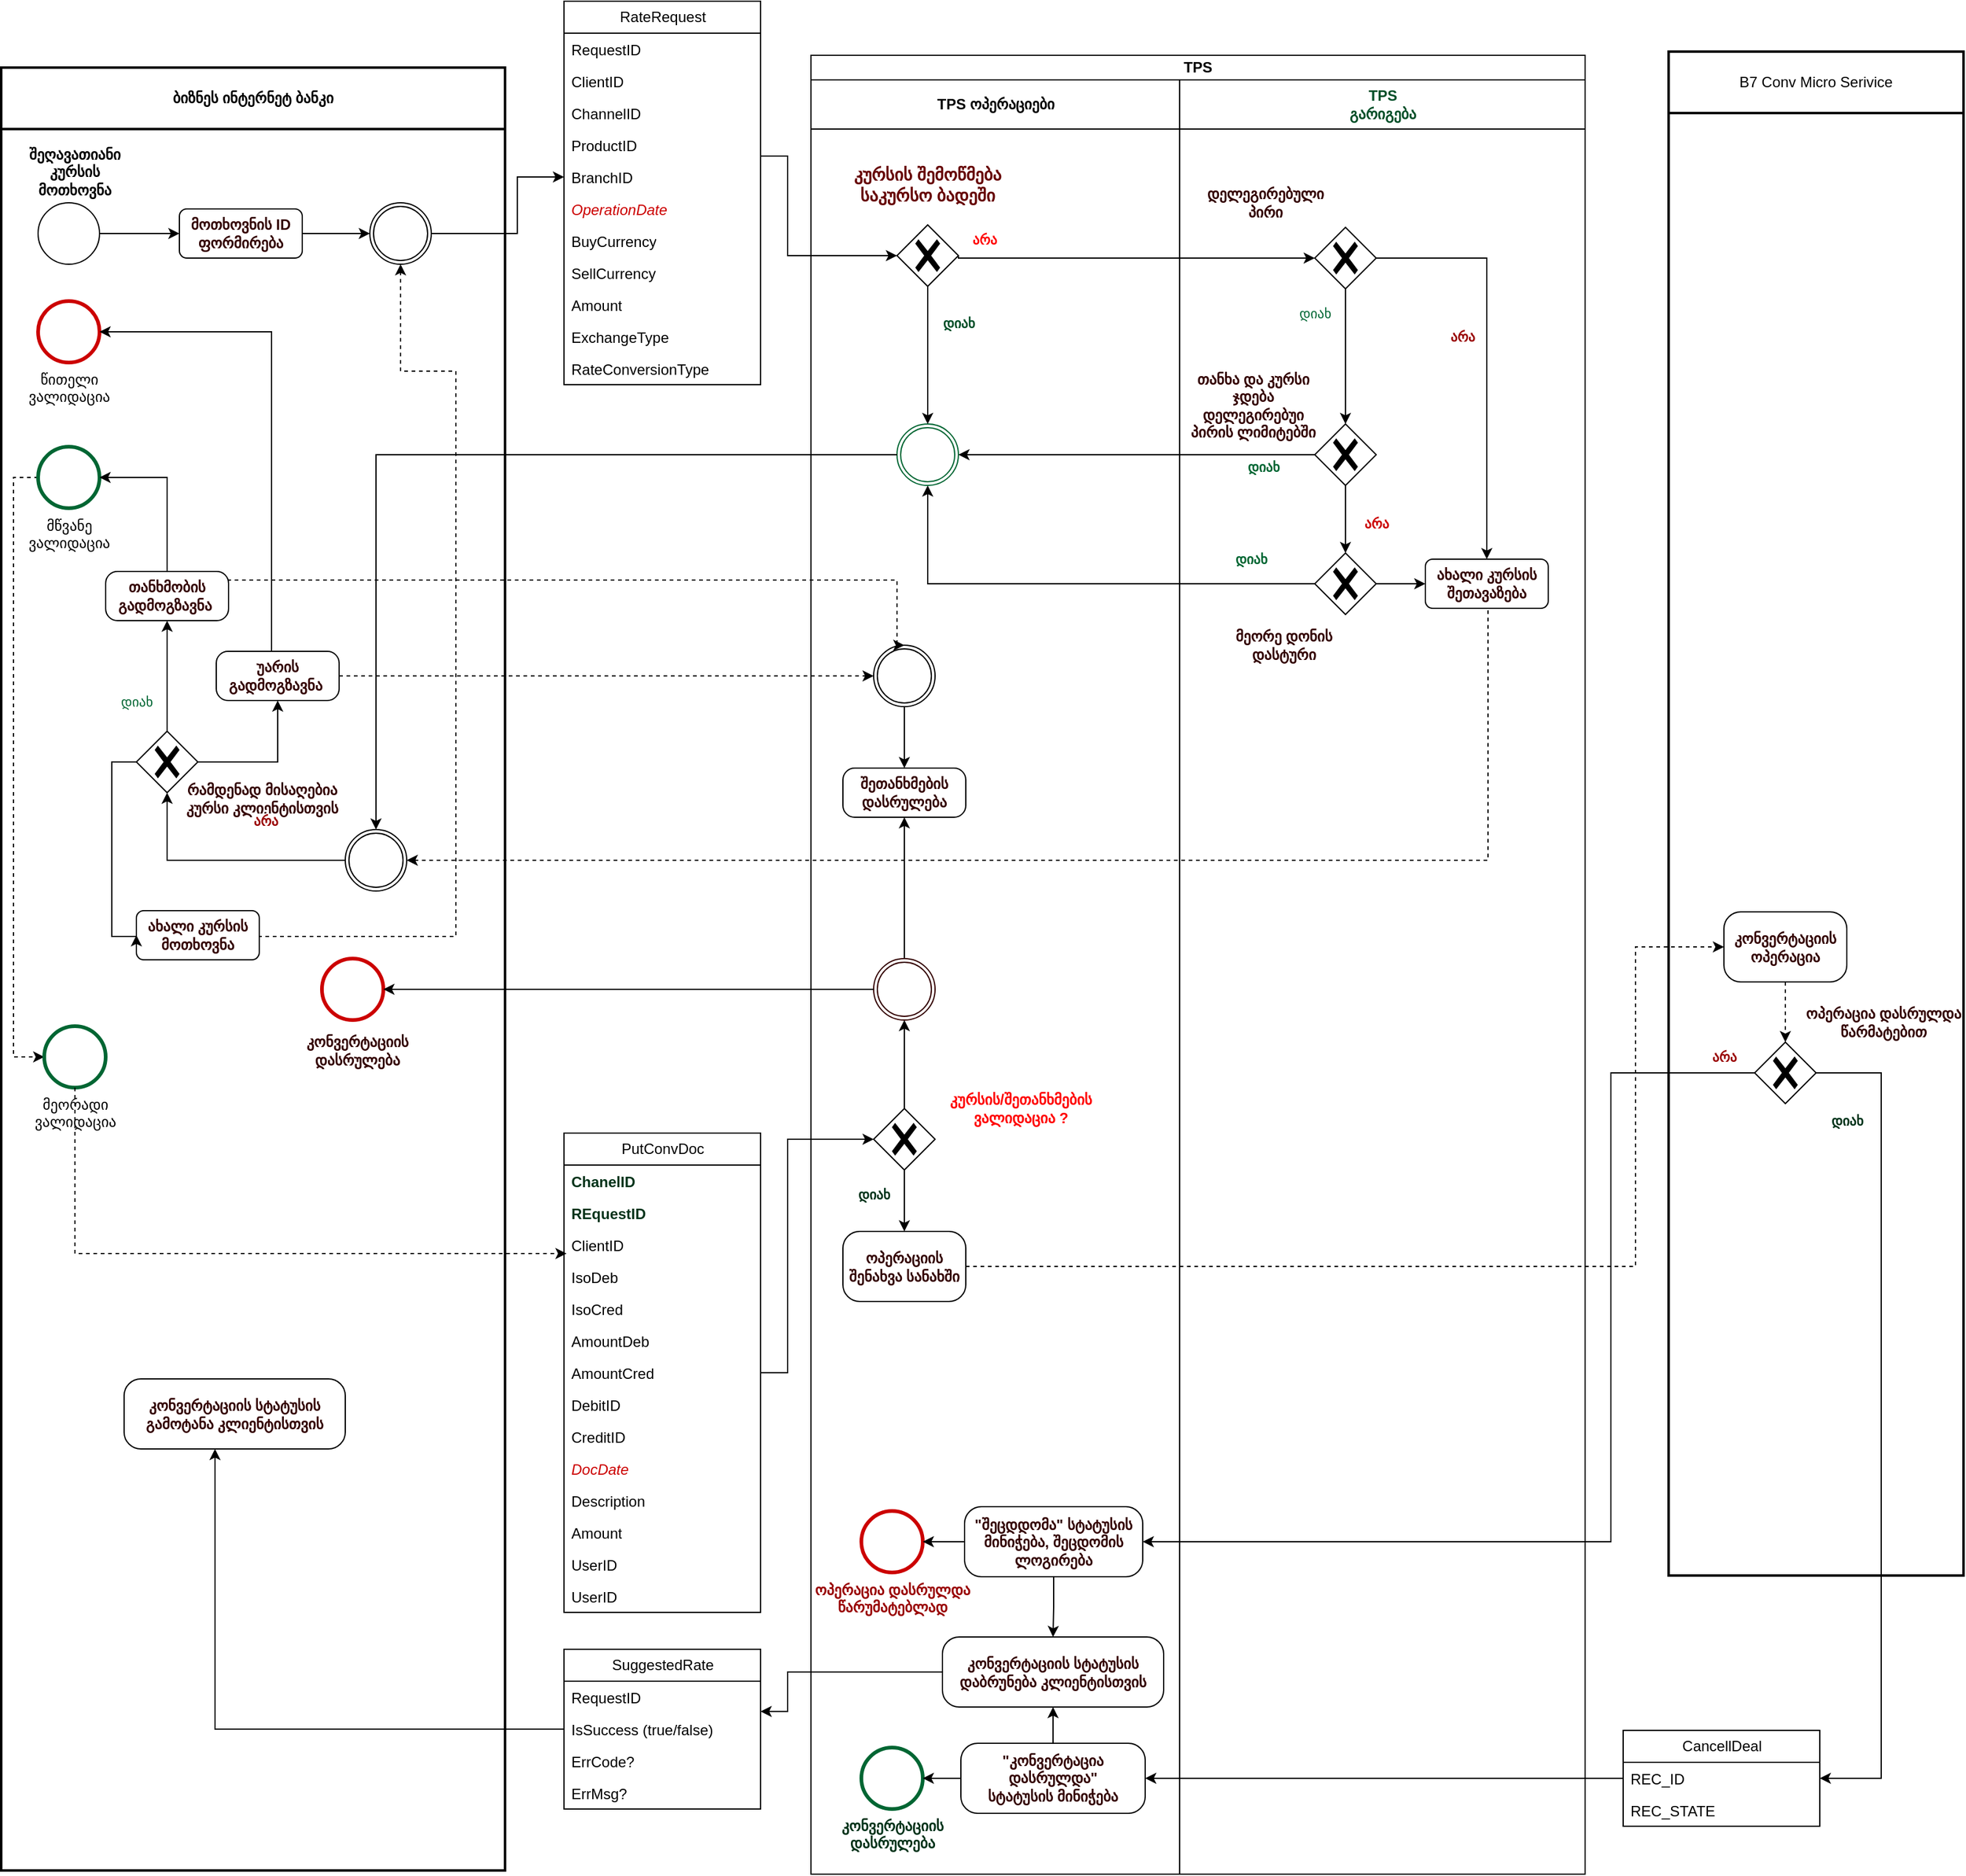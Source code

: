 <mxfile version="20.8.23" type="github" pages="4">
  <diagram id="WNIIqbhXH_JYyIdbcv7f" name="შეღავათიანიi კურსზე შეთანხმება">
    <mxGraphModel dx="1248" dy="569" grid="1" gridSize="10" guides="1" tooltips="1" connect="1" arrows="1" fold="1" page="1" pageScale="1" pageWidth="2336" pageHeight="1654" math="0" shadow="0">
      <root>
        <mxCell id="0" />
        <mxCell id="1" parent="0" />
        <mxCell id="fLT7ioBLnvyj1-0Y534x-1" value="&lt;b&gt;ბიზნეს ინტერნეტ ბანკი&lt;/b&gt;" style="swimlane;html=1;startSize=50;fontStyle=0;collapsible=0;horizontal=1;swimlaneLine=1;strokeWidth=2;swimlaneFillColor=#ffffff;whiteSpace=wrap;" parent="1" vertex="1">
          <mxGeometry x="20" y="93" width="410" height="1467" as="geometry" />
        </mxCell>
        <mxCell id="fLT7ioBLnvyj1-0Y534x-7" value="წითელი&lt;br&gt;ვალიდაცია" style="points=[[0.145,0.145,0],[0.5,0,0],[0.855,0.145,0],[1,0.5,0],[0.855,0.855,0],[0.5,1,0],[0.145,0.855,0],[0,0.5,0]];shape=mxgraph.bpmn.event;html=1;verticalLabelPosition=bottom;labelBackgroundColor=#ffffff;verticalAlign=top;align=center;perimeter=ellipsePerimeter;outlineConnect=0;aspect=fixed;outline=end;symbol=terminate2;strokeColor=#CC0000;" parent="fLT7ioBLnvyj1-0Y534x-1" vertex="1">
          <mxGeometry x="30" y="190" width="50" height="50" as="geometry" />
        </mxCell>
        <mxCell id="wgrzdKiIrD9vjS3h5TYz-2" style="edgeStyle=orthogonalEdgeStyle;rounded=0;orthogonalLoop=1;jettySize=auto;html=1;entryX=0;entryY=0.5;entryDx=0;entryDy=0;entryPerimeter=0;dashed=1;fontColor=#00331A;" edge="1" parent="fLT7ioBLnvyj1-0Y534x-1" source="fLT7ioBLnvyj1-0Y534x-8" target="wgrzdKiIrD9vjS3h5TYz-1">
          <mxGeometry relative="1" as="geometry">
            <Array as="points">
              <mxPoint x="10" y="334" />
              <mxPoint x="10" y="805" />
            </Array>
          </mxGeometry>
        </mxCell>
        <mxCell id="fLT7ioBLnvyj1-0Y534x-8" value="მწვანე&lt;br&gt;ვალიდაცია" style="points=[[0.145,0.145,0],[0.5,0,0],[0.855,0.145,0],[1,0.5,0],[0.855,0.855,0],[0.5,1,0],[0.145,0.855,0],[0,0.5,0]];shape=mxgraph.bpmn.event;html=1;verticalLabelPosition=bottom;labelBackgroundColor=#ffffff;verticalAlign=top;align=center;perimeter=ellipsePerimeter;outlineConnect=0;aspect=fixed;outline=end;symbol=terminate2;fontColor=#000000;strokeColor=#006633;" parent="fLT7ioBLnvyj1-0Y534x-1" vertex="1">
          <mxGeometry x="30" y="308.5" width="50" height="50" as="geometry" />
        </mxCell>
        <mxCell id="fLT7ioBLnvyj1-0Y534x-12" value="" style="points=[[0.25,0.25,0],[0.5,0,0],[0.75,0.25,0],[1,0.5,0],[0.75,0.75,0],[0.5,1,0],[0.25,0.75,0],[0,0.5,0]];shape=mxgraph.bpmn.gateway2;html=1;verticalLabelPosition=bottom;labelBackgroundColor=#ffffff;verticalAlign=top;align=center;perimeter=rhombusPerimeter;outlineConnect=0;outline=none;symbol=none;gwType=exclusive;fontColor=#006633;" parent="fLT7ioBLnvyj1-0Y534x-1" vertex="1">
          <mxGeometry x="110" y="540" width="50" height="50" as="geometry" />
        </mxCell>
        <mxCell id="fLT7ioBLnvyj1-0Y534x-13" style="edgeStyle=orthogonalEdgeStyle;rounded=0;orthogonalLoop=1;jettySize=auto;html=1;fontColor=#006633;exitX=0.5;exitY=0;exitDx=0;exitDy=0;exitPerimeter=0;entryX=0.5;entryY=1;entryDx=0;entryDy=0;" parent="fLT7ioBLnvyj1-0Y534x-1" source="fLT7ioBLnvyj1-0Y534x-12" target="s3FwA-KahW7M2Cyu16Zl-2" edge="1">
          <mxGeometry relative="1" as="geometry">
            <mxPoint x="140" y="500" as="targetPoint" />
            <Array as="points">
              <mxPoint x="135" y="530" />
              <mxPoint x="135" y="530" />
            </Array>
          </mxGeometry>
        </mxCell>
        <mxCell id="fLT7ioBLnvyj1-0Y534x-14" value="დიახ" style="edgeLabel;html=1;align=center;verticalAlign=middle;resizable=0;points=[];fontColor=#006633;" parent="fLT7ioBLnvyj1-0Y534x-13" vertex="1" connectable="0">
          <mxGeometry x="-0.774" y="2" relative="1" as="geometry">
            <mxPoint x="-23" y="-14" as="offset" />
          </mxGeometry>
        </mxCell>
        <mxCell id="fLT7ioBLnvyj1-0Y534x-15" value="&lt;b&gt;ახალი კურსის&lt;br&gt;მოთხოვნა&lt;/b&gt;" style="rounded=1;whiteSpace=wrap;html=1;labelBackgroundColor=none;fontColor=#330000;" parent="fLT7ioBLnvyj1-0Y534x-1" vertex="1">
          <mxGeometry x="110" y="686" width="100" height="40" as="geometry" />
        </mxCell>
        <mxCell id="fLT7ioBLnvyj1-0Y534x-16" style="edgeStyle=orthogonalEdgeStyle;rounded=0;orthogonalLoop=1;jettySize=auto;html=1;fontColor=#990000;entryX=0;entryY=0.5;entryDx=0;entryDy=0;exitX=0;exitY=0.5;exitDx=0;exitDy=0;exitPerimeter=0;" parent="fLT7ioBLnvyj1-0Y534x-1" source="fLT7ioBLnvyj1-0Y534x-12" target="fLT7ioBLnvyj1-0Y534x-15" edge="1">
          <mxGeometry relative="1" as="geometry">
            <mxPoint x="40" y="710" as="targetPoint" />
            <Array as="points">
              <mxPoint x="90" y="565" />
              <mxPoint x="90" y="707" />
            </Array>
            <mxPoint x="70" y="610" as="sourcePoint" />
          </mxGeometry>
        </mxCell>
        <mxCell id="fLT7ioBLnvyj1-0Y534x-17" value="რამდენად მისაღებია&lt;br&gt;კურსი კლიენტისთვის" style="text;html=1;strokeColor=none;fillColor=none;align=center;verticalAlign=middle;whiteSpace=wrap;rounded=0;fontColor=#330000;fontStyle=1" parent="fLT7ioBLnvyj1-0Y534x-1" vertex="1">
          <mxGeometry x="145" y="580" width="135" height="30" as="geometry" />
        </mxCell>
        <mxCell id="fLT7ioBLnvyj1-0Y534x-10" style="edgeStyle=orthogonalEdgeStyle;rounded=0;orthogonalLoop=1;jettySize=auto;html=1;fontColor=#006633;exitX=1;exitY=0.5;exitDx=0;exitDy=0;exitPerimeter=0;entryX=0.5;entryY=1;entryDx=0;entryDy=0;" parent="fLT7ioBLnvyj1-0Y534x-1" source="fLT7ioBLnvyj1-0Y534x-12" target="i6vw84MvIE6cZ_uuGkVr-4" edge="1">
          <mxGeometry relative="1" as="geometry">
            <mxPoint x="130" y="640" as="sourcePoint" />
            <Array as="points">
              <mxPoint x="225" y="565" />
            </Array>
            <mxPoint x="185" y="510" as="targetPoint" />
          </mxGeometry>
        </mxCell>
        <mxCell id="fLT7ioBLnvyj1-0Y534x-11" value="&lt;b&gt;&lt;font color=&quot;#990000&quot;&gt;არა&lt;/font&gt;&lt;/b&gt;" style="edgeLabel;html=1;align=center;verticalAlign=middle;resizable=0;points=[];fontColor=#006633;" parent="fLT7ioBLnvyj1-0Y534x-10" vertex="1" connectable="0">
          <mxGeometry x="-0.407" y="1" relative="1" as="geometry">
            <mxPoint x="21" y="49" as="offset" />
          </mxGeometry>
        </mxCell>
        <mxCell id="Hcv9Upy-WteK5k7MVz1i-4" style="edgeStyle=orthogonalEdgeStyle;rounded=0;orthogonalLoop=1;jettySize=auto;html=1;fontSize=12;entryX=0;entryY=0.5;entryDx=0;entryDy=0;exitX=1;exitY=0.5;exitDx=0;exitDy=0;exitPerimeter=0;" parent="fLT7ioBLnvyj1-0Y534x-1" source="P6x5vUnbgCcCFajjRTt9-4" target="-HIJDZjHmONztv0HzG4I-1" edge="1">
          <mxGeometry relative="1" as="geometry">
            <mxPoint x="160" y="105" as="targetPoint" />
          </mxGeometry>
        </mxCell>
        <mxCell id="Hcv9Upy-WteK5k7MVz1i-5" value="" style="points=[[0.145,0.145,0],[0.5,0,0],[0.855,0.145,0],[1,0.5,0],[0.855,0.855,0],[0.5,1,0],[0.145,0.855,0],[0,0.5,0]];shape=mxgraph.bpmn.event;html=1;verticalLabelPosition=bottom;labelBackgroundColor=#ffffff;verticalAlign=top;align=center;perimeter=ellipsePerimeter;outlineConnect=0;aspect=fixed;outline=throwing;symbol=general;fontSize=12;" parent="fLT7ioBLnvyj1-0Y534x-1" vertex="1">
          <mxGeometry x="300" y="110" width="50" height="50" as="geometry" />
        </mxCell>
        <mxCell id="fLT7ioBLnvyj1-0Y534x-49" style="edgeStyle=orthogonalEdgeStyle;rounded=0;orthogonalLoop=1;jettySize=auto;html=1;fontColor=#990000;dashed=1;exitX=1;exitY=0.5;exitDx=0;exitDy=0;entryX=0.5;entryY=1;entryDx=0;entryDy=0;entryPerimeter=0;" parent="fLT7ioBLnvyj1-0Y534x-1" source="fLT7ioBLnvyj1-0Y534x-15" target="Hcv9Upy-WteK5k7MVz1i-5" edge="1">
          <mxGeometry relative="1" as="geometry">
            <Array as="points">
              <mxPoint x="210" y="707" />
              <mxPoint x="370" y="707" />
              <mxPoint x="370" y="247" />
              <mxPoint x="325" y="247" />
            </Array>
            <mxPoint x="250" y="470" as="targetPoint" />
          </mxGeometry>
        </mxCell>
        <mxCell id="-HIJDZjHmONztv0HzG4I-2" style="edgeStyle=orthogonalEdgeStyle;rounded=0;orthogonalLoop=1;jettySize=auto;html=1;entryX=0;entryY=0.5;entryDx=0;entryDy=0;entryPerimeter=0;" parent="fLT7ioBLnvyj1-0Y534x-1" source="-HIJDZjHmONztv0HzG4I-1" target="Hcv9Upy-WteK5k7MVz1i-5" edge="1">
          <mxGeometry relative="1" as="geometry" />
        </mxCell>
        <mxCell id="-HIJDZjHmONztv0HzG4I-1" value="&lt;b&gt;მოთხოვნის ID ფორმირება&lt;/b&gt;" style="rounded=1;whiteSpace=wrap;html=1;labelBackgroundColor=none;fontColor=#330000;" parent="fLT7ioBLnvyj1-0Y534x-1" vertex="1">
          <mxGeometry x="145" y="115" width="100" height="40" as="geometry" />
        </mxCell>
        <mxCell id="P6x5vUnbgCcCFajjRTt9-3" value="შეღავათიანი კურსის მოთხოვნა" style="text;html=1;strokeColor=none;fillColor=none;align=center;verticalAlign=middle;whiteSpace=wrap;rounded=0;fontStyle=1" parent="fLT7ioBLnvyj1-0Y534x-1" vertex="1">
          <mxGeometry x="10" y="60" width="100" height="50" as="geometry" />
        </mxCell>
        <mxCell id="P6x5vUnbgCcCFajjRTt9-4" value="" style="points=[[0.145,0.145,0],[0.5,0,0],[0.855,0.145,0],[1,0.5,0],[0.855,0.855,0],[0.5,1,0],[0.145,0.855,0],[0,0.5,0]];shape=mxgraph.bpmn.event;html=1;verticalLabelPosition=bottom;labelBackgroundColor=#ffffff;verticalAlign=top;align=center;perimeter=ellipsePerimeter;outlineConnect=0;aspect=fixed;outline=standard;symbol=general;" parent="fLT7ioBLnvyj1-0Y534x-1" vertex="1">
          <mxGeometry x="30" y="110" width="50" height="50" as="geometry" />
        </mxCell>
        <mxCell id="s3FwA-KahW7M2Cyu16Zl-3" style="edgeStyle=orthogonalEdgeStyle;rounded=0;orthogonalLoop=1;jettySize=auto;html=1;fontColor=#990000;entryX=1;entryY=0.5;entryDx=0;entryDy=0;entryPerimeter=0;exitX=0.5;exitY=0;exitDx=0;exitDy=0;" parent="fLT7ioBLnvyj1-0Y534x-1" source="s3FwA-KahW7M2Cyu16Zl-2" target="fLT7ioBLnvyj1-0Y534x-8" edge="1">
          <mxGeometry relative="1" as="geometry">
            <mxPoint x="80" y="400" as="targetPoint" />
            <Array as="points">
              <mxPoint x="135" y="334" />
            </Array>
          </mxGeometry>
        </mxCell>
        <mxCell id="s3FwA-KahW7M2Cyu16Zl-2" value="&lt;b&gt;თანხმობის გადმოგზავნა&amp;nbsp;&lt;/b&gt;" style="rounded=1;whiteSpace=wrap;html=1;labelBackgroundColor=none;fontColor=#330000;arcSize=24;" parent="fLT7ioBLnvyj1-0Y534x-1" vertex="1">
          <mxGeometry x="85" y="410" width="100" height="40" as="geometry" />
        </mxCell>
        <mxCell id="s3FwA-KahW7M2Cyu16Zl-7" style="edgeStyle=orthogonalEdgeStyle;rounded=0;orthogonalLoop=1;jettySize=auto;html=1;fontColor=#990000;entryX=0.5;entryY=1;entryDx=0;entryDy=0;entryPerimeter=0;" parent="fLT7ioBLnvyj1-0Y534x-1" source="s3FwA-KahW7M2Cyu16Zl-6" target="fLT7ioBLnvyj1-0Y534x-12" edge="1">
          <mxGeometry relative="1" as="geometry">
            <mxPoint x="100" y="590" as="targetPoint" />
          </mxGeometry>
        </mxCell>
        <mxCell id="s3FwA-KahW7M2Cyu16Zl-6" value="" style="points=[[0.145,0.145,0],[0.5,0,0],[0.855,0.145,0],[1,0.5,0],[0.855,0.855,0],[0.5,1,0],[0.145,0.855,0],[0,0.5,0]];shape=mxgraph.bpmn.event;html=1;verticalLabelPosition=bottom;labelBackgroundColor=#ffffff;verticalAlign=top;align=center;perimeter=ellipsePerimeter;outlineConnect=0;aspect=fixed;outline=throwing;symbol=general;fontSize=12;" parent="fLT7ioBLnvyj1-0Y534x-1" vertex="1">
          <mxGeometry x="280" y="620" width="50" height="50" as="geometry" />
        </mxCell>
        <mxCell id="i6vw84MvIE6cZ_uuGkVr-6" style="edgeStyle=orthogonalEdgeStyle;rounded=0;orthogonalLoop=1;jettySize=auto;html=1;entryX=1;entryY=0.5;entryDx=0;entryDy=0;entryPerimeter=0;" parent="fLT7ioBLnvyj1-0Y534x-1" source="i6vw84MvIE6cZ_uuGkVr-4" target="fLT7ioBLnvyj1-0Y534x-7" edge="1">
          <mxGeometry relative="1" as="geometry">
            <Array as="points">
              <mxPoint x="220" y="215" />
            </Array>
          </mxGeometry>
        </mxCell>
        <mxCell id="i6vw84MvIE6cZ_uuGkVr-4" value="&lt;b&gt;უარის გადმოგზავნა&amp;nbsp;&lt;/b&gt;" style="rounded=1;whiteSpace=wrap;html=1;labelBackgroundColor=none;fontColor=#330000;arcSize=24;" parent="fLT7ioBLnvyj1-0Y534x-1" vertex="1">
          <mxGeometry x="175" y="475" width="100" height="40" as="geometry" />
        </mxCell>
        <mxCell id="wgrzdKiIrD9vjS3h5TYz-1" value="მეორადი&lt;br&gt;ვალიდაცია" style="points=[[0.145,0.145,0],[0.5,0,0],[0.855,0.145,0],[1,0.5,0],[0.855,0.855,0],[0.5,1,0],[0.145,0.855,0],[0,0.5,0]];shape=mxgraph.bpmn.event;html=1;verticalLabelPosition=bottom;labelBackgroundColor=#ffffff;verticalAlign=top;align=center;perimeter=ellipsePerimeter;outlineConnect=0;aspect=fixed;outline=end;symbol=terminate2;fontColor=#000000;strokeColor=#006633;" vertex="1" parent="fLT7ioBLnvyj1-0Y534x-1">
          <mxGeometry x="35" y="780" width="50" height="50" as="geometry" />
        </mxCell>
        <mxCell id="YmyUZKlzca6Rpvcst5-s-1" value="&lt;b&gt;კონვერტაციის სტატუსის&lt;br&gt;გამოტანა კლიენტისთვის&lt;br&gt;&lt;/b&gt;" style="rounded=1;whiteSpace=wrap;html=1;labelBackgroundColor=none;fontColor=#330000;arcSize=24;" vertex="1" parent="fLT7ioBLnvyj1-0Y534x-1">
          <mxGeometry x="100" y="1067" width="180" height="57" as="geometry" />
        </mxCell>
        <mxCell id="J8d5nUEE7joJsjUSXk7n-1" value="" style="points=[[0.145,0.145,0],[0.5,0,0],[0.855,0.145,0],[1,0.5,0],[0.855,0.855,0],[0.5,1,0],[0.145,0.855,0],[0,0.5,0]];shape=mxgraph.bpmn.event;html=1;verticalLabelPosition=bottom;labelBackgroundColor=#ffffff;verticalAlign=top;align=center;perimeter=ellipsePerimeter;outlineConnect=0;aspect=fixed;outline=end;symbol=terminate2;strokeColor=#CC0000;" vertex="1" parent="fLT7ioBLnvyj1-0Y534x-1">
          <mxGeometry x="261" y="725" width="50" height="50" as="geometry" />
        </mxCell>
        <mxCell id="J8d5nUEE7joJsjUSXk7n-2" value="&lt;font color=&quot;#330000&quot;&gt;კონვერტაციის&lt;br&gt;დასრულება&lt;br&gt;&lt;/font&gt;" style="text;html=1;strokeColor=none;fillColor=none;align=center;verticalAlign=middle;whiteSpace=wrap;rounded=0;fontColor=#CC0000;fontStyle=1" vertex="1" parent="fLT7ioBLnvyj1-0Y534x-1">
          <mxGeometry x="245" y="780" width="90" height="40" as="geometry" />
        </mxCell>
        <mxCell id="fLT7ioBLnvyj1-0Y534x-50" value="TPS" style="swimlane;html=1;childLayout=stackLayout;resizeParent=1;resizeParentMax=0;startSize=20;whiteSpace=wrap;" parent="1" vertex="1">
          <mxGeometry x="679" y="83" width="630" height="1480" as="geometry" />
        </mxCell>
        <mxCell id="fLT7ioBLnvyj1-0Y534x-22" style="edgeStyle=orthogonalEdgeStyle;rounded=0;orthogonalLoop=1;jettySize=auto;html=1;entryX=0;entryY=0.5;entryDx=0;entryDy=0;entryPerimeter=0;fontColor=#004F28;exitX=1;exitY=0.5;exitDx=0;exitDy=0;exitPerimeter=0;" parent="fLT7ioBLnvyj1-0Y534x-50" source="fLT7ioBLnvyj1-0Y534x-20" target="fLT7ioBLnvyj1-0Y534x-26" edge="1">
          <mxGeometry relative="1" as="geometry">
            <Array as="points">
              <mxPoint x="260" y="165" />
              <mxPoint x="260" y="165" />
            </Array>
          </mxGeometry>
        </mxCell>
        <mxCell id="fLT7ioBLnvyj1-0Y534x-23" value="&lt;b&gt;&lt;font color=&quot;#ff0000&quot;&gt;არა&lt;/font&gt;&lt;/b&gt;" style="edgeLabel;html=1;align=center;verticalAlign=middle;resizable=0;points=[];fontColor=#000000;" parent="fLT7ioBLnvyj1-0Y534x-22" vertex="1" connectable="0">
          <mxGeometry x="-0.846" y="2" relative="1" as="geometry">
            <mxPoint y="-13" as="offset" />
          </mxGeometry>
        </mxCell>
        <mxCell id="fLT7ioBLnvyj1-0Y534x-46" style="edgeStyle=orthogonalEdgeStyle;rounded=0;orthogonalLoop=1;jettySize=auto;html=1;fontColor=#006633;entryX=0.5;entryY=1;entryDx=0;entryDy=0;entryPerimeter=0;exitX=0;exitY=0.5;exitDx=0;exitDy=0;exitPerimeter=0;" parent="fLT7ioBLnvyj1-0Y534x-50" source="fLT7ioBLnvyj1-0Y534x-32" target="fLT7ioBLnvyj1-0Y534x-6" edge="1">
          <mxGeometry relative="1" as="geometry">
            <mxPoint x="-220" y="435" as="targetPoint" />
            <Array as="points">
              <mxPoint x="95" y="430" />
            </Array>
          </mxGeometry>
        </mxCell>
        <mxCell id="fLT7ioBLnvyj1-0Y534x-47" value="დიახ" style="edgeLabel;html=1;align=center;verticalAlign=middle;resizable=0;points=[];fontColor=#006633;fontStyle=1" parent="fLT7ioBLnvyj1-0Y534x-46" vertex="1" connectable="0">
          <mxGeometry x="-0.791" y="-1" relative="1" as="geometry">
            <mxPoint x="-11" y="-19" as="offset" />
          </mxGeometry>
        </mxCell>
        <mxCell id="P6x5vUnbgCcCFajjRTt9-6" style="edgeStyle=orthogonalEdgeStyle;rounded=0;orthogonalLoop=1;jettySize=auto;html=1;entryX=1;entryY=0.5;entryDx=0;entryDy=0;entryPerimeter=0;exitX=0;exitY=0.5;exitDx=0;exitDy=0;exitPerimeter=0;" parent="fLT7ioBLnvyj1-0Y534x-50" source="fLT7ioBLnvyj1-0Y534x-28" target="fLT7ioBLnvyj1-0Y534x-6" edge="1">
          <mxGeometry relative="1" as="geometry">
            <Array as="points">
              <mxPoint x="200" y="325" />
              <mxPoint x="200" y="325" />
            </Array>
          </mxGeometry>
        </mxCell>
        <mxCell id="P6x5vUnbgCcCFajjRTt9-7" value="დიახ" style="edgeLabel;html=1;align=center;verticalAlign=middle;resizable=0;points=[];fontColor=#006633;fontStyle=1" parent="P6x5vUnbgCcCFajjRTt9-6" vertex="1" connectable="0">
          <mxGeometry x="-0.816" relative="1" as="geometry">
            <mxPoint x="-16" y="10" as="offset" />
          </mxGeometry>
        </mxCell>
        <mxCell id="fLT7ioBLnvyj1-0Y534x-51" value="TPS ოპერაციები" style="swimlane;html=1;startSize=40;" parent="fLT7ioBLnvyj1-0Y534x-50" vertex="1">
          <mxGeometry y="20" width="300" height="1460" as="geometry" />
        </mxCell>
        <mxCell id="fLT7ioBLnvyj1-0Y534x-20" value="" style="points=[[0.25,0.25,0],[0.5,0,0],[0.75,0.25,0],[1,0.5,0],[0.75,0.75,0],[0.5,1,0],[0.25,0.75,0],[0,0.5,0]];shape=mxgraph.bpmn.gateway2;html=1;verticalLabelPosition=bottom;labelBackgroundColor=#ffffff;verticalAlign=top;align=center;perimeter=rhombusPerimeter;outlineConnect=0;outline=none;symbol=none;gwType=exclusive;" parent="fLT7ioBLnvyj1-0Y534x-51" vertex="1">
          <mxGeometry x="70" y="118" width="50" height="50" as="geometry" />
        </mxCell>
        <mxCell id="fLT7ioBLnvyj1-0Y534x-6" value="" style="points=[[0.145,0.145,0],[0.5,0,0],[0.855,0.145,0],[1,0.5,0],[0.855,0.855,0],[0.5,1,0],[0.145,0.855,0],[0,0.5,0]];shape=mxgraph.bpmn.event;html=1;verticalLabelPosition=bottom;labelBackgroundColor=#ffffff;verticalAlign=top;align=center;perimeter=ellipsePerimeter;outlineConnect=0;aspect=fixed;outline=throwing;symbol=general;strokeColor=#006633;" parent="fLT7ioBLnvyj1-0Y534x-51" vertex="1">
          <mxGeometry x="70" y="280" width="50" height="50" as="geometry" />
        </mxCell>
        <mxCell id="fLT7ioBLnvyj1-0Y534x-37" style="edgeStyle=orthogonalEdgeStyle;rounded=0;orthogonalLoop=1;jettySize=auto;html=1;fontStyle=0;exitX=0.5;exitY=1;exitDx=0;exitDy=0;exitPerimeter=0;entryX=0.5;entryY=0;entryDx=0;entryDy=0;entryPerimeter=0;" parent="fLT7ioBLnvyj1-0Y534x-51" source="fLT7ioBLnvyj1-0Y534x-20" target="fLT7ioBLnvyj1-0Y534x-6" edge="1">
          <mxGeometry relative="1" as="geometry">
            <Array as="points">
              <mxPoint x="95" y="220" />
              <mxPoint x="95" y="220" />
            </Array>
            <mxPoint x="100" y="250" as="targetPoint" />
          </mxGeometry>
        </mxCell>
        <mxCell id="fLT7ioBLnvyj1-0Y534x-38" value="&lt;b&gt;&lt;font color=&quot;#004f28&quot;&gt;დიახ&lt;/font&gt;&lt;/b&gt;" style="edgeLabel;html=1;align=center;verticalAlign=middle;resizable=0;points=[];" parent="fLT7ioBLnvyj1-0Y534x-37" vertex="1" connectable="0">
          <mxGeometry x="-0.933" y="-1" relative="1" as="geometry">
            <mxPoint x="26" y="26" as="offset" />
          </mxGeometry>
        </mxCell>
        <mxCell id="Jola7J--m7OuoFBo68dx-1" value="&lt;font style=&quot;font-size: 14px;&quot;&gt;კურსის შემოწმება საკურსო ბადეში&lt;/font&gt;" style="text;html=1;strokeColor=none;fillColor=none;align=center;verticalAlign=middle;whiteSpace=wrap;rounded=0;fontStyle=1;fontColor=#660000;" parent="fLT7ioBLnvyj1-0Y534x-51" vertex="1">
          <mxGeometry x="5" y="80" width="180" height="10" as="geometry" />
        </mxCell>
        <mxCell id="s3FwA-KahW7M2Cyu16Zl-4" value="&lt;b&gt;შეთანხმების დასრულება&lt;/b&gt;" style="rounded=1;whiteSpace=wrap;html=1;labelBackgroundColor=none;fontColor=#330000;arcSize=24;" parent="fLT7ioBLnvyj1-0Y534x-51" vertex="1">
          <mxGeometry x="26" y="560" width="100" height="40" as="geometry" />
        </mxCell>
        <mxCell id="i6vw84MvIE6cZ_uuGkVr-8" style="edgeStyle=orthogonalEdgeStyle;rounded=0;orthogonalLoop=1;jettySize=auto;html=1;entryX=0.5;entryY=0;entryDx=0;entryDy=0;" parent="fLT7ioBLnvyj1-0Y534x-51" source="i6vw84MvIE6cZ_uuGkVr-1" target="s3FwA-KahW7M2Cyu16Zl-4" edge="1">
          <mxGeometry relative="1" as="geometry" />
        </mxCell>
        <mxCell id="i6vw84MvIE6cZ_uuGkVr-1" value="" style="points=[[0.145,0.145,0],[0.5,0,0],[0.855,0.145,0],[1,0.5,0],[0.855,0.855,0],[0.5,1,0],[0.145,0.855,0],[0,0.5,0]];shape=mxgraph.bpmn.event;html=1;verticalLabelPosition=bottom;labelBackgroundColor=#ffffff;verticalAlign=top;align=center;perimeter=ellipsePerimeter;outlineConnect=0;aspect=fixed;outline=throwing;symbol=general;fontSize=12;" parent="fLT7ioBLnvyj1-0Y534x-51" vertex="1">
          <mxGeometry x="51" y="460" width="50" height="50" as="geometry" />
        </mxCell>
        <mxCell id="MgHTqpIES2QwTMgKt48E-2" value="დიახ" style="edgeStyle=orthogonalEdgeStyle;rounded=0;orthogonalLoop=1;jettySize=auto;html=1;entryX=0.5;entryY=0;entryDx=0;entryDy=0;fontColor=#00331A;fontStyle=1" edge="1" parent="fLT7ioBLnvyj1-0Y534x-51" source="MK6TNZNdbwESV53QIcV7-1" target="MgHTqpIES2QwTMgKt48E-1">
          <mxGeometry x="-0.2" y="-25" relative="1" as="geometry">
            <mxPoint as="offset" />
          </mxGeometry>
        </mxCell>
        <mxCell id="WG0Nk7zhZF4uECSPquha-3" style="edgeStyle=orthogonalEdgeStyle;rounded=0;orthogonalLoop=1;jettySize=auto;html=1;entryX=0.5;entryY=1;entryDx=0;entryDy=0;entryPerimeter=0;fontColor=#990000;startArrow=none;startFill=0;endArrow=classic;endFill=1;" edge="1" parent="fLT7ioBLnvyj1-0Y534x-51" source="MK6TNZNdbwESV53QIcV7-1" target="WG0Nk7zhZF4uECSPquha-1">
          <mxGeometry relative="1" as="geometry" />
        </mxCell>
        <mxCell id="MK6TNZNdbwESV53QIcV7-1" value="" style="points=[[0.25,0.25,0],[0.5,0,0],[0.75,0.25,0],[1,0.5,0],[0.75,0.75,0],[0.5,1,0],[0.25,0.75,0],[0,0.5,0]];shape=mxgraph.bpmn.gateway2;html=1;verticalLabelPosition=bottom;labelBackgroundColor=#ffffff;verticalAlign=top;align=center;perimeter=rhombusPerimeter;outlineConnect=0;outline=none;symbol=none;gwType=exclusive;fontColor=#CC0000;" vertex="1" parent="fLT7ioBLnvyj1-0Y534x-51">
          <mxGeometry x="51" y="837" width="50" height="50" as="geometry" />
        </mxCell>
        <mxCell id="MgHTqpIES2QwTMgKt48E-1" value="&lt;b&gt;ოპერაციის შენახვა სანახში&lt;/b&gt;" style="rounded=1;whiteSpace=wrap;html=1;labelBackgroundColor=none;fontColor=#330000;arcSize=24;" vertex="1" parent="fLT7ioBLnvyj1-0Y534x-51">
          <mxGeometry x="26" y="937" width="100" height="57" as="geometry" />
        </mxCell>
        <mxCell id="9AKpTbfpdTbBi2DSdWUn-1" value="&lt;b&gt;&lt;font color=&quot;#990000&quot;&gt;ოპერაცია დასრულდა&lt;br&gt;წარუმატებლად&lt;/font&gt;&lt;/b&gt;" style="points=[[0.145,0.145,0],[0.5,0,0],[0.855,0.145,0],[1,0.5,0],[0.855,0.855,0],[0.5,1,0],[0.145,0.855,0],[0,0.5,0]];shape=mxgraph.bpmn.event;html=1;verticalLabelPosition=bottom;labelBackgroundColor=#ffffff;verticalAlign=top;align=center;perimeter=ellipsePerimeter;outlineConnect=0;aspect=fixed;outline=end;symbol=terminate2;strokeColor=#CC0000;" vertex="1" parent="fLT7ioBLnvyj1-0Y534x-51">
          <mxGeometry x="41" y="1164.5" width="50" height="50" as="geometry" />
        </mxCell>
        <mxCell id="lTCgvMJESjqv8YX7jO3L-9" style="edgeStyle=orthogonalEdgeStyle;rounded=0;orthogonalLoop=1;jettySize=auto;html=1;entryX=1;entryY=0.5;entryDx=0;entryDy=0;entryPerimeter=0;fontColor=#990000;" edge="1" parent="fLT7ioBLnvyj1-0Y534x-51" source="9AKpTbfpdTbBi2DSdWUn-2" target="9AKpTbfpdTbBi2DSdWUn-1">
          <mxGeometry relative="1" as="geometry" />
        </mxCell>
        <mxCell id="bqKiwn8vnEHUwO_ToLXo-2" style="edgeStyle=orthogonalEdgeStyle;rounded=0;orthogonalLoop=1;jettySize=auto;html=1;entryX=0.5;entryY=0;entryDx=0;entryDy=0;fontColor=#990000;" edge="1" parent="fLT7ioBLnvyj1-0Y534x-51" source="9AKpTbfpdTbBi2DSdWUn-2" target="bqKiwn8vnEHUwO_ToLXo-1">
          <mxGeometry relative="1" as="geometry" />
        </mxCell>
        <mxCell id="9AKpTbfpdTbBi2DSdWUn-2" value="&lt;b&gt;&quot;შეცდდომა&quot; სტატუსის&lt;br&gt;მინიჭება, შეცდომის ლოგირება&lt;br&gt;&lt;/b&gt;" style="rounded=1;whiteSpace=wrap;html=1;labelBackgroundColor=none;fontColor=#330000;arcSize=24;" vertex="1" parent="fLT7ioBLnvyj1-0Y534x-51">
          <mxGeometry x="125" y="1161" width="145" height="57" as="geometry" />
        </mxCell>
        <mxCell id="9AKpTbfpdTbBi2DSdWUn-3" value="&lt;b&gt;&lt;font color=&quot;#00331a&quot;&gt;კონვერტაციის&lt;br&gt;დასრულება&lt;/font&gt;&lt;/b&gt;" style="points=[[0.145,0.145,0],[0.5,0,0],[0.855,0.145,0],[1,0.5,0],[0.855,0.855,0],[0.5,1,0],[0.145,0.855,0],[0,0.5,0]];shape=mxgraph.bpmn.event;html=1;verticalLabelPosition=bottom;labelBackgroundColor=#ffffff;verticalAlign=top;align=center;perimeter=ellipsePerimeter;outlineConnect=0;aspect=fixed;outline=end;symbol=terminate2;fontColor=#000000;strokeColor=#006633;" vertex="1" parent="fLT7ioBLnvyj1-0Y534x-51">
          <mxGeometry x="41" y="1357" width="50" height="50" as="geometry" />
        </mxCell>
        <mxCell id="lTCgvMJESjqv8YX7jO3L-10" style="edgeStyle=orthogonalEdgeStyle;rounded=0;orthogonalLoop=1;jettySize=auto;html=1;entryX=1;entryY=0.5;entryDx=0;entryDy=0;entryPerimeter=0;fontColor=#990000;" edge="1" parent="fLT7ioBLnvyj1-0Y534x-51" source="9AKpTbfpdTbBi2DSdWUn-4" target="9AKpTbfpdTbBi2DSdWUn-3">
          <mxGeometry relative="1" as="geometry" />
        </mxCell>
        <mxCell id="9AKpTbfpdTbBi2DSdWUn-4" value="&lt;b&gt;&quot;კონვერტაცია დასრულდა&quot;&lt;br&gt;სტატუსის მინიჭება&lt;br&gt;&lt;/b&gt;" style="rounded=1;whiteSpace=wrap;html=1;labelBackgroundColor=none;fontColor=#330000;arcSize=24;" vertex="1" parent="fLT7ioBLnvyj1-0Y534x-51">
          <mxGeometry x="122" y="1353.5" width="150" height="57" as="geometry" />
        </mxCell>
        <mxCell id="bqKiwn8vnEHUwO_ToLXo-3" style="edgeStyle=orthogonalEdgeStyle;rounded=0;orthogonalLoop=1;jettySize=auto;html=1;fontColor=#990000;startArrow=classic;startFill=1;endArrow=none;endFill=0;" edge="1" parent="fLT7ioBLnvyj1-0Y534x-51" source="bqKiwn8vnEHUwO_ToLXo-1" target="9AKpTbfpdTbBi2DSdWUn-4">
          <mxGeometry relative="1" as="geometry" />
        </mxCell>
        <mxCell id="bqKiwn8vnEHUwO_ToLXo-1" value="&lt;b&gt;კონვერტაციის სტატუსის&lt;br&gt;დაბრუნება კლიენტისთვის&lt;br&gt;&lt;/b&gt;" style="rounded=1;whiteSpace=wrap;html=1;labelBackgroundColor=none;fontColor=#330000;arcSize=24;" vertex="1" parent="fLT7ioBLnvyj1-0Y534x-51">
          <mxGeometry x="107" y="1267" width="180" height="57" as="geometry" />
        </mxCell>
        <mxCell id="VFoSY6ossRGt1PPAX8jh-1" value="&lt;font&gt;კურსის/შეთანხმების&lt;br&gt;ვალიდაცია ?&lt;br&gt;&lt;/font&gt;" style="text;html=1;strokeColor=none;fillColor=none;align=center;verticalAlign=middle;whiteSpace=wrap;rounded=0;fontColor=#FF0000;fontStyle=1" vertex="1" parent="fLT7ioBLnvyj1-0Y534x-51">
          <mxGeometry x="101" y="817" width="140" height="40" as="geometry" />
        </mxCell>
        <mxCell id="WG0Nk7zhZF4uECSPquha-2" style="edgeStyle=orthogonalEdgeStyle;rounded=0;orthogonalLoop=1;jettySize=auto;html=1;entryX=0.5;entryY=1;entryDx=0;entryDy=0;fontColor=#990000;startArrow=none;startFill=0;endArrow=classic;endFill=1;" edge="1" parent="fLT7ioBLnvyj1-0Y534x-51" source="WG0Nk7zhZF4uECSPquha-1" target="s3FwA-KahW7M2Cyu16Zl-4">
          <mxGeometry relative="1" as="geometry" />
        </mxCell>
        <mxCell id="WG0Nk7zhZF4uECSPquha-1" value="" style="points=[[0.145,0.145,0],[0.5,0,0],[0.855,0.145,0],[1,0.5,0],[0.855,0.855,0],[0.5,1,0],[0.145,0.855,0],[0,0.5,0]];shape=mxgraph.bpmn.event;html=1;verticalLabelPosition=bottom;labelBackgroundColor=#ffffff;verticalAlign=top;align=center;perimeter=ellipsePerimeter;outlineConnect=0;aspect=fixed;outline=throwing;symbol=general;strokeColor=#330000;" vertex="1" parent="fLT7ioBLnvyj1-0Y534x-51">
          <mxGeometry x="51" y="715" width="50" height="50" as="geometry" />
        </mxCell>
        <mxCell id="fLT7ioBLnvyj1-0Y534x-52" value="&lt;b style=&quot;border-color: var(--border-color); color: rgb(0, 79, 40);&quot;&gt;TPS&lt;br style=&quot;border-color: var(--border-color);&quot;&gt;გარიგება&lt;/b&gt;" style="swimlane;html=1;startSize=40;" parent="fLT7ioBLnvyj1-0Y534x-50" vertex="1">
          <mxGeometry x="300" y="20" width="330" height="1460" as="geometry" />
        </mxCell>
        <mxCell id="fLT7ioBLnvyj1-0Y534x-26" value="" style="points=[[0.25,0.25,0],[0.5,0,0],[0.75,0.25,0],[1,0.5,0],[0.75,0.75,0],[0.5,1,0],[0.25,0.75,0],[0,0.5,0]];shape=mxgraph.bpmn.gateway2;html=1;verticalLabelPosition=bottom;labelBackgroundColor=#ffffff;verticalAlign=top;align=center;perimeter=rhombusPerimeter;outlineConnect=0;outline=none;symbol=none;gwType=exclusive;" parent="fLT7ioBLnvyj1-0Y534x-52" vertex="1">
          <mxGeometry x="110" y="120" width="50" height="50" as="geometry" />
        </mxCell>
        <mxCell id="fLT7ioBLnvyj1-0Y534x-28" value="" style="points=[[0.25,0.25,0],[0.5,0,0],[0.75,0.25,0],[1,0.5,0],[0.75,0.75,0],[0.5,1,0],[0.25,0.75,0],[0,0.5,0]];shape=mxgraph.bpmn.gateway2;html=1;verticalLabelPosition=bottom;labelBackgroundColor=#ffffff;verticalAlign=top;align=center;perimeter=rhombusPerimeter;outlineConnect=0;outline=none;symbol=none;gwType=exclusive;fontColor=#CC0000;" parent="fLT7ioBLnvyj1-0Y534x-52" vertex="1">
          <mxGeometry x="110" y="280" width="50" height="50" as="geometry" />
        </mxCell>
        <mxCell id="fLT7ioBLnvyj1-0Y534x-31" value="არა" style="edgeStyle=orthogonalEdgeStyle;rounded=0;orthogonalLoop=1;jettySize=auto;html=1;fontColor=#CC0000;fontStyle=1;entryX=0.5;entryY=0;entryDx=0;entryDy=0;entryPerimeter=0;exitX=0.5;exitY=1;exitDx=0;exitDy=0;exitPerimeter=0;" parent="fLT7ioBLnvyj1-0Y534x-52" source="fLT7ioBLnvyj1-0Y534x-28" target="fLT7ioBLnvyj1-0Y534x-32" edge="1">
          <mxGeometry x="0.091" y="25" relative="1" as="geometry">
            <mxPoint x="375" y="329" as="targetPoint" />
            <mxPoint y="1" as="offset" />
          </mxGeometry>
        </mxCell>
        <mxCell id="fLT7ioBLnvyj1-0Y534x-29" value="&lt;font color=&quot;#330000&quot;&gt;თანხა და კურსი ჯდება&lt;br&gt;დელეგირებუი პირის ლიმიტებში&lt;br&gt;&lt;/font&gt;" style="text;html=1;strokeColor=none;fillColor=none;align=center;verticalAlign=middle;whiteSpace=wrap;rounded=0;fontColor=#CC0000;fontStyle=1" parent="fLT7ioBLnvyj1-0Y534x-52" vertex="1">
          <mxGeometry y="230" width="120" height="70" as="geometry" />
        </mxCell>
        <mxCell id="P6x5vUnbgCcCFajjRTt9-2" style="edgeStyle=orthogonalEdgeStyle;rounded=0;orthogonalLoop=1;jettySize=auto;html=1;entryX=0;entryY=0.5;entryDx=0;entryDy=0;" parent="fLT7ioBLnvyj1-0Y534x-52" source="fLT7ioBLnvyj1-0Y534x-32" target="fLT7ioBLnvyj1-0Y534x-34" edge="1">
          <mxGeometry relative="1" as="geometry" />
        </mxCell>
        <mxCell id="fLT7ioBLnvyj1-0Y534x-32" value="" style="points=[[0.25,0.25,0],[0.5,0,0],[0.75,0.25,0],[1,0.5,0],[0.75,0.75,0],[0.5,1,0],[0.25,0.75,0],[0,0.5,0]];shape=mxgraph.bpmn.gateway2;html=1;verticalLabelPosition=bottom;labelBackgroundColor=#ffffff;verticalAlign=top;align=center;perimeter=rhombusPerimeter;outlineConnect=0;outline=none;symbol=none;gwType=exclusive;fontColor=#006633;" parent="fLT7ioBLnvyj1-0Y534x-52" vertex="1">
          <mxGeometry x="110" y="385" width="50" height="50" as="geometry" />
        </mxCell>
        <mxCell id="fLT7ioBLnvyj1-0Y534x-34" value="&lt;b&gt;ახალი კურსის&lt;br&gt;შეთავაზება&lt;/b&gt;" style="rounded=1;whiteSpace=wrap;html=1;labelBackgroundColor=none;fontColor=#330000;" parent="fLT7ioBLnvyj1-0Y534x-52" vertex="1">
          <mxGeometry x="200" y="390" width="100" height="40" as="geometry" />
        </mxCell>
        <mxCell id="fLT7ioBLnvyj1-0Y534x-35" style="edgeStyle=orthogonalEdgeStyle;rounded=0;orthogonalLoop=1;jettySize=auto;html=1;fontColor=#330000;exitX=1;exitY=0.5;exitDx=0;exitDy=0;exitPerimeter=0;entryX=0.5;entryY=0;entryDx=0;entryDy=0;" parent="fLT7ioBLnvyj1-0Y534x-52" source="fLT7ioBLnvyj1-0Y534x-26" target="fLT7ioBLnvyj1-0Y534x-34" edge="1">
          <mxGeometry relative="1" as="geometry">
            <Array as="points">
              <mxPoint x="250" y="145" />
            </Array>
          </mxGeometry>
        </mxCell>
        <mxCell id="P6x5vUnbgCcCFajjRTt9-31" value="არა" style="edgeLabel;html=1;align=center;verticalAlign=middle;resizable=0;points=[];fontColor=#990000;fontStyle=1" parent="fLT7ioBLnvyj1-0Y534x-35" vertex="1" connectable="0">
          <mxGeometry x="-0.179" y="-3" relative="1" as="geometry">
            <mxPoint x="-17" y="16" as="offset" />
          </mxGeometry>
        </mxCell>
        <mxCell id="Jola7J--m7OuoFBo68dx-2" value="&lt;font color=&quot;#330000&quot;&gt;დელეგირებული&lt;br&gt;პირი&lt;br&gt;&lt;/font&gt;" style="text;html=1;strokeColor=none;fillColor=none;align=center;verticalAlign=middle;whiteSpace=wrap;rounded=0;fontColor=#CC0000;fontStyle=1" parent="fLT7ioBLnvyj1-0Y534x-52" vertex="1">
          <mxGeometry x="10" y="80" width="120" height="40" as="geometry" />
        </mxCell>
        <mxCell id="Jola7J--m7OuoFBo68dx-4" value="&lt;font color=&quot;#330000&quot;&gt;მეორე დონის&lt;br&gt;დასტური&lt;br&gt;&lt;/font&gt;" style="text;html=1;strokeColor=none;fillColor=none;align=center;verticalAlign=middle;whiteSpace=wrap;rounded=0;fontColor=#CC0000;fontStyle=1" parent="fLT7ioBLnvyj1-0Y534x-52" vertex="1">
          <mxGeometry x="40" y="440" width="90" height="40" as="geometry" />
        </mxCell>
        <mxCell id="fLT7ioBLnvyj1-0Y534x-42" style="edgeStyle=orthogonalEdgeStyle;rounded=0;orthogonalLoop=1;jettySize=auto;html=1;fontColor=#006633;entryX=0.5;entryY=0;entryDx=0;entryDy=0;entryPerimeter=0;exitX=0.5;exitY=1;exitDx=0;exitDy=0;exitPerimeter=0;" parent="fLT7ioBLnvyj1-0Y534x-52" source="fLT7ioBLnvyj1-0Y534x-26" target="fLT7ioBLnvyj1-0Y534x-28" edge="1">
          <mxGeometry relative="1" as="geometry">
            <mxPoint x="-500" y="290" as="targetPoint" />
            <Array as="points">
              <mxPoint x="135" y="220" />
              <mxPoint x="135" y="220" />
            </Array>
          </mxGeometry>
        </mxCell>
        <mxCell id="fLT7ioBLnvyj1-0Y534x-43" value="დიახ" style="edgeLabel;html=1;align=center;verticalAlign=middle;resizable=0;points=[];fontColor=#006633;" parent="fLT7ioBLnvyj1-0Y534x-42" vertex="1" connectable="0">
          <mxGeometry x="-0.927" relative="1" as="geometry">
            <mxPoint x="-25" y="16" as="offset" />
          </mxGeometry>
        </mxCell>
        <mxCell id="fLT7ioBLnvyj1-0Y534x-5" style="edgeStyle=orthogonalEdgeStyle;rounded=0;orthogonalLoop=1;jettySize=auto;html=1;entryX=0.5;entryY=0;entryDx=0;entryDy=0;entryPerimeter=0;fontColor=#004F28;exitX=0;exitY=0.5;exitDx=0;exitDy=0;exitPerimeter=0;" parent="1" source="fLT7ioBLnvyj1-0Y534x-6" target="s3FwA-KahW7M2Cyu16Zl-6" edge="1">
          <mxGeometry relative="1" as="geometry">
            <Array as="points">
              <mxPoint x="325" y="408" />
            </Array>
          </mxGeometry>
        </mxCell>
        <mxCell id="Jola7J--m7OuoFBo68dx-3" value="" style="edgeStyle=elbowEdgeStyle;fontSize=12;html=1;endFill=0;startFill=1;endSize=6;startSize=6;dashed=1;endArrow=none;startArrow=classic;rounded=0;entryX=0.5;entryY=1;entryDx=0;entryDy=0;exitX=1;exitY=0.5;exitDx=0;exitDy=0;exitPerimeter=0;" parent="1" source="s3FwA-KahW7M2Cyu16Zl-6" target="fLT7ioBLnvyj1-0Y534x-34" edge="1">
          <mxGeometry width="160" relative="1" as="geometry">
            <mxPoint x="500" y="680" as="sourcePoint" />
            <mxPoint x="660" y="680" as="targetPoint" />
            <Array as="points">
              <mxPoint x="1230" y="640" />
              <mxPoint x="470" y="610" />
              <mxPoint x="580" y="690" />
              <mxPoint x="1030" y="630" />
            </Array>
          </mxGeometry>
        </mxCell>
        <mxCell id="P6x5vUnbgCcCFajjRTt9-13" style="edgeStyle=orthogonalEdgeStyle;rounded=0;orthogonalLoop=1;jettySize=auto;html=1;entryX=0;entryY=0.5;entryDx=0;entryDy=0;entryPerimeter=0;fontColor=#CC0000;exitX=1;exitY=0.577;exitDx=0;exitDy=0;exitPerimeter=0;" parent="1" source="P6x5vUnbgCcCFajjRTt9-23" target="fLT7ioBLnvyj1-0Y534x-20" edge="1">
          <mxGeometry relative="1" as="geometry">
            <mxPoint x="510.0" y="245" as="sourcePoint" />
            <Array as="points">
              <mxPoint x="638" y="165" />
              <mxPoint x="660" y="165" />
              <mxPoint x="660" y="246" />
            </Array>
          </mxGeometry>
        </mxCell>
        <UserObject label="RateRequest" id="P6x5vUnbgCcCFajjRTt9-14">
          <mxCell style="swimlane;fontStyle=0;childLayout=stackLayout;horizontal=1;startSize=26;fillColor=none;horizontalStack=0;resizeParent=1;resizeParentMax=0;resizeLast=0;collapsible=1;marginBottom=0;html=1;fontColor=#000000;" parent="1" vertex="1">
            <mxGeometry x="478" y="39" width="160" height="312" as="geometry" />
          </mxCell>
        </UserObject>
        <mxCell id="P6x5vUnbgCcCFajjRTt9-15" value="RequestID" style="text;strokeColor=none;fillColor=none;align=left;verticalAlign=top;spacingLeft=4;spacingRight=4;overflow=hidden;rotatable=0;points=[[0,0.5],[1,0.5]];portConstraint=eastwest;whiteSpace=wrap;html=1;fontColor=#000000;" parent="P6x5vUnbgCcCFajjRTt9-14" vertex="1">
          <mxGeometry y="26" width="160" height="26" as="geometry" />
        </mxCell>
        <mxCell id="P6x5vUnbgCcCFajjRTt9-16" value="ClientID" style="text;strokeColor=none;fillColor=none;align=left;verticalAlign=top;spacingLeft=4;spacingRight=4;overflow=hidden;rotatable=0;points=[[0,0.5],[1,0.5]];portConstraint=eastwest;whiteSpace=wrap;html=1;fontColor=#000000;" parent="P6x5vUnbgCcCFajjRTt9-14" vertex="1">
          <mxGeometry y="52" width="160" height="26" as="geometry" />
        </mxCell>
        <mxCell id="P6x5vUnbgCcCFajjRTt9-21" value="ChannelID" style="text;strokeColor=none;fillColor=none;align=left;verticalAlign=top;spacingLeft=4;spacingRight=4;overflow=hidden;rotatable=0;points=[[0,0.5],[1,0.5]];portConstraint=eastwest;whiteSpace=wrap;html=1;fontColor=#000000;" parent="P6x5vUnbgCcCFajjRTt9-14" vertex="1">
          <mxGeometry y="78" width="160" height="26" as="geometry" />
        </mxCell>
        <mxCell id="P6x5vUnbgCcCFajjRTt9-22" value="ProductID" style="text;strokeColor=none;fillColor=none;align=left;verticalAlign=top;spacingLeft=4;spacingRight=4;overflow=hidden;rotatable=0;points=[[0,0.5],[1,0.5]];portConstraint=eastwest;whiteSpace=wrap;html=1;fontColor=#000000;" parent="P6x5vUnbgCcCFajjRTt9-14" vertex="1">
          <mxGeometry y="104" width="160" height="26" as="geometry" />
        </mxCell>
        <mxCell id="P6x5vUnbgCcCFajjRTt9-23" value="BranchID" style="text;strokeColor=none;fillColor=none;align=left;verticalAlign=top;spacingLeft=4;spacingRight=4;overflow=hidden;rotatable=0;points=[[0,0.5],[1,0.5]];portConstraint=eastwest;whiteSpace=wrap;html=1;fontColor=#000000;" parent="P6x5vUnbgCcCFajjRTt9-14" vertex="1">
          <mxGeometry y="130" width="160" height="26" as="geometry" />
        </mxCell>
        <mxCell id="j_9114IxFJts1MH7_ecT-1" value="OperationDate" style="text;strokeColor=none;fillColor=none;align=left;verticalAlign=top;spacingLeft=4;spacingRight=4;overflow=hidden;rotatable=0;points=[[0,0.5],[1,0.5]];portConstraint=eastwest;whiteSpace=wrap;html=1;fontColor=#CC0000;fontStyle=2" parent="P6x5vUnbgCcCFajjRTt9-14" vertex="1">
          <mxGeometry y="156" width="160" height="26" as="geometry" />
        </mxCell>
        <mxCell id="P6x5vUnbgCcCFajjRTt9-24" value="BuyCurrency" style="text;strokeColor=none;fillColor=none;align=left;verticalAlign=top;spacingLeft=4;spacingRight=4;overflow=hidden;rotatable=0;points=[[0,0.5],[1,0.5]];portConstraint=eastwest;whiteSpace=wrap;html=1;fontColor=#000000;" parent="P6x5vUnbgCcCFajjRTt9-14" vertex="1">
          <mxGeometry y="182" width="160" height="26" as="geometry" />
        </mxCell>
        <mxCell id="P6x5vUnbgCcCFajjRTt9-25" value="SellCurrency" style="text;strokeColor=none;fillColor=none;align=left;verticalAlign=top;spacingLeft=4;spacingRight=4;overflow=hidden;rotatable=0;points=[[0,0.5],[1,0.5]];portConstraint=eastwest;whiteSpace=wrap;html=1;fontColor=#000000;" parent="P6x5vUnbgCcCFajjRTt9-14" vertex="1">
          <mxGeometry y="208" width="160" height="26" as="geometry" />
        </mxCell>
        <mxCell id="P6x5vUnbgCcCFajjRTt9-26" value="Amount" style="text;strokeColor=none;fillColor=none;align=left;verticalAlign=top;spacingLeft=4;spacingRight=4;overflow=hidden;rotatable=0;points=[[0,0.5],[1,0.5]];portConstraint=eastwest;whiteSpace=wrap;html=1;fontColor=#000000;" parent="P6x5vUnbgCcCFajjRTt9-14" vertex="1">
          <mxGeometry y="234" width="160" height="26" as="geometry" />
        </mxCell>
        <mxCell id="P6x5vUnbgCcCFajjRTt9-27" value="ExchangeType" style="text;strokeColor=none;fillColor=none;align=left;verticalAlign=top;spacingLeft=4;spacingRight=4;overflow=hidden;rotatable=0;points=[[0,0.5],[1,0.5]];portConstraint=eastwest;whiteSpace=wrap;html=1;fontColor=#000000;" parent="P6x5vUnbgCcCFajjRTt9-14" vertex="1">
          <mxGeometry y="260" width="160" height="26" as="geometry" />
        </mxCell>
        <mxCell id="P6x5vUnbgCcCFajjRTt9-17" value="RateConversionType" style="text;strokeColor=none;fillColor=none;align=left;verticalAlign=top;spacingLeft=4;spacingRight=4;overflow=hidden;rotatable=0;points=[[0,0.5],[1,0.5]];portConstraint=eastwest;whiteSpace=wrap;html=1;fontColor=#000000;" parent="P6x5vUnbgCcCFajjRTt9-14" vertex="1">
          <mxGeometry y="286" width="160" height="26" as="geometry" />
        </mxCell>
        <mxCell id="P6x5vUnbgCcCFajjRTt9-30" style="edgeStyle=orthogonalEdgeStyle;rounded=0;orthogonalLoop=1;jettySize=auto;html=1;fontColor=#000000;exitX=1;exitY=0.5;exitDx=0;exitDy=0;exitPerimeter=0;entryX=0;entryY=0.5;entryDx=0;entryDy=0;" parent="1" source="Hcv9Upy-WteK5k7MVz1i-5" target="P6x5vUnbgCcCFajjRTt9-23" edge="1">
          <mxGeometry relative="1" as="geometry">
            <mxPoint x="460" y="182" as="targetPoint" />
            <mxPoint x="380" y="190" as="sourcePoint" />
            <Array as="points">
              <mxPoint x="440" y="228" />
              <mxPoint x="440" y="182" />
            </Array>
          </mxGeometry>
        </mxCell>
        <mxCell id="s3FwA-KahW7M2Cyu16Zl-5" style="edgeStyle=orthogonalEdgeStyle;rounded=0;orthogonalLoop=1;jettySize=auto;html=1;entryX=0.5;entryY=0;entryDx=0;entryDy=0;fontColor=#990000;exitX=1;exitY=0.5;exitDx=0;exitDy=0;entryPerimeter=0;dashed=1;" parent="1" source="s3FwA-KahW7M2Cyu16Zl-2" target="i6vw84MvIE6cZ_uuGkVr-1" edge="1">
          <mxGeometry relative="1" as="geometry">
            <mxPoint x="210" y="550" as="sourcePoint" />
            <Array as="points">
              <mxPoint x="749" y="510" />
            </Array>
          </mxGeometry>
        </mxCell>
        <mxCell id="i6vw84MvIE6cZ_uuGkVr-7" style="edgeStyle=orthogonalEdgeStyle;rounded=0;orthogonalLoop=1;jettySize=auto;html=1;entryX=0;entryY=0.5;entryDx=0;entryDy=0;entryPerimeter=0;dashed=1;" parent="1" source="i6vw84MvIE6cZ_uuGkVr-4" target="i6vw84MvIE6cZ_uuGkVr-1" edge="1">
          <mxGeometry relative="1" as="geometry" />
        </mxCell>
        <mxCell id="ra-BmyHPr4aX4LMQtCsy-1" value="B7 Conv Micro Serivice" style="swimlane;html=1;startSize=50;fontStyle=0;collapsible=0;horizontal=1;swimlaneLine=1;strokeWidth=2;swimlaneFillColor=#ffffff;whiteSpace=wrap;" vertex="1" parent="1">
          <mxGeometry x="1377" y="80" width="240" height="1240" as="geometry" />
        </mxCell>
        <mxCell id="ra-BmyHPr4aX4LMQtCsy-3" style="edgeStyle=orthogonalEdgeStyle;rounded=0;orthogonalLoop=1;jettySize=auto;html=1;entryX=0.5;entryY=0;entryDx=0;entryDy=0;entryPerimeter=0;dashed=1;fontColor=#00331A;" edge="1" parent="ra-BmyHPr4aX4LMQtCsy-1" source="ra-BmyHPr4aX4LMQtCsy-4" target="ra-BmyHPr4aX4LMQtCsy-5">
          <mxGeometry relative="1" as="geometry" />
        </mxCell>
        <mxCell id="ra-BmyHPr4aX4LMQtCsy-4" value="&lt;b&gt;კონვერტაციის&lt;br&gt;ოპერაცია&lt;br&gt;&lt;/b&gt;" style="rounded=1;whiteSpace=wrap;html=1;labelBackgroundColor=none;fontColor=#330000;arcSize=24;" vertex="1" parent="ra-BmyHPr4aX4LMQtCsy-1">
          <mxGeometry x="45" y="700" width="100" height="57" as="geometry" />
        </mxCell>
        <mxCell id="ra-BmyHPr4aX4LMQtCsy-5" value="" style="points=[[0.25,0.25,0],[0.5,0,0],[0.75,0.25,0],[1,0.5,0],[0.75,0.75,0],[0.5,1,0],[0.25,0.75,0],[0,0.5,0]];shape=mxgraph.bpmn.gateway2;html=1;verticalLabelPosition=bottom;labelBackgroundColor=#ffffff;verticalAlign=top;align=center;perimeter=rhombusPerimeter;outlineConnect=0;outline=none;symbol=none;gwType=exclusive;fontColor=#CC0000;" vertex="1" parent="ra-BmyHPr4aX4LMQtCsy-1">
          <mxGeometry x="70" y="806" width="50" height="50" as="geometry" />
        </mxCell>
        <mxCell id="ra-BmyHPr4aX4LMQtCsy-6" value="&lt;font color=&quot;#330000&quot;&gt;ოპერაცია დასრულდა&lt;br&gt;წარმატებით&lt;br&gt;&lt;/font&gt;" style="text;html=1;strokeColor=none;fillColor=none;align=center;verticalAlign=middle;whiteSpace=wrap;rounded=0;fontColor=#CC0000;fontStyle=1" vertex="1" parent="ra-BmyHPr4aX4LMQtCsy-1">
          <mxGeometry x="110" y="770" width="130" height="40" as="geometry" />
        </mxCell>
        <mxCell id="MK6TNZNdbwESV53QIcV7-2" style="edgeStyle=orthogonalEdgeStyle;rounded=0;orthogonalLoop=1;jettySize=auto;html=1;entryX=0;entryY=0.5;entryDx=0;entryDy=0;entryPerimeter=0;fontColor=#00331A;" edge="1" parent="1" source="r0SsKfqtbvbGcwZRr1Yh-1" target="MK6TNZNdbwESV53QIcV7-1">
          <mxGeometry relative="1" as="geometry">
            <Array as="points">
              <mxPoint x="660" y="1155" />
              <mxPoint x="660" y="965" />
            </Array>
          </mxGeometry>
        </mxCell>
        <UserObject label="PutConvDoc" id="r0SsKfqtbvbGcwZRr1Yh-1">
          <mxCell style="swimlane;fontStyle=0;childLayout=stackLayout;horizontal=1;startSize=26;fillColor=none;horizontalStack=0;resizeParent=1;resizeParentMax=0;resizeLast=0;collapsible=1;marginBottom=0;html=1;fontColor=#000000;" vertex="1" parent="1">
            <mxGeometry x="478" y="960" width="160" height="390" as="geometry" />
          </mxCell>
        </UserObject>
        <mxCell id="r0SsKfqtbvbGcwZRr1Yh-2" value="ChanelID" style="text;strokeColor=none;fillColor=none;align=left;verticalAlign=top;spacingLeft=4;spacingRight=4;overflow=hidden;rotatable=0;points=[[0,0.5],[1,0.5]];portConstraint=eastwest;whiteSpace=wrap;html=1;fontColor=#00331A;fontStyle=1" vertex="1" parent="r0SsKfqtbvbGcwZRr1Yh-1">
          <mxGeometry y="26" width="160" height="26" as="geometry" />
        </mxCell>
        <mxCell id="r0SsKfqtbvbGcwZRr1Yh-3" value="REquestID" style="text;strokeColor=none;fillColor=none;align=left;verticalAlign=top;spacingLeft=4;spacingRight=4;overflow=hidden;rotatable=0;points=[[0,0.5],[1,0.5]];portConstraint=eastwest;whiteSpace=wrap;html=1;fontColor=#00331A;fontStyle=1" vertex="1" parent="r0SsKfqtbvbGcwZRr1Yh-1">
          <mxGeometry y="52" width="160" height="26" as="geometry" />
        </mxCell>
        <mxCell id="r0SsKfqtbvbGcwZRr1Yh-4" value="ClientID" style="text;strokeColor=none;fillColor=none;align=left;verticalAlign=top;spacingLeft=4;spacingRight=4;overflow=hidden;rotatable=0;points=[[0,0.5],[1,0.5]];portConstraint=eastwest;whiteSpace=wrap;html=1;fontColor=#000000;" vertex="1" parent="r0SsKfqtbvbGcwZRr1Yh-1">
          <mxGeometry y="78" width="160" height="26" as="geometry" />
        </mxCell>
        <mxCell id="r0SsKfqtbvbGcwZRr1Yh-5" value="IsoDeb" style="text;strokeColor=none;fillColor=none;align=left;verticalAlign=top;spacingLeft=4;spacingRight=4;overflow=hidden;rotatable=0;points=[[0,0.5],[1,0.5]];portConstraint=eastwest;whiteSpace=wrap;html=1;fontColor=#000000;" vertex="1" parent="r0SsKfqtbvbGcwZRr1Yh-1">
          <mxGeometry y="104" width="160" height="26" as="geometry" />
        </mxCell>
        <mxCell id="r0SsKfqtbvbGcwZRr1Yh-6" value="IsoCred" style="text;strokeColor=none;fillColor=none;align=left;verticalAlign=top;spacingLeft=4;spacingRight=4;overflow=hidden;rotatable=0;points=[[0,0.5],[1,0.5]];portConstraint=eastwest;whiteSpace=wrap;html=1;fontColor=#000000;" vertex="1" parent="r0SsKfqtbvbGcwZRr1Yh-1">
          <mxGeometry y="130" width="160" height="26" as="geometry" />
        </mxCell>
        <mxCell id="r0SsKfqtbvbGcwZRr1Yh-7" value="AmountDeb" style="text;strokeColor=none;fillColor=none;align=left;verticalAlign=top;spacingLeft=4;spacingRight=4;overflow=hidden;rotatable=0;points=[[0,0.5],[1,0.5]];portConstraint=eastwest;whiteSpace=wrap;html=1;fontColor=#000000;" vertex="1" parent="r0SsKfqtbvbGcwZRr1Yh-1">
          <mxGeometry y="156" width="160" height="26" as="geometry" />
        </mxCell>
        <mxCell id="r0SsKfqtbvbGcwZRr1Yh-8" value="AmountCred" style="text;strokeColor=none;fillColor=none;align=left;verticalAlign=top;spacingLeft=4;spacingRight=4;overflow=hidden;rotatable=0;points=[[0,0.5],[1,0.5]];portConstraint=eastwest;whiteSpace=wrap;html=1;fontColor=#000000;" vertex="1" parent="r0SsKfqtbvbGcwZRr1Yh-1">
          <mxGeometry y="182" width="160" height="26" as="geometry" />
        </mxCell>
        <mxCell id="r0SsKfqtbvbGcwZRr1Yh-9" value="DebitID" style="text;strokeColor=none;fillColor=none;align=left;verticalAlign=top;spacingLeft=4;spacingRight=4;overflow=hidden;rotatable=0;points=[[0,0.5],[1,0.5]];portConstraint=eastwest;whiteSpace=wrap;html=1;fontColor=#000000;" vertex="1" parent="r0SsKfqtbvbGcwZRr1Yh-1">
          <mxGeometry y="208" width="160" height="26" as="geometry" />
        </mxCell>
        <mxCell id="r0SsKfqtbvbGcwZRr1Yh-10" value="CreditID" style="text;strokeColor=none;fillColor=none;align=left;verticalAlign=top;spacingLeft=4;spacingRight=4;overflow=hidden;rotatable=0;points=[[0,0.5],[1,0.5]];portConstraint=eastwest;whiteSpace=wrap;html=1;fontColor=#000000;" vertex="1" parent="r0SsKfqtbvbGcwZRr1Yh-1">
          <mxGeometry y="234" width="160" height="26" as="geometry" />
        </mxCell>
        <mxCell id="r0SsKfqtbvbGcwZRr1Yh-11" value="DocDate" style="text;strokeColor=none;fillColor=none;align=left;verticalAlign=top;spacingLeft=4;spacingRight=4;overflow=hidden;rotatable=0;points=[[0,0.5],[1,0.5]];portConstraint=eastwest;whiteSpace=wrap;html=1;fontColor=#CC0000;fontStyle=2" vertex="1" parent="r0SsKfqtbvbGcwZRr1Yh-1">
          <mxGeometry y="260" width="160" height="26" as="geometry" />
        </mxCell>
        <mxCell id="r0SsKfqtbvbGcwZRr1Yh-12" value="Description" style="text;strokeColor=none;fillColor=none;align=left;verticalAlign=top;spacingLeft=4;spacingRight=4;overflow=hidden;rotatable=0;points=[[0,0.5],[1,0.5]];portConstraint=eastwest;whiteSpace=wrap;html=1;fontColor=#000000;" vertex="1" parent="r0SsKfqtbvbGcwZRr1Yh-1">
          <mxGeometry y="286" width="160" height="26" as="geometry" />
        </mxCell>
        <mxCell id="r0SsKfqtbvbGcwZRr1Yh-13" value="Amount" style="text;strokeColor=none;fillColor=none;align=left;verticalAlign=top;spacingLeft=4;spacingRight=4;overflow=hidden;rotatable=0;points=[[0,0.5],[1,0.5]];portConstraint=eastwest;whiteSpace=wrap;html=1;fontColor=#000000;" vertex="1" parent="r0SsKfqtbvbGcwZRr1Yh-1">
          <mxGeometry y="312" width="160" height="26" as="geometry" />
        </mxCell>
        <mxCell id="r0SsKfqtbvbGcwZRr1Yh-14" value="UserID" style="text;strokeColor=none;fillColor=none;align=left;verticalAlign=top;spacingLeft=4;spacingRight=4;overflow=hidden;rotatable=0;points=[[0,0.5],[1,0.5]];portConstraint=eastwest;whiteSpace=wrap;html=1;fontColor=#000000;" vertex="1" parent="r0SsKfqtbvbGcwZRr1Yh-1">
          <mxGeometry y="338" width="160" height="26" as="geometry" />
        </mxCell>
        <mxCell id="r0SsKfqtbvbGcwZRr1Yh-15" value="UserID" style="text;strokeColor=none;fillColor=none;align=left;verticalAlign=top;spacingLeft=4;spacingRight=4;overflow=hidden;rotatable=0;points=[[0,0.5],[1,0.5]];portConstraint=eastwest;whiteSpace=wrap;html=1;fontColor=#000000;" vertex="1" parent="r0SsKfqtbvbGcwZRr1Yh-1">
          <mxGeometry y="364" width="160" height="26" as="geometry" />
        </mxCell>
        <mxCell id="r0SsKfqtbvbGcwZRr1Yh-16" style="edgeStyle=orthogonalEdgeStyle;rounded=0;orthogonalLoop=1;jettySize=auto;html=1;entryX=0.013;entryY=0.769;entryDx=0;entryDy=0;entryPerimeter=0;dashed=1;fontColor=#00331A;" edge="1" parent="1" source="wgrzdKiIrD9vjS3h5TYz-1" target="r0SsKfqtbvbGcwZRr1Yh-4">
          <mxGeometry relative="1" as="geometry" />
        </mxCell>
        <mxCell id="D3X_FZTzi-Y59OnmpAcq-1" style="edgeStyle=orthogonalEdgeStyle;rounded=0;orthogonalLoop=1;jettySize=auto;html=1;entryX=0;entryY=0.5;entryDx=0;entryDy=0;fontColor=#00331A;dashed=1;" edge="1" parent="1" source="MgHTqpIES2QwTMgKt48E-1" target="ra-BmyHPr4aX4LMQtCsy-4">
          <mxGeometry relative="1" as="geometry">
            <Array as="points">
              <mxPoint x="1350" y="1069" />
              <mxPoint x="1350" y="809" />
            </Array>
          </mxGeometry>
        </mxCell>
        <mxCell id="9AKpTbfpdTbBi2DSdWUn-5" style="edgeStyle=orthogonalEdgeStyle;rounded=0;orthogonalLoop=1;jettySize=auto;html=1;fontColor=#00331A;entryX=1;entryY=0.5;entryDx=0;entryDy=0;" edge="1" parent="1" source="ra-BmyHPr4aX4LMQtCsy-5" target="pdjZ8Ug4KbdlVqlCkFIJ-2">
          <mxGeometry relative="1" as="geometry">
            <mxPoint x="1472" y="1360" as="targetPoint" />
            <Array as="points">
              <mxPoint x="1550" y="911" />
              <mxPoint x="1550" y="1485" />
            </Array>
          </mxGeometry>
        </mxCell>
        <mxCell id="9AKpTbfpdTbBi2DSdWUn-6" value="დიახ" style="edgeLabel;html=1;align=center;verticalAlign=middle;resizable=0;points=[];fontColor=#00331A;fontStyle=1" vertex="1" connectable="0" parent="9AKpTbfpdTbBi2DSdWUn-5">
          <mxGeometry x="-0.894" y="-1" relative="1" as="geometry">
            <mxPoint x="-11" y="38" as="offset" />
          </mxGeometry>
        </mxCell>
        <mxCell id="9AKpTbfpdTbBi2DSdWUn-7" style="edgeStyle=orthogonalEdgeStyle;rounded=0;orthogonalLoop=1;jettySize=auto;html=1;entryX=1;entryY=0.5;entryDx=0;entryDy=0;fontColor=#00331A;" edge="1" parent="1" source="ra-BmyHPr4aX4LMQtCsy-5" target="9AKpTbfpdTbBi2DSdWUn-2">
          <mxGeometry relative="1" as="geometry">
            <Array as="points">
              <mxPoint x="1330" y="911" />
              <mxPoint x="1330" y="1293" />
            </Array>
          </mxGeometry>
        </mxCell>
        <mxCell id="lTCgvMJESjqv8YX7jO3L-8" value="არა" style="edgeLabel;html=1;align=center;verticalAlign=middle;resizable=0;points=[];fontColor=#990000;fontStyle=1" vertex="1" connectable="0" parent="9AKpTbfpdTbBi2DSdWUn-7">
          <mxGeometry x="-0.907" relative="1" as="geometry">
            <mxPoint x="16" y="-13" as="offset" />
          </mxGeometry>
        </mxCell>
        <UserObject label="SuggestedRate" id="lTCgvMJESjqv8YX7jO3L-1">
          <mxCell style="swimlane;fontStyle=0;childLayout=stackLayout;horizontal=1;startSize=26;fillColor=none;horizontalStack=0;resizeParent=1;resizeParentMax=0;resizeLast=0;collapsible=1;marginBottom=0;html=1;fontColor=#000000;" vertex="1" parent="1">
            <mxGeometry x="478" y="1380" width="160" height="130" as="geometry" />
          </mxCell>
        </UserObject>
        <mxCell id="lTCgvMJESjqv8YX7jO3L-2" value="RequestID" style="text;strokeColor=none;fillColor=none;align=left;verticalAlign=top;spacingLeft=4;spacingRight=4;overflow=hidden;rotatable=0;points=[[0,0.5],[1,0.5]];portConstraint=eastwest;whiteSpace=wrap;html=1;fontColor=#000000;" vertex="1" parent="lTCgvMJESjqv8YX7jO3L-1">
          <mxGeometry y="26" width="160" height="26" as="geometry" />
        </mxCell>
        <mxCell id="lTCgvMJESjqv8YX7jO3L-4" value="IsSuccess (true/false)" style="text;strokeColor=none;fillColor=none;align=left;verticalAlign=top;spacingLeft=4;spacingRight=4;overflow=hidden;rotatable=0;points=[[0,0.5],[1,0.5]];portConstraint=eastwest;whiteSpace=wrap;html=1;fontColor=#000000;" vertex="1" parent="lTCgvMJESjqv8YX7jO3L-1">
          <mxGeometry y="52" width="160" height="26" as="geometry" />
        </mxCell>
        <mxCell id="lTCgvMJESjqv8YX7jO3L-5" value="ErrCode?" style="text;strokeColor=none;fillColor=none;align=left;verticalAlign=top;spacingLeft=4;spacingRight=4;overflow=hidden;rotatable=0;points=[[0,0.5],[1,0.5]];portConstraint=eastwest;whiteSpace=wrap;html=1;fontColor=#000000;" vertex="1" parent="lTCgvMJESjqv8YX7jO3L-1">
          <mxGeometry y="78" width="160" height="26" as="geometry" />
        </mxCell>
        <mxCell id="lTCgvMJESjqv8YX7jO3L-6" value="ErrMsg?" style="text;strokeColor=none;fillColor=none;align=left;verticalAlign=top;spacingLeft=4;spacingRight=4;overflow=hidden;rotatable=0;points=[[0,0.5],[1,0.5]];portConstraint=eastwest;whiteSpace=wrap;html=1;fontColor=#000000;" vertex="1" parent="lTCgvMJESjqv8YX7jO3L-1">
          <mxGeometry y="104" width="160" height="26" as="geometry" />
        </mxCell>
        <mxCell id="lTCgvMJESjqv8YX7jO3L-7" style="edgeStyle=orthogonalEdgeStyle;rounded=0;orthogonalLoop=1;jettySize=auto;html=1;entryX=0.411;entryY=1;entryDx=0;entryDy=0;entryPerimeter=0;fontColor=#FF0000;" edge="1" parent="1" source="lTCgvMJESjqv8YX7jO3L-4" target="YmyUZKlzca6Rpvcst5-s-1">
          <mxGeometry relative="1" as="geometry" />
        </mxCell>
        <mxCell id="bqKiwn8vnEHUwO_ToLXo-4" style="edgeStyle=orthogonalEdgeStyle;rounded=0;orthogonalLoop=1;jettySize=auto;html=1;entryX=1;entryY=-0.054;entryDx=0;entryDy=0;entryPerimeter=0;fontColor=#990000;startArrow=none;startFill=0;endArrow=classic;endFill=1;exitX=0;exitY=0.5;exitDx=0;exitDy=0;" edge="1" parent="1" source="bqKiwn8vnEHUwO_ToLXo-1">
          <mxGeometry relative="1" as="geometry">
            <mxPoint x="638" y="1430.596" as="targetPoint" />
            <Array as="points">
              <mxPoint x="660" y="1399" />
              <mxPoint x="660" y="1431" />
            </Array>
          </mxGeometry>
        </mxCell>
        <mxCell id="pdjZ8Ug4KbdlVqlCkFIJ-4" style="edgeStyle=orthogonalEdgeStyle;rounded=0;orthogonalLoop=1;jettySize=auto;html=1;entryX=1;entryY=0.5;entryDx=0;entryDy=0;fontColor=#990000;startArrow=none;startFill=0;endArrow=classic;endFill=1;" edge="1" parent="1" source="pdjZ8Ug4KbdlVqlCkFIJ-1" target="9AKpTbfpdTbBi2DSdWUn-4">
          <mxGeometry relative="1" as="geometry" />
        </mxCell>
        <UserObject label="CancellDeal" id="pdjZ8Ug4KbdlVqlCkFIJ-1">
          <mxCell style="swimlane;fontStyle=0;childLayout=stackLayout;horizontal=1;startSize=26;fillColor=none;horizontalStack=0;resizeParent=1;resizeParentMax=0;resizeLast=0;collapsible=1;marginBottom=0;html=1;fontColor=#000000;" vertex="1" parent="1">
            <mxGeometry x="1340" y="1446" width="160" height="78" as="geometry" />
          </mxCell>
        </UserObject>
        <mxCell id="pdjZ8Ug4KbdlVqlCkFIJ-2" value="REC_ID" style="text;strokeColor=none;fillColor=none;align=left;verticalAlign=top;spacingLeft=4;spacingRight=4;overflow=hidden;rotatable=0;points=[[0,0.5],[1,0.5]];portConstraint=eastwest;whiteSpace=wrap;html=1;fontColor=#000000;" vertex="1" parent="pdjZ8Ug4KbdlVqlCkFIJ-1">
          <mxGeometry y="26" width="160" height="26" as="geometry" />
        </mxCell>
        <mxCell id="pdjZ8Ug4KbdlVqlCkFIJ-3" value="REC_STATE" style="text;strokeColor=none;fillColor=none;align=left;verticalAlign=top;spacingLeft=4;spacingRight=4;overflow=hidden;rotatable=0;points=[[0,0.5],[1,0.5]];portConstraint=eastwest;whiteSpace=wrap;html=1;fontColor=#000000;" vertex="1" parent="pdjZ8Ug4KbdlVqlCkFIJ-1">
          <mxGeometry y="52" width="160" height="26" as="geometry" />
        </mxCell>
        <mxCell id="J8d5nUEE7joJsjUSXk7n-3" style="edgeStyle=orthogonalEdgeStyle;rounded=0;orthogonalLoop=1;jettySize=auto;html=1;fontColor=#990000;startArrow=none;startFill=0;endArrow=classic;endFill=1;" edge="1" parent="1" source="WG0Nk7zhZF4uECSPquha-1" target="J8d5nUEE7joJsjUSXk7n-1">
          <mxGeometry relative="1" as="geometry" />
        </mxCell>
      </root>
    </mxGraphModel>
  </diagram>
  <diagram id="iDMHjMToH96Z5OEKqoNc" name="შეღავთიანი კურსზე სიტყვიერი შეთანხმება">
    <mxGraphModel dx="1248" dy="569" grid="1" gridSize="10" guides="1" tooltips="1" connect="1" arrows="1" fold="1" page="1" pageScale="1" pageWidth="2336" pageHeight="1654" math="0" shadow="0">
      <root>
        <mxCell id="0" />
        <mxCell id="1" parent="0" />
        <mxCell id="-iWegg6A6AynjhNWiqT7-1" value="&lt;b&gt;ბიზნეს ინტერნეტ ბანკი&lt;/b&gt;" style="swimlane;html=1;startSize=50;fontStyle=0;collapsible=0;horizontal=1;swimlaneLine=1;strokeWidth=2;swimlaneFillColor=#ffffff;whiteSpace=wrap;" parent="1" vertex="1">
          <mxGeometry x="20" y="40" width="250" height="1320" as="geometry" />
        </mxCell>
        <mxCell id="QcIzBeY2lkh9RdLvVed8-2" style="edgeStyle=orthogonalEdgeStyle;rounded=0;orthogonalLoop=1;jettySize=auto;html=1;fontColor=#660000;entryX=0;entryY=0.5;entryDx=0;entryDy=0;entryPerimeter=0;" edge="1" parent="-iWegg6A6AynjhNWiqT7-1" source="-iWegg6A6AynjhNWiqT7-3" target="QcIzBeY2lkh9RdLvVed8-1">
          <mxGeometry relative="1" as="geometry">
            <mxPoint x="60" y="680" as="targetPoint" />
            <Array as="points">
              <mxPoint x="20" y="575" />
              <mxPoint x="20" y="855" />
            </Array>
          </mxGeometry>
        </mxCell>
        <mxCell id="-iWegg6A6AynjhNWiqT7-3" value="მწვანე&lt;br&gt;ვალიდაცია" style="points=[[0.145,0.145,0],[0.5,0,0],[0.855,0.145,0],[1,0.5,0],[0.855,0.855,0],[0.5,1,0],[0.145,0.855,0],[0,0.5,0]];shape=mxgraph.bpmn.event;html=1;verticalLabelPosition=bottom;labelBackgroundColor=#ffffff;verticalAlign=top;align=center;perimeter=ellipsePerimeter;outlineConnect=0;aspect=fixed;outline=end;symbol=terminate2;fontColor=#000000;strokeColor=#006633;" parent="-iWegg6A6AynjhNWiqT7-1" vertex="1">
          <mxGeometry x="53" y="550" width="50" height="50" as="geometry" />
        </mxCell>
        <mxCell id="yiXUlI7e1qbhI_V3_wHB-2" style="edgeStyle=orthogonalEdgeStyle;rounded=0;orthogonalLoop=1;jettySize=auto;html=1;startArrow=none;startFill=0;entryX=0.5;entryY=0;entryDx=0;entryDy=0;entryPerimeter=0;" parent="-iWegg6A6AynjhNWiqT7-1" source="-iWegg6A6AynjhNWiqT7-16" edge="1" target="4s-f31HVpk_ICyJxQD4T-1">
          <mxGeometry relative="1" as="geometry">
            <mxPoint x="130" y="350" as="targetPoint" />
          </mxGeometry>
        </mxCell>
        <mxCell id="-iWegg6A6AynjhNWiqT7-16" value="&lt;b style=&quot;border-color: var(--border-color);&quot;&gt;განაცხადის სრულყოფა კლიენტის მხრიდან&lt;/b&gt;" style="rounded=1;whiteSpace=wrap;html=1;labelBackgroundColor=none;fontColor=#330000;" parent="-iWegg6A6AynjhNWiqT7-1" vertex="1">
          <mxGeometry x="104" y="230" width="120" height="50" as="geometry" />
        </mxCell>
        <mxCell id="-iWegg6A6AynjhNWiqT7-19" style="edgeStyle=orthogonalEdgeStyle;rounded=0;orthogonalLoop=1;jettySize=auto;html=1;fontColor=#990000;entryX=0.5;entryY=0;entryDx=0;entryDy=0;entryPerimeter=0;exitX=0;exitY=0.5;exitDx=0;exitDy=0;exitPerimeter=0;" parent="-iWegg6A6AynjhNWiqT7-1" source="4s-f31HVpk_ICyJxQD4T-1" target="-iWegg6A6AynjhNWiqT7-3" edge="1">
          <mxGeometry relative="1" as="geometry">
            <mxPoint x="80" y="400" as="targetPoint" />
            <Array as="points">
              <mxPoint x="78" y="374" />
            </Array>
          </mxGeometry>
        </mxCell>
        <mxCell id="-iWegg6A6AynjhNWiqT7-20" value="&lt;b&gt;შეთანხმების დასრულების გადმოგზავნა&amp;nbsp;&lt;/b&gt;" style="rounded=1;whiteSpace=wrap;html=1;labelBackgroundColor=none;fontColor=#330000;arcSize=24;" parent="-iWegg6A6AynjhNWiqT7-1" vertex="1">
          <mxGeometry x="114" y="460" width="100" height="57" as="geometry" />
        </mxCell>
        <mxCell id="ckAe8WCRwSa0hV0LBj_C-2" style="edgeStyle=orthogonalEdgeStyle;rounded=0;orthogonalLoop=1;jettySize=auto;html=1;entryX=0.5;entryY=0;entryDx=0;entryDy=0;startArrow=none;startFill=0;" parent="-iWegg6A6AynjhNWiqT7-1" source="ckAe8WCRwSa0hV0LBj_C-1" target="-iWegg6A6AynjhNWiqT7-16" edge="1">
          <mxGeometry relative="1" as="geometry" />
        </mxCell>
        <mxCell id="ckAe8WCRwSa0hV0LBj_C-1" value="&lt;b style=&quot;border-color: var(--border-color);&quot;&gt;მოთხოვნის ID ფორმირება&lt;/b&gt;" style="rounded=1;whiteSpace=wrap;html=1;labelBackgroundColor=none;fontColor=#330000;" parent="-iWegg6A6AynjhNWiqT7-1" vertex="1">
          <mxGeometry x="104" y="130" width="120" height="39" as="geometry" />
        </mxCell>
        <mxCell id="4s-f31HVpk_ICyJxQD4T-2" style="edgeStyle=orthogonalEdgeStyle;rounded=0;orthogonalLoop=1;jettySize=auto;html=1;fontColor=#990000;startArrow=none;startFill=0;" parent="-iWegg6A6AynjhNWiqT7-1" source="4s-f31HVpk_ICyJxQD4T-1" target="-iWegg6A6AynjhNWiqT7-20" edge="1">
          <mxGeometry relative="1" as="geometry" />
        </mxCell>
        <mxCell id="4s-f31HVpk_ICyJxQD4T-1" value="" style="points=[[0.145,0.145,0],[0.5,0,0],[0.855,0.145,0],[1,0.5,0],[0.855,0.855,0],[0.5,1,0],[0.145,0.855,0],[0,0.5,0]];shape=mxgraph.bpmn.event;html=1;verticalLabelPosition=bottom;labelBackgroundColor=#ffffff;verticalAlign=top;align=center;perimeter=ellipsePerimeter;outlineConnect=0;aspect=fixed;outline=throwing;symbol=general;strokeColor=#330000;" parent="-iWegg6A6AynjhNWiqT7-1" vertex="1">
          <mxGeometry x="139" y="349" width="50" height="50" as="geometry" />
        </mxCell>
        <mxCell id="QcIzBeY2lkh9RdLvVed8-1" value="საბოლოო&lt;br&gt;ავტორიზაცია" style="points=[[0.145,0.145,0],[0.5,0,0],[0.855,0.145,0],[1,0.5,0],[0.855,0.855,0],[0.5,1,0],[0.145,0.855,0],[0,0.5,0]];shape=mxgraph.bpmn.event;html=1;verticalLabelPosition=bottom;labelBackgroundColor=#ffffff;verticalAlign=top;align=center;perimeter=ellipsePerimeter;outlineConnect=0;aspect=fixed;outline=end;symbol=terminate2;fontColor=#000000;strokeColor=#006633;" vertex="1" parent="-iWegg6A6AynjhNWiqT7-1">
          <mxGeometry x="53" y="830" width="50" height="50" as="geometry" />
        </mxCell>
        <mxCell id="vHjxQm4uPunMVjM5JQCj-39" value="" style="points=[[0.145,0.145,0],[0.5,0,0],[0.855,0.145,0],[1,0.5,0],[0.855,0.855,0],[0.5,1,0],[0.145,0.855,0],[0,0.5,0]];shape=mxgraph.bpmn.event;html=1;verticalLabelPosition=bottom;labelBackgroundColor=#ffffff;verticalAlign=top;align=center;perimeter=ellipsePerimeter;outlineConnect=0;aspect=fixed;outline=end;symbol=terminate2;strokeColor=#CC0000;" vertex="1" parent="-iWegg6A6AynjhNWiqT7-1">
          <mxGeometry x="120" y="700" width="50" height="50" as="geometry" />
        </mxCell>
        <mxCell id="vHjxQm4uPunMVjM5JQCj-40" value="&lt;font color=&quot;#330000&quot;&gt;კონვერტაციის&lt;br&gt;დასრულება&lt;br&gt;&lt;/font&gt;" style="text;html=1;strokeColor=none;fillColor=none;align=center;verticalAlign=middle;whiteSpace=wrap;rounded=0;fontColor=#CC0000;fontStyle=1" vertex="1" parent="-iWegg6A6AynjhNWiqT7-1">
          <mxGeometry x="104" y="760" width="90" height="40" as="geometry" />
        </mxCell>
        <mxCell id="BK7AarGF7EFrW3idN-5d-5" value="&lt;b&gt;კონვერტაციის სტატუსის&lt;br&gt;გამოტანა კლიენტისთვის&lt;br&gt;&lt;/b&gt;" style="rounded=1;whiteSpace=wrap;html=1;labelBackgroundColor=none;fontColor=#330000;arcSize=24;" vertex="1" parent="-iWegg6A6AynjhNWiqT7-1">
          <mxGeometry x="35" y="1129" width="180" height="57" as="geometry" />
        </mxCell>
        <mxCell id="-iWegg6A6AynjhNWiqT7-25" value="TPS" style="swimlane;html=1;childLayout=stackLayout;resizeParent=1;resizeParentMax=0;startSize=20;whiteSpace=wrap;" parent="1" vertex="1">
          <mxGeometry x="581" y="40" width="650" height="1320" as="geometry" />
        </mxCell>
        <mxCell id="-iWegg6A6AynjhNWiqT7-28" style="edgeStyle=orthogonalEdgeStyle;rounded=0;orthogonalLoop=1;jettySize=auto;html=1;fontColor=#006633;startArrow=none;startFill=0;entryX=0.5;entryY=1;entryDx=0;entryDy=0;entryPerimeter=0;exitX=0;exitY=0.5;exitDx=0;exitDy=0;exitPerimeter=0;" parent="-iWegg6A6AynjhNWiqT7-25" source="-iWegg6A6AynjhNWiqT7-47" target="-iWegg6A6AynjhNWiqT7-34" edge="1">
          <mxGeometry relative="1" as="geometry">
            <mxPoint x="135" y="410" as="targetPoint" />
            <Array as="points">
              <mxPoint x="134" y="595" />
            </Array>
            <mxPoint x="539" y="595" as="sourcePoint" />
          </mxGeometry>
        </mxCell>
        <mxCell id="-iWegg6A6AynjhNWiqT7-29" value="დიახ" style="edgeLabel;html=1;align=center;verticalAlign=middle;resizable=0;points=[];fontColor=#006633;fontStyle=1" parent="-iWegg6A6AynjhNWiqT7-28" vertex="1" connectable="0">
          <mxGeometry x="-0.791" y="-1" relative="1" as="geometry">
            <mxPoint x="14" y="16" as="offset" />
          </mxGeometry>
        </mxCell>
        <mxCell id="-iWegg6A6AynjhNWiqT7-30" style="edgeStyle=orthogonalEdgeStyle;rounded=0;orthogonalLoop=1;jettySize=auto;html=1;exitX=0.5;exitY=1;exitDx=0;exitDy=0;exitPerimeter=0;entryX=1;entryY=0.5;entryDx=0;entryDy=0;entryPerimeter=0;" parent="-iWegg6A6AynjhNWiqT7-25" source="-iWegg6A6AynjhNWiqT7-43" target="-iWegg6A6AynjhNWiqT7-34" edge="1">
          <mxGeometry relative="1" as="geometry">
            <Array as="points">
              <mxPoint x="385" y="570" />
              <mxPoint x="191" y="570" />
              <mxPoint x="191" y="399" />
            </Array>
            <mxPoint x="90" y="560" as="targetPoint" />
          </mxGeometry>
        </mxCell>
        <mxCell id="-iWegg6A6AynjhNWiqT7-31" value="დიახ" style="edgeLabel;html=1;align=center;verticalAlign=middle;resizable=0;points=[];fontColor=#006633;fontStyle=1" parent="-iWegg6A6AynjhNWiqT7-30" vertex="1" connectable="0">
          <mxGeometry x="-0.816" relative="1" as="geometry">
            <mxPoint x="25" y="-8" as="offset" />
          </mxGeometry>
        </mxCell>
        <mxCell id="yiXUlI7e1qbhI_V3_wHB-3" style="edgeStyle=orthogonalEdgeStyle;rounded=0;orthogonalLoop=1;jettySize=auto;html=1;startArrow=none;startFill=0;entryX=1;entryY=0.5;entryDx=0;entryDy=0;exitX=0.5;exitY=1;exitDx=0;exitDy=0;exitPerimeter=0;" parent="-iWegg6A6AynjhNWiqT7-25" source="-iWegg6A6AynjhNWiqT7-47" target="-iWegg6A6AynjhNWiqT7-38" edge="1">
          <mxGeometry relative="1" as="geometry">
            <mxPoint x="520" y="590" as="targetPoint" />
            <Array as="points">
              <mxPoint x="584" y="670" />
            </Array>
            <mxPoint x="559" y="670" as="sourcePoint" />
          </mxGeometry>
        </mxCell>
        <mxCell id="yiXUlI7e1qbhI_V3_wHB-4" value="არა" style="edgeLabel;html=1;align=center;verticalAlign=middle;resizable=0;points=[];fontStyle=1;fontColor=#990000;" parent="yiXUlI7e1qbhI_V3_wHB-3" vertex="1" connectable="0">
          <mxGeometry x="-0.771" y="-1" relative="1" as="geometry">
            <mxPoint x="-9" y="-48" as="offset" />
          </mxGeometry>
        </mxCell>
        <mxCell id="-iWegg6A6AynjhNWiqT7-53" style="edgeStyle=orthogonalEdgeStyle;rounded=0;orthogonalLoop=1;jettySize=auto;html=1;fontColor=#006633;entryX=0.5;entryY=0;entryDx=0;entryDy=0;entryPerimeter=0;exitX=0;exitY=0.5;exitDx=0;exitDy=0;exitPerimeter=0;" parent="-iWegg6A6AynjhNWiqT7-25" source="-iWegg6A6AynjhNWiqT7-42" target="-iWegg6A6AynjhNWiqT7-34" edge="1">
          <mxGeometry relative="1" as="geometry">
            <mxPoint x="-290" y="310" as="targetPoint" />
            <Array as="points">
              <mxPoint x="134" y="225" />
            </Array>
          </mxGeometry>
        </mxCell>
        <mxCell id="-iWegg6A6AynjhNWiqT7-54" value="დიახ" style="edgeLabel;html=1;align=center;verticalAlign=middle;resizable=0;points=[];fontColor=#006633;" parent="-iWegg6A6AynjhNWiqT7-53" vertex="1" connectable="0">
          <mxGeometry x="-0.927" relative="1" as="geometry">
            <mxPoint x="-22" y="15" as="offset" />
          </mxGeometry>
        </mxCell>
        <mxCell id="-iWegg6A6AynjhNWiqT7-32" value="TPS ოპერაციები" style="swimlane;html=1;startSize=40;" parent="-iWegg6A6AynjhNWiqT7-25" vertex="1">
          <mxGeometry y="20" width="310" height="1300" as="geometry" />
        </mxCell>
        <mxCell id="-iWegg6A6AynjhNWiqT7-34" value="" style="points=[[0.145,0.145,0],[0.5,0,0],[0.855,0.145,0],[1,0.5,0],[0.855,0.855,0],[0.5,1,0],[0.145,0.855,0],[0,0.5,0]];shape=mxgraph.bpmn.event;html=1;verticalLabelPosition=bottom;labelBackgroundColor=#ffffff;verticalAlign=top;align=center;perimeter=ellipsePerimeter;outlineConnect=0;aspect=fixed;outline=throwing;symbol=general;strokeColor=#006633;" parent="-iWegg6A6AynjhNWiqT7-32" vertex="1">
          <mxGeometry x="109" y="354" width="50" height="50" as="geometry" />
        </mxCell>
        <mxCell id="Vs3i3zyh3Ip8OdOaDYS_-2" style="edgeStyle=orthogonalEdgeStyle;rounded=0;orthogonalLoop=1;jettySize=auto;html=1;fontColor=#990000;startArrow=none;startFill=0;" parent="-iWegg6A6AynjhNWiqT7-32" source="-iWegg6A6AynjhNWiqT7-38" target="Vs3i3zyh3Ip8OdOaDYS_-1" edge="1">
          <mxGeometry relative="1" as="geometry" />
        </mxCell>
        <mxCell id="-iWegg6A6AynjhNWiqT7-38" value="&lt;b&gt;შეთანხმების დასრულება&lt;/b&gt;" style="rounded=1;whiteSpace=wrap;html=1;labelBackgroundColor=none;fontColor=#330000;arcSize=24;" parent="-iWegg6A6AynjhNWiqT7-32" vertex="1">
          <mxGeometry x="25" y="630" width="100" height="40" as="geometry" />
        </mxCell>
        <mxCell id="Vs3i3zyh3Ip8OdOaDYS_-1" value="" style="points=[[0.145,0.145,0],[0.5,0,0],[0.855,0.145,0],[1,0.5,0],[0.855,0.855,0],[0.5,1,0],[0.145,0.855,0],[0,0.5,0]];shape=mxgraph.bpmn.event;html=1;verticalLabelPosition=bottom;labelBackgroundColor=#ffffff;verticalAlign=top;align=center;perimeter=ellipsePerimeter;outlineConnect=0;aspect=fixed;outline=end;symbol=terminate2;strokeColor=#CC0000;" parent="-iWegg6A6AynjhNWiqT7-32" vertex="1">
          <mxGeometry x="50" y="530" width="50" height="50" as="geometry" />
        </mxCell>
        <mxCell id="vHjxQm4uPunMVjM5JQCj-29" value="დიახ" style="edgeStyle=orthogonalEdgeStyle;rounded=0;orthogonalLoop=1;jettySize=auto;html=1;dashed=1;fontColor=#00331A;" edge="1" parent="-iWegg6A6AynjhNWiqT7-32" source="vHjxQm4uPunMVjM5JQCj-27" target="vHjxQm4uPunMVjM5JQCj-5">
          <mxGeometry x="-0.5" y="24" relative="1" as="geometry">
            <mxPoint as="offset" />
          </mxGeometry>
        </mxCell>
        <mxCell id="vHjxQm4uPunMVjM5JQCj-38" style="edgeStyle=orthogonalEdgeStyle;rounded=0;orthogonalLoop=1;jettySize=auto;html=1;entryX=0.5;entryY=1;entryDx=0;entryDy=0;entryPerimeter=0;dashed=1;fontColor=#00331A;" edge="1" parent="-iWegg6A6AynjhNWiqT7-32" source="vHjxQm4uPunMVjM5JQCj-27" target="vHjxQm4uPunMVjM5JQCj-36">
          <mxGeometry relative="1" as="geometry" />
        </mxCell>
        <mxCell id="vHjxQm4uPunMVjM5JQCj-27" value="" style="points=[[0.25,0.25,0],[0.5,0,0],[0.75,0.25,0],[1,0.5,0],[0.75,0.75,0],[0.5,1,0],[0.25,0.75,0],[0,0.5,0]];shape=mxgraph.bpmn.gateway2;html=1;verticalLabelPosition=bottom;labelBackgroundColor=#ffffff;verticalAlign=top;align=center;perimeter=rhombusPerimeter;outlineConnect=0;outline=none;symbol=none;gwType=exclusive;fontColor=#CC0000;" vertex="1" parent="-iWegg6A6AynjhNWiqT7-32">
          <mxGeometry x="50" y="820" width="50" height="50" as="geometry" />
        </mxCell>
        <mxCell id="vHjxQm4uPunMVjM5JQCj-28" value="&lt;font&gt;კურსის/შეთანხმების&lt;br&gt;ვალიდაცია ?&lt;br&gt;&lt;/font&gt;" style="text;html=1;strokeColor=none;fillColor=none;align=center;verticalAlign=middle;whiteSpace=wrap;rounded=0;fontColor=#FF0000;fontStyle=1" vertex="1" parent="-iWegg6A6AynjhNWiqT7-32">
          <mxGeometry x="100" y="810" width="140" height="40" as="geometry" />
        </mxCell>
        <mxCell id="vHjxQm4uPunMVjM5JQCj-5" value="&lt;b&gt;ოპერაციის შენახვა სანახში&lt;/b&gt;" style="rounded=1;whiteSpace=wrap;html=1;labelBackgroundColor=none;fontColor=#330000;arcSize=24;" vertex="1" parent="-iWegg6A6AynjhNWiqT7-32">
          <mxGeometry x="25" y="900" width="100" height="57" as="geometry" />
        </mxCell>
        <mxCell id="vHjxQm4uPunMVjM5JQCj-41" style="edgeStyle=orthogonalEdgeStyle;rounded=0;orthogonalLoop=1;jettySize=auto;html=1;entryX=0.5;entryY=1;entryDx=0;entryDy=0;dashed=1;fontColor=#00331A;" edge="1" parent="-iWegg6A6AynjhNWiqT7-32" source="vHjxQm4uPunMVjM5JQCj-36" target="-iWegg6A6AynjhNWiqT7-38">
          <mxGeometry relative="1" as="geometry" />
        </mxCell>
        <mxCell id="vHjxQm4uPunMVjM5JQCj-36" value="" style="points=[[0.145,0.145,0],[0.5,0,0],[0.855,0.145,0],[1,0.5,0],[0.855,0.855,0],[0.5,1,0],[0.145,0.855,0],[0,0.5,0]];shape=mxgraph.bpmn.event;html=1;verticalLabelPosition=bottom;labelBackgroundColor=#ffffff;verticalAlign=top;align=center;perimeter=ellipsePerimeter;outlineConnect=0;aspect=fixed;outline=throwing;symbol=general;strokeColor=#330000;" vertex="1" parent="-iWegg6A6AynjhNWiqT7-32">
          <mxGeometry x="50" y="720" width="50" height="50" as="geometry" />
        </mxCell>
        <mxCell id="vHjxQm4uPunMVjM5JQCj-42" value="&lt;b&gt;&lt;font color=&quot;#00331a&quot;&gt;კონვერტაციის&lt;br&gt;დასრულება&lt;/font&gt;&lt;/b&gt;" style="points=[[0.145,0.145,0],[0.5,0,0],[0.855,0.145,0],[1,0.5,0],[0.855,0.855,0],[0.5,1,0],[0.145,0.855,0],[0,0.5,0]];shape=mxgraph.bpmn.event;html=1;verticalLabelPosition=bottom;labelBackgroundColor=#ffffff;verticalAlign=top;align=center;perimeter=ellipsePerimeter;outlineConnect=0;aspect=fixed;outline=end;symbol=terminate2;fontColor=#000000;strokeColor=#006633;" vertex="1" parent="-iWegg6A6AynjhNWiqT7-32">
          <mxGeometry x="39" y="1206" width="50" height="50" as="geometry" />
        </mxCell>
        <mxCell id="vHjxQm4uPunMVjM5JQCj-46" style="edgeStyle=orthogonalEdgeStyle;rounded=0;orthogonalLoop=1;jettySize=auto;html=1;entryX=1;entryY=0.5;entryDx=0;entryDy=0;entryPerimeter=0;dashed=1;fontColor=#00331A;" edge="1" parent="-iWegg6A6AynjhNWiqT7-32" source="vHjxQm4uPunMVjM5JQCj-45" target="vHjxQm4uPunMVjM5JQCj-42">
          <mxGeometry relative="1" as="geometry" />
        </mxCell>
        <mxCell id="BK7AarGF7EFrW3idN-5d-3" style="edgeStyle=orthogonalEdgeStyle;rounded=0;orthogonalLoop=1;jettySize=auto;html=1;entryX=0.5;entryY=1;entryDx=0;entryDy=0;fontColor=#FF0000;" edge="1" parent="-iWegg6A6AynjhNWiqT7-32" source="vHjxQm4uPunMVjM5JQCj-45" target="BK7AarGF7EFrW3idN-5d-1">
          <mxGeometry relative="1" as="geometry" />
        </mxCell>
        <mxCell id="vHjxQm4uPunMVjM5JQCj-45" value="&lt;b&gt;&quot;კონვერტაცია დასრულდა&quot;&lt;br&gt;სტატუსის მინიჭება&lt;br&gt;&lt;/b&gt;" style="rounded=1;whiteSpace=wrap;html=1;labelBackgroundColor=none;fontColor=#330000;arcSize=24;" vertex="1" parent="-iWegg6A6AynjhNWiqT7-32">
          <mxGeometry x="120" y="1202.5" width="150" height="57" as="geometry" />
        </mxCell>
        <mxCell id="vHjxQm4uPunMVjM5JQCj-51" style="edgeStyle=orthogonalEdgeStyle;rounded=0;orthogonalLoop=1;jettySize=auto;html=1;entryX=1;entryY=0.5;entryDx=0;entryDy=0;entryPerimeter=0;dashed=1;fontColor=#660000;" edge="1" parent="-iWegg6A6AynjhNWiqT7-32" source="vHjxQm4uPunMVjM5JQCj-47" target="vHjxQm4uPunMVjM5JQCj-48">
          <mxGeometry relative="1" as="geometry" />
        </mxCell>
        <mxCell id="BK7AarGF7EFrW3idN-5d-2" style="edgeStyle=orthogonalEdgeStyle;rounded=0;orthogonalLoop=1;jettySize=auto;html=1;entryX=0.5;entryY=0;entryDx=0;entryDy=0;fontColor=#FF0000;" edge="1" parent="-iWegg6A6AynjhNWiqT7-32" source="vHjxQm4uPunMVjM5JQCj-47" target="BK7AarGF7EFrW3idN-5d-1">
          <mxGeometry relative="1" as="geometry" />
        </mxCell>
        <mxCell id="vHjxQm4uPunMVjM5JQCj-47" value="&lt;b&gt;&quot;შეცდდომა&quot; სტატუსის&lt;br&gt;მინიჭება, შეცდომის ლოგირება&lt;br&gt;&lt;/b&gt;" style="rounded=1;whiteSpace=wrap;html=1;labelBackgroundColor=none;fontColor=#330000;arcSize=24;" vertex="1" parent="-iWegg6A6AynjhNWiqT7-32">
          <mxGeometry x="123" y="1000" width="145" height="57" as="geometry" />
        </mxCell>
        <mxCell id="vHjxQm4uPunMVjM5JQCj-48" value="&lt;b&gt;&lt;font color=&quot;#990000&quot;&gt;ოპერაცია დასრულდა&lt;br&gt;წარუმატებლად&lt;/font&gt;&lt;/b&gt;" style="points=[[0.145,0.145,0],[0.5,0,0],[0.855,0.145,0],[1,0.5,0],[0.855,0.855,0],[0.5,1,0],[0.145,0.855,0],[0,0.5,0]];shape=mxgraph.bpmn.event;html=1;verticalLabelPosition=bottom;labelBackgroundColor=#ffffff;verticalAlign=top;align=center;perimeter=ellipsePerimeter;outlineConnect=0;aspect=fixed;outline=end;symbol=terminate2;strokeColor=#CC0000;" vertex="1" parent="-iWegg6A6AynjhNWiqT7-32">
          <mxGeometry x="39" y="1003.5" width="50" height="50" as="geometry" />
        </mxCell>
        <mxCell id="BK7AarGF7EFrW3idN-5d-1" value="&lt;b&gt;კონვერტაციის სტატუსის&lt;br&gt;დაბრუნება კლიენტისთვის&lt;br&gt;&lt;/b&gt;" style="rounded=1;whiteSpace=wrap;html=1;labelBackgroundColor=none;fontColor=#330000;arcSize=24;" vertex="1" parent="-iWegg6A6AynjhNWiqT7-32">
          <mxGeometry x="105" y="1109" width="180" height="57" as="geometry" />
        </mxCell>
        <mxCell id="USwKGhKlE1OgOJ4GCldN-5" style="edgeStyle=orthogonalEdgeStyle;rounded=0;orthogonalLoop=1;jettySize=auto;html=1;startArrow=none;startFill=0;entryX=1;entryY=0.5;entryDx=0;entryDy=0;entryPerimeter=0;" parent="-iWegg6A6AynjhNWiqT7-25" source="USwKGhKlE1OgOJ4GCldN-2" target="vHjxQm4uPunMVjM5JQCj-36" edge="1">
          <mxGeometry relative="1" as="geometry">
            <mxPoint x="521" y="720" as="targetPoint" />
            <Array as="points">
              <mxPoint x="619" y="365" />
              <mxPoint x="619" y="765" />
            </Array>
          </mxGeometry>
        </mxCell>
        <mxCell id="USwKGhKlE1OgOJ4GCldN-6" value="არა" style="edgeLabel;html=1;align=center;verticalAlign=middle;resizable=0;points=[];fontColor=#990000;fontStyle=1" parent="USwKGhKlE1OgOJ4GCldN-5" vertex="1" connectable="0">
          <mxGeometry x="-0.702" y="1" relative="1" as="geometry">
            <mxPoint x="18" y="-14" as="offset" />
          </mxGeometry>
        </mxCell>
        <mxCell id="-iWegg6A6AynjhNWiqT7-41" value="&lt;b style=&quot;border-color: var(--border-color); color: rgb(0, 79, 40);&quot;&gt;TPS&lt;br style=&quot;border-color: var(--border-color);&quot;&gt;გარიგება&lt;/b&gt;" style="swimlane;html=1;startSize=40;" parent="-iWegg6A6AynjhNWiqT7-25" vertex="1">
          <mxGeometry x="310" y="20" width="340" height="1300" as="geometry" />
        </mxCell>
        <mxCell id="-iWegg6A6AynjhNWiqT7-42" value="" style="points=[[0.25,0.25,0],[0.5,0,0],[0.75,0.25,0],[1,0.5,0],[0.75,0.75,0],[0.5,1,0],[0.25,0.75,0],[0,0.5,0]];shape=mxgraph.bpmn.gateway2;html=1;verticalLabelPosition=bottom;labelBackgroundColor=#ffffff;verticalAlign=top;align=center;perimeter=rhombusPerimeter;outlineConnect=0;outline=none;symbol=none;gwType=exclusive;" parent="-iWegg6A6AynjhNWiqT7-41" vertex="1">
          <mxGeometry x="50" y="180" width="50" height="50" as="geometry" />
        </mxCell>
        <mxCell id="-iWegg6A6AynjhNWiqT7-43" value="" style="points=[[0.25,0.25,0],[0.5,0,0],[0.75,0.25,0],[1,0.5,0],[0.75,0.75,0],[0.5,1,0],[0.25,0.75,0],[0,0.5,0]];shape=mxgraph.bpmn.gateway2;html=1;verticalLabelPosition=bottom;labelBackgroundColor=#ffffff;verticalAlign=top;align=center;perimeter=rhombusPerimeter;outlineConnect=0;outline=none;symbol=none;gwType=exclusive;fontColor=#CC0000;" parent="-iWegg6A6AynjhNWiqT7-41" vertex="1">
          <mxGeometry x="50" y="470" width="50" height="50" as="geometry" />
        </mxCell>
        <mxCell id="-iWegg6A6AynjhNWiqT7-44" value="არა" style="edgeStyle=orthogonalEdgeStyle;rounded=0;orthogonalLoop=1;jettySize=auto;html=1;fontColor=#CC0000;fontStyle=1;entryX=0.5;entryY=0;entryDx=0;entryDy=0;entryPerimeter=0;exitX=1;exitY=0.5;exitDx=0;exitDy=0;exitPerimeter=0;" parent="-iWegg6A6AynjhNWiqT7-41" source="-iWegg6A6AynjhNWiqT7-43" target="-iWegg6A6AynjhNWiqT7-47" edge="1">
          <mxGeometry x="-0.667" y="-15" relative="1" as="geometry">
            <mxPoint x="375" y="329" as="targetPoint" />
            <mxPoint as="offset" />
          </mxGeometry>
        </mxCell>
        <mxCell id="-iWegg6A6AynjhNWiqT7-47" value="" style="points=[[0.25,0.25,0],[0.5,0,0],[0.75,0.25,0],[1,0.5,0],[0.75,0.75,0],[0.5,1,0],[0.25,0.75,0],[0,0.5,0]];shape=mxgraph.bpmn.gateway2;html=1;verticalLabelPosition=bottom;labelBackgroundColor=#ffffff;verticalAlign=top;align=center;perimeter=rhombusPerimeter;outlineConnect=0;outline=none;symbol=none;gwType=exclusive;fontColor=#006633;" parent="-iWegg6A6AynjhNWiqT7-41" vertex="1">
          <mxGeometry x="249" y="550" width="50" height="50" as="geometry" />
        </mxCell>
        <mxCell id="-iWegg6A6AynjhNWiqT7-48" value="&lt;b&gt;განაცხადის შევსება&lt;/b&gt;" style="rounded=1;whiteSpace=wrap;html=1;labelBackgroundColor=none;fontColor=#330000;" parent="-iWegg6A6AynjhNWiqT7-41" vertex="1">
          <mxGeometry x="25" y="60" width="100" height="50" as="geometry" />
        </mxCell>
        <mxCell id="-iWegg6A6AynjhNWiqT7-51" value="&lt;font color=&quot;#330000&quot;&gt;თანხა და კურსი ჯდება განაცხადის შემვსების ლიმიტებში&lt;br&gt;&lt;/font&gt;" style="text;html=1;strokeColor=none;fillColor=none;align=center;verticalAlign=middle;whiteSpace=wrap;rounded=0;fontColor=#CC0000;fontStyle=1" parent="-iWegg6A6AynjhNWiqT7-41" vertex="1">
          <mxGeometry x="100" y="170" width="160" height="60" as="geometry" />
        </mxCell>
        <mxCell id="-iWegg6A6AynjhNWiqT7-52" value="&lt;font color=&quot;#330000&quot;&gt;მეორე დონის&lt;br&gt;დასტური&lt;br&gt;&lt;/font&gt;" style="text;html=1;strokeColor=none;fillColor=none;align=center;verticalAlign=middle;whiteSpace=wrap;rounded=0;fontColor=#CC0000;fontStyle=1" parent="-iWegg6A6AynjhNWiqT7-41" vertex="1">
          <mxGeometry x="179" y="525" width="90" height="40" as="geometry" />
        </mxCell>
        <mxCell id="B9BTtffNBCWzX15zY59o-2" style="edgeStyle=orthogonalEdgeStyle;rounded=0;orthogonalLoop=1;jettySize=auto;html=1;" parent="-iWegg6A6AynjhNWiqT7-41" source="B9BTtffNBCWzX15zY59o-1" target="-iWegg6A6AynjhNWiqT7-48" edge="1">
          <mxGeometry relative="1" as="geometry" />
        </mxCell>
        <mxCell id="B9BTtffNBCWzX15zY59o-1" value="პროცესის დაწყება" style="points=[[0.145,0.145,0],[0.5,0,0],[0.855,0.145,0],[1,0.5,0],[0.855,0.855,0],[0.5,1,0],[0.145,0.855,0],[0,0.5,0]];shape=mxgraph.bpmn.event;html=1;verticalLabelPosition=bottom;labelBackgroundColor=#ffffff;verticalAlign=top;align=center;perimeter=ellipsePerimeter;outlineConnect=0;aspect=fixed;outline=standard;symbol=general;" parent="-iWegg6A6AynjhNWiqT7-41" vertex="1">
          <mxGeometry x="230" y="60" width="50" height="50" as="geometry" />
        </mxCell>
        <mxCell id="-iWegg6A6AynjhNWiqT7-45" value="&lt;font color=&quot;#330000&quot;&gt;თანხა და კურსი ჯდება&lt;br&gt;დელეგირებუი პირის ლიმიტებში&lt;br&gt;&lt;/font&gt;" style="text;html=1;strokeColor=none;fillColor=none;align=center;verticalAlign=middle;whiteSpace=wrap;rounded=0;fontColor=#CC0000;fontStyle=1" parent="-iWegg6A6AynjhNWiqT7-41" vertex="1">
          <mxGeometry x="100" y="430" width="140" height="60" as="geometry" />
        </mxCell>
        <mxCell id="-iWegg6A6AynjhNWiqT7-56" value="" style="edgeStyle=elbowEdgeStyle;fontSize=12;html=1;endFill=0;startFill=1;endSize=6;startSize=6;dashed=1;endArrow=none;startArrow=classic;rounded=0;entryX=0.5;entryY=1;entryDx=0;entryDy=0;exitX=0.5;exitY=0;exitDx=0;exitDy=0;exitPerimeter=0;" parent="-iWegg6A6AynjhNWiqT7-41" source="-iWegg6A6AynjhNWiqT7-42" target="-iWegg6A6AynjhNWiqT7-48" edge="1">
          <mxGeometry width="160" relative="1" as="geometry">
            <mxPoint x="-225.5" y="-16" as="sourcePoint" />
            <mxPoint x="-150" y="653" as="targetPoint" />
            <Array as="points">
              <mxPoint x="75" y="150" />
              <mxPoint x="90" y="130" />
              <mxPoint x="80" y="140" />
              <mxPoint x="100" y="160" />
              <mxPoint x="110" y="180" />
              <mxPoint x="110" y="140" />
              <mxPoint x="30" y="130" />
              <mxPoint x="10" y="130" />
              <mxPoint x="-200" y="93" />
              <mxPoint x="-200" y="63" />
              <mxPoint x="-200" y="33" />
              <mxPoint x="-210" y="3" />
              <mxPoint x="-170" y="103" />
              <mxPoint x="-110" y="143" />
              <mxPoint x="-70" y="673" />
              <mxPoint x="100" y="663" />
              <mxPoint x="250" y="653" />
              <mxPoint x="-340" y="583" />
              <mxPoint x="-230" y="663" />
              <mxPoint x="220" y="603" />
            </Array>
          </mxGeometry>
        </mxCell>
        <mxCell id="yiXUlI7e1qbhI_V3_wHB-5" style="edgeStyle=orthogonalEdgeStyle;rounded=0;orthogonalLoop=1;jettySize=auto;html=1;startArrow=none;startFill=0;entryX=0.5;entryY=0;entryDx=0;entryDy=0;entryPerimeter=0;exitX=0.5;exitY=1;exitDx=0;exitDy=0;exitPerimeter=0;" parent="-iWegg6A6AynjhNWiqT7-41" source="-iWegg6A6AynjhNWiqT7-42" target="USwKGhKlE1OgOJ4GCldN-2" edge="1">
          <mxGeometry relative="1" as="geometry">
            <mxPoint x="320" y="590" as="targetPoint" />
            <Array as="points">
              <mxPoint x="75" y="240" />
              <mxPoint x="75" y="240" />
            </Array>
          </mxGeometry>
        </mxCell>
        <mxCell id="yiXUlI7e1qbhI_V3_wHB-6" value="არა" style="edgeLabel;html=1;align=center;verticalAlign=middle;resizable=0;points=[];fontStyle=1;fontColor=#990000;" parent="yiXUlI7e1qbhI_V3_wHB-5" vertex="1" connectable="0">
          <mxGeometry x="-0.719" relative="1" as="geometry">
            <mxPoint x="20" y="12" as="offset" />
          </mxGeometry>
        </mxCell>
        <mxCell id="USwKGhKlE1OgOJ4GCldN-1" value="&lt;font color=&quot;#330000&quot;&gt;დელეგირებული&lt;br&gt;პირი&lt;br&gt;&lt;/font&gt;" style="text;html=1;strokeColor=none;fillColor=none;align=center;verticalAlign=middle;whiteSpace=wrap;rounded=0;fontColor=#CC0000;fontStyle=1" parent="-iWegg6A6AynjhNWiqT7-41" vertex="1">
          <mxGeometry x="85" y="300" width="120" height="40" as="geometry" />
        </mxCell>
        <mxCell id="USwKGhKlE1OgOJ4GCldN-2" value="" style="points=[[0.25,0.25,0],[0.5,0,0],[0.75,0.25,0],[1,0.5,0],[0.75,0.75,0],[0.5,1,0],[0.25,0.75,0],[0,0.5,0]];shape=mxgraph.bpmn.gateway2;html=1;verticalLabelPosition=bottom;labelBackgroundColor=#ffffff;verticalAlign=top;align=center;perimeter=rhombusPerimeter;outlineConnect=0;outline=none;symbol=none;gwType=exclusive;" parent="-iWegg6A6AynjhNWiqT7-41" vertex="1">
          <mxGeometry x="50" y="320" width="50" height="50" as="geometry" />
        </mxCell>
        <mxCell id="USwKGhKlE1OgOJ4GCldN-4" style="edgeStyle=orthogonalEdgeStyle;rounded=0;orthogonalLoop=1;jettySize=auto;html=1;entryX=0.5;entryY=0;entryDx=0;entryDy=0;entryPerimeter=0;startArrow=none;startFill=0;" parent="-iWegg6A6AynjhNWiqT7-41" source="USwKGhKlE1OgOJ4GCldN-2" target="-iWegg6A6AynjhNWiqT7-43" edge="1">
          <mxGeometry relative="1" as="geometry" />
        </mxCell>
        <mxCell id="USwKGhKlE1OgOJ4GCldN-7" value="დიახ" style="edgeLabel;html=1;align=center;verticalAlign=middle;resizable=0;points=[];fontStyle=1;fontColor=#006633;" parent="USwKGhKlE1OgOJ4GCldN-4" vertex="1" connectable="0">
          <mxGeometry x="-0.369" y="1" relative="1" as="geometry">
            <mxPoint x="-26" y="-4" as="offset" />
          </mxGeometry>
        </mxCell>
        <UserObject label="SuggestedRate" id="B9BTtffNBCWzX15zY59o-3">
          <mxCell style="swimlane;fontStyle=0;childLayout=stackLayout;horizontal=1;startSize=26;fillColor=none;horizontalStack=0;resizeParent=1;resizeParentMax=0;resizeLast=0;collapsible=1;marginBottom=0;html=1;fontColor=#000000;" parent="1" vertex="1">
            <mxGeometry x="351" y="50" width="160" height="260" as="geometry" />
          </mxCell>
        </UserObject>
        <mxCell id="B9BTtffNBCWzX15zY59o-5" value="ClientID" style="text;strokeColor=none;fillColor=none;align=left;verticalAlign=top;spacingLeft=4;spacingRight=4;overflow=hidden;rotatable=0;points=[[0,0.5],[1,0.5]];portConstraint=eastwest;whiteSpace=wrap;html=1;fontColor=#000000;" parent="B9BTtffNBCWzX15zY59o-3" vertex="1">
          <mxGeometry y="26" width="160" height="26" as="geometry" />
        </mxCell>
        <mxCell id="B9BTtffNBCWzX15zY59o-34" value="BranchID?" style="text;strokeColor=none;fillColor=none;align=left;verticalAlign=top;spacingLeft=4;spacingRight=4;overflow=hidden;rotatable=0;points=[[0,0.5],[1,0.5]];portConstraint=eastwest;whiteSpace=wrap;html=1;fontColor=#000000;" parent="B9BTtffNBCWzX15zY59o-3" vertex="1">
          <mxGeometry y="52" width="160" height="26" as="geometry" />
        </mxCell>
        <mxCell id="B9BTtffNBCWzX15zY59o-12" value="OperationDate" style="text;strokeColor=none;fillColor=none;align=left;verticalAlign=top;spacingLeft=4;spacingRight=4;overflow=hidden;rotatable=0;points=[[0,0.5],[1,0.5]];portConstraint=eastwest;whiteSpace=wrap;html=1;fontColor=#CC0000;fontStyle=2" parent="B9BTtffNBCWzX15zY59o-3" vertex="1">
          <mxGeometry y="78" width="160" height="26" as="geometry" />
        </mxCell>
        <mxCell id="B9BTtffNBCWzX15zY59o-9" value="BuyCurrency" style="text;strokeColor=none;fillColor=none;align=left;verticalAlign=top;spacingLeft=4;spacingRight=4;overflow=hidden;rotatable=0;points=[[0,0.5],[1,0.5]];portConstraint=eastwest;whiteSpace=wrap;html=1;fontColor=#000000;" parent="B9BTtffNBCWzX15zY59o-3" vertex="1">
          <mxGeometry y="104" width="160" height="26" as="geometry" />
        </mxCell>
        <mxCell id="B9BTtffNBCWzX15zY59o-10" value="SellCurrency" style="text;strokeColor=none;fillColor=none;align=left;verticalAlign=top;spacingLeft=4;spacingRight=4;overflow=hidden;rotatable=0;points=[[0,0.5],[1,0.5]];portConstraint=eastwest;whiteSpace=wrap;html=1;fontColor=#000000;" parent="B9BTtffNBCWzX15zY59o-3" vertex="1">
          <mxGeometry y="130" width="160" height="26" as="geometry" />
        </mxCell>
        <mxCell id="B9BTtffNBCWzX15zY59o-11" value="Amount" style="text;strokeColor=none;fillColor=none;align=left;verticalAlign=top;spacingLeft=4;spacingRight=4;overflow=hidden;rotatable=0;points=[[0,0.5],[1,0.5]];portConstraint=eastwest;whiteSpace=wrap;html=1;fontColor=#000000;" parent="B9BTtffNBCWzX15zY59o-3" vertex="1">
          <mxGeometry y="156" width="160" height="26" as="geometry" />
        </mxCell>
        <mxCell id="srs9BPWc90L4broZuJ9q-2" value="ExchangeType" style="text;strokeColor=none;fillColor=none;align=left;verticalAlign=top;spacingLeft=4;spacingRight=4;overflow=hidden;rotatable=0;points=[[0,0.5],[1,0.5]];portConstraint=eastwest;whiteSpace=wrap;html=1;fontColor=#000000;" parent="B9BTtffNBCWzX15zY59o-3" vertex="1">
          <mxGeometry y="182" width="160" height="26" as="geometry" />
        </mxCell>
        <mxCell id="B9BTtffNBCWzX15zY59o-13" value="RateConversionType" style="text;strokeColor=none;fillColor=none;align=left;verticalAlign=top;spacingLeft=4;spacingRight=4;overflow=hidden;rotatable=0;points=[[0,0.5],[1,0.5]];portConstraint=eastwest;whiteSpace=wrap;html=1;fontColor=#000000;" parent="B9BTtffNBCWzX15zY59o-3" vertex="1">
          <mxGeometry y="208" width="160" height="26" as="geometry" />
        </mxCell>
        <mxCell id="srs9BPWc90L4broZuJ9q-1" value="AgreementDateTime" style="text;strokeColor=none;fillColor=none;align=left;verticalAlign=top;spacingLeft=4;spacingRight=4;overflow=hidden;rotatable=0;points=[[0,0.5],[1,0.5]];portConstraint=eastwest;whiteSpace=wrap;html=1;fontColor=#CC0000;fontStyle=2" parent="B9BTtffNBCWzX15zY59o-3" vertex="1">
          <mxGeometry y="234" width="160" height="26" as="geometry" />
        </mxCell>
        <mxCell id="B9BTtffNBCWzX15zY59o-33" style="edgeStyle=orthogonalEdgeStyle;rounded=0;orthogonalLoop=1;jettySize=auto;html=1;exitX=0;exitY=0.5;exitDx=0;exitDy=0;entryX=1;entryY=0.5;entryDx=0;entryDy=0;" parent="1" source="B9BTtffNBCWzX15zY59o-11" target="ckAe8WCRwSa0hV0LBj_C-1" edge="1">
          <mxGeometry relative="1" as="geometry">
            <mxPoint x="410" y="100" as="sourcePoint" />
            <mxPoint x="200" y="190" as="targetPoint" />
            <Array as="points">
              <mxPoint x="310" y="219" />
              <mxPoint x="310" y="190" />
              <mxPoint x="280" y="190" />
            </Array>
          </mxGeometry>
        </mxCell>
        <mxCell id="yiXUlI7e1qbhI_V3_wHB-1" style="edgeStyle=orthogonalEdgeStyle;rounded=0;orthogonalLoop=1;jettySize=auto;html=1;startArrow=none;startFill=0;exitX=0;exitY=0.5;exitDx=0;exitDy=0;exitPerimeter=0;" parent="1" source="-iWegg6A6AynjhNWiqT7-34" edge="1">
          <mxGeometry relative="1" as="geometry">
            <Array as="points">
              <mxPoint x="631" y="439" />
              <mxPoint x="631" y="170" />
            </Array>
            <mxPoint x="511" y="170" as="targetPoint" />
          </mxGeometry>
        </mxCell>
        <mxCell id="-iWegg6A6AynjhNWiqT7-70" style="edgeStyle=orthogonalEdgeStyle;rounded=0;orthogonalLoop=1;jettySize=auto;html=1;entryX=0;entryY=0.5;entryDx=0;entryDy=0;fontColor=#990000;exitX=0.5;exitY=1;exitDx=0;exitDy=0;dashed=1;" parent="1" source="-iWegg6A6AynjhNWiqT7-20" target="-iWegg6A6AynjhNWiqT7-38" edge="1">
          <mxGeometry relative="1" as="geometry">
            <mxPoint x="200" y="517" as="sourcePoint" />
            <Array as="points" />
            <mxPoint x="290" y="590" as="targetPoint" />
          </mxGeometry>
        </mxCell>
        <mxCell id="vHjxQm4uPunMVjM5JQCj-1" value="B7 Conv Micro Serivice" style="swimlane;html=1;startSize=50;fontStyle=0;collapsible=0;horizontal=1;swimlaneLine=1;strokeWidth=2;swimlaneFillColor=#ffffff;whiteSpace=wrap;" vertex="1" parent="1">
          <mxGeometry x="1436" y="40" width="240" height="1320" as="geometry" />
        </mxCell>
        <mxCell id="vHjxQm4uPunMVjM5JQCj-33" style="edgeStyle=orthogonalEdgeStyle;rounded=0;orthogonalLoop=1;jettySize=auto;html=1;entryX=0.5;entryY=0;entryDx=0;entryDy=0;entryPerimeter=0;dashed=1;fontColor=#00331A;" edge="1" parent="vHjxQm4uPunMVjM5JQCj-1" source="vHjxQm4uPunMVjM5JQCj-4" target="vHjxQm4uPunMVjM5JQCj-32">
          <mxGeometry relative="1" as="geometry" />
        </mxCell>
        <mxCell id="vHjxQm4uPunMVjM5JQCj-4" value="&lt;b&gt;კონვერტაციის&lt;br&gt;ოპერაცია&lt;br&gt;&lt;/b&gt;" style="rounded=1;whiteSpace=wrap;html=1;labelBackgroundColor=none;fontColor=#330000;arcSize=24;" vertex="1" parent="vHjxQm4uPunMVjM5JQCj-1">
          <mxGeometry x="45" y="700" width="100" height="57" as="geometry" />
        </mxCell>
        <mxCell id="vHjxQm4uPunMVjM5JQCj-32" value="" style="points=[[0.25,0.25,0],[0.5,0,0],[0.75,0.25,0],[1,0.5,0],[0.75,0.75,0],[0.5,1,0],[0.25,0.75,0],[0,0.5,0]];shape=mxgraph.bpmn.gateway2;html=1;verticalLabelPosition=bottom;labelBackgroundColor=#ffffff;verticalAlign=top;align=center;perimeter=rhombusPerimeter;outlineConnect=0;outline=none;symbol=none;gwType=exclusive;fontColor=#CC0000;" vertex="1" parent="vHjxQm4uPunMVjM5JQCj-1">
          <mxGeometry x="70" y="806" width="50" height="50" as="geometry" />
        </mxCell>
        <mxCell id="vHjxQm4uPunMVjM5JQCj-34" value="&lt;font color=&quot;#330000&quot;&gt;ოპერაცია დასრულდა&lt;br&gt;წარმატებით&lt;br&gt;&lt;/font&gt;" style="text;html=1;strokeColor=none;fillColor=none;align=center;verticalAlign=middle;whiteSpace=wrap;rounded=0;fontColor=#CC0000;fontStyle=1" vertex="1" parent="vHjxQm4uPunMVjM5JQCj-1">
          <mxGeometry x="110" y="770" width="130" height="40" as="geometry" />
        </mxCell>
        <mxCell id="vHjxQm4uPunMVjM5JQCj-7" style="edgeStyle=orthogonalEdgeStyle;rounded=0;orthogonalLoop=1;jettySize=auto;html=1;fontColor=#660000;entryX=0;entryY=0.5;entryDx=0;entryDy=0;dashed=1;exitX=1;exitY=0.5;exitDx=0;exitDy=0;exitPerimeter=0;" edge="1" parent="1" source="QcIzBeY2lkh9RdLvVed8-1" target="vHjxQm4uPunMVjM5JQCj-20">
          <mxGeometry relative="1" as="geometry">
            <mxPoint x="350" y="800" as="targetPoint" />
          </mxGeometry>
        </mxCell>
        <UserObject label="PutConvDoc" id="vHjxQm4uPunMVjM5JQCj-8">
          <mxCell style="swimlane;fontStyle=0;childLayout=stackLayout;horizontal=1;startSize=26;fillColor=none;horizontalStack=0;resizeParent=1;resizeParentMax=0;resizeLast=0;collapsible=1;marginBottom=0;html=1;fontColor=#000000;" vertex="1" parent="1">
            <mxGeometry x="330" y="830" width="160" height="390" as="geometry" />
          </mxCell>
        </UserObject>
        <mxCell id="vHjxQm4uPunMVjM5JQCj-9" value="ChanelID" style="text;strokeColor=none;fillColor=none;align=left;verticalAlign=top;spacingLeft=4;spacingRight=4;overflow=hidden;rotatable=0;points=[[0,0.5],[1,0.5]];portConstraint=eastwest;whiteSpace=wrap;html=1;fontColor=#00331A;fontStyle=1" vertex="1" parent="vHjxQm4uPunMVjM5JQCj-8">
          <mxGeometry y="26" width="160" height="26" as="geometry" />
        </mxCell>
        <mxCell id="vHjxQm4uPunMVjM5JQCj-24" value="RequestID" style="text;strokeColor=none;fillColor=none;align=left;verticalAlign=top;spacingLeft=4;spacingRight=4;overflow=hidden;rotatable=0;points=[[0,0.5],[1,0.5]];portConstraint=eastwest;whiteSpace=wrap;html=1;fontColor=#00331A;fontStyle=1" vertex="1" parent="vHjxQm4uPunMVjM5JQCj-8">
          <mxGeometry y="52" width="160" height="26" as="geometry" />
        </mxCell>
        <mxCell id="vHjxQm4uPunMVjM5JQCj-25" value="ClientID" style="text;strokeColor=none;fillColor=none;align=left;verticalAlign=top;spacingLeft=4;spacingRight=4;overflow=hidden;rotatable=0;points=[[0,0.5],[1,0.5]];portConstraint=eastwest;whiteSpace=wrap;html=1;fontColor=#000000;" vertex="1" parent="vHjxQm4uPunMVjM5JQCj-8">
          <mxGeometry y="78" width="160" height="26" as="geometry" />
        </mxCell>
        <mxCell id="vHjxQm4uPunMVjM5JQCj-19" value="IsoDeb" style="text;strokeColor=none;fillColor=none;align=left;verticalAlign=top;spacingLeft=4;spacingRight=4;overflow=hidden;rotatable=0;points=[[0,0.5],[1,0.5]];portConstraint=eastwest;whiteSpace=wrap;html=1;fontColor=#000000;" vertex="1" parent="vHjxQm4uPunMVjM5JQCj-8">
          <mxGeometry y="104" width="160" height="26" as="geometry" />
        </mxCell>
        <mxCell id="vHjxQm4uPunMVjM5JQCj-20" value="IsoCred" style="text;strokeColor=none;fillColor=none;align=left;verticalAlign=top;spacingLeft=4;spacingRight=4;overflow=hidden;rotatable=0;points=[[0,0.5],[1,0.5]];portConstraint=eastwest;whiteSpace=wrap;html=1;fontColor=#000000;" vertex="1" parent="vHjxQm4uPunMVjM5JQCj-8">
          <mxGeometry y="130" width="160" height="26" as="geometry" />
        </mxCell>
        <mxCell id="vHjxQm4uPunMVjM5JQCj-21" value="AmountDeb" style="text;strokeColor=none;fillColor=none;align=left;verticalAlign=top;spacingLeft=4;spacingRight=4;overflow=hidden;rotatable=0;points=[[0,0.5],[1,0.5]];portConstraint=eastwest;whiteSpace=wrap;html=1;fontColor=#000000;" vertex="1" parent="vHjxQm4uPunMVjM5JQCj-8">
          <mxGeometry y="156" width="160" height="26" as="geometry" />
        </mxCell>
        <mxCell id="vHjxQm4uPunMVjM5JQCj-22" value="AmountCred" style="text;strokeColor=none;fillColor=none;align=left;verticalAlign=top;spacingLeft=4;spacingRight=4;overflow=hidden;rotatable=0;points=[[0,0.5],[1,0.5]];portConstraint=eastwest;whiteSpace=wrap;html=1;fontColor=#000000;" vertex="1" parent="vHjxQm4uPunMVjM5JQCj-8">
          <mxGeometry y="182" width="160" height="26" as="geometry" />
        </mxCell>
        <mxCell id="vHjxQm4uPunMVjM5JQCj-12" value="DebitID" style="text;strokeColor=none;fillColor=none;align=left;verticalAlign=top;spacingLeft=4;spacingRight=4;overflow=hidden;rotatable=0;points=[[0,0.5],[1,0.5]];portConstraint=eastwest;whiteSpace=wrap;html=1;fontColor=#000000;" vertex="1" parent="vHjxQm4uPunMVjM5JQCj-8">
          <mxGeometry y="208" width="160" height="26" as="geometry" />
        </mxCell>
        <mxCell id="vHjxQm4uPunMVjM5JQCj-23" value="CreditID" style="text;strokeColor=none;fillColor=none;align=left;verticalAlign=top;spacingLeft=4;spacingRight=4;overflow=hidden;rotatable=0;points=[[0,0.5],[1,0.5]];portConstraint=eastwest;whiteSpace=wrap;html=1;fontColor=#000000;" vertex="1" parent="vHjxQm4uPunMVjM5JQCj-8">
          <mxGeometry y="234" width="160" height="26" as="geometry" />
        </mxCell>
        <mxCell id="vHjxQm4uPunMVjM5JQCj-11" value="DocDate" style="text;strokeColor=none;fillColor=none;align=left;verticalAlign=top;spacingLeft=4;spacingRight=4;overflow=hidden;rotatable=0;points=[[0,0.5],[1,0.5]];portConstraint=eastwest;whiteSpace=wrap;html=1;fontColor=#CC0000;fontStyle=2" vertex="1" parent="vHjxQm4uPunMVjM5JQCj-8">
          <mxGeometry y="260" width="160" height="26" as="geometry" />
        </mxCell>
        <mxCell id="vHjxQm4uPunMVjM5JQCj-13" value="Description" style="text;strokeColor=none;fillColor=none;align=left;verticalAlign=top;spacingLeft=4;spacingRight=4;overflow=hidden;rotatable=0;points=[[0,0.5],[1,0.5]];portConstraint=eastwest;whiteSpace=wrap;html=1;fontColor=#000000;" vertex="1" parent="vHjxQm4uPunMVjM5JQCj-8">
          <mxGeometry y="286" width="160" height="26" as="geometry" />
        </mxCell>
        <mxCell id="vHjxQm4uPunMVjM5JQCj-14" value="Amount" style="text;strokeColor=none;fillColor=none;align=left;verticalAlign=top;spacingLeft=4;spacingRight=4;overflow=hidden;rotatable=0;points=[[0,0.5],[1,0.5]];portConstraint=eastwest;whiteSpace=wrap;html=1;fontColor=#000000;" vertex="1" parent="vHjxQm4uPunMVjM5JQCj-8">
          <mxGeometry y="312" width="160" height="26" as="geometry" />
        </mxCell>
        <mxCell id="vHjxQm4uPunMVjM5JQCj-35" value="UserID" style="text;strokeColor=none;fillColor=none;align=left;verticalAlign=top;spacingLeft=4;spacingRight=4;overflow=hidden;rotatable=0;points=[[0,0.5],[1,0.5]];portConstraint=eastwest;whiteSpace=wrap;html=1;fontColor=#000000;" vertex="1" parent="vHjxQm4uPunMVjM5JQCj-8">
          <mxGeometry y="338" width="160" height="26" as="geometry" />
        </mxCell>
        <mxCell id="vHjxQm4uPunMVjM5JQCj-16" value="UserID" style="text;strokeColor=none;fillColor=none;align=left;verticalAlign=top;spacingLeft=4;spacingRight=4;overflow=hidden;rotatable=0;points=[[0,0.5],[1,0.5]];portConstraint=eastwest;whiteSpace=wrap;html=1;fontColor=#000000;" vertex="1" parent="vHjxQm4uPunMVjM5JQCj-8">
          <mxGeometry y="364" width="160" height="26" as="geometry" />
        </mxCell>
        <mxCell id="vHjxQm4uPunMVjM5JQCj-18" style="edgeStyle=orthogonalEdgeStyle;rounded=0;orthogonalLoop=1;jettySize=auto;html=1;exitX=1;exitY=0.5;exitDx=0;exitDy=0;fontColor=#660000;entryX=0;entryY=0.5;entryDx=0;entryDy=0;entryPerimeter=0;" edge="1" parent="1" source="vHjxQm4uPunMVjM5JQCj-20" target="vHjxQm4uPunMVjM5JQCj-27">
          <mxGeometry relative="1" as="geometry">
            <mxPoint x="650" y="810" as="targetPoint" />
            <Array as="points">
              <mxPoint x="490" y="960" />
              <mxPoint x="560" y="960" />
              <mxPoint x="560" y="905" />
            </Array>
          </mxGeometry>
        </mxCell>
        <mxCell id="vHjxQm4uPunMVjM5JQCj-31" style="edgeStyle=orthogonalEdgeStyle;rounded=0;orthogonalLoop=1;jettySize=auto;html=1;entryX=0;entryY=0.5;entryDx=0;entryDy=0;dashed=1;fontColor=#00331A;exitX=0.5;exitY=1;exitDx=0;exitDy=0;" edge="1" parent="1" source="vHjxQm4uPunMVjM5JQCj-5" target="vHjxQm4uPunMVjM5JQCj-4">
          <mxGeometry relative="1" as="geometry">
            <Array as="points">
              <mxPoint x="656" y="1040" />
              <mxPoint x="1300" y="1040" />
              <mxPoint x="1300" y="769" />
            </Array>
          </mxGeometry>
        </mxCell>
        <mxCell id="vHjxQm4uPunMVjM5JQCj-37" style="edgeStyle=orthogonalEdgeStyle;rounded=0;orthogonalLoop=1;jettySize=auto;html=1;dashed=1;fontColor=#00331A;entryX=1;entryY=0.5;entryDx=0;entryDy=0;entryPerimeter=0;" edge="1" parent="1" source="vHjxQm4uPunMVjM5JQCj-36" target="vHjxQm4uPunMVjM5JQCj-39">
          <mxGeometry relative="1" as="geometry">
            <mxPoint x="190" y="805" as="targetPoint" />
          </mxGeometry>
        </mxCell>
        <mxCell id="vHjxQm4uPunMVjM5JQCj-43" style="edgeStyle=orthogonalEdgeStyle;rounded=0;orthogonalLoop=1;jettySize=auto;html=1;dashed=1;fontColor=#00331A;entryX=1;entryY=0.5;entryDx=0;entryDy=0;exitX=0.5;exitY=1;exitDx=0;exitDy=0;exitPerimeter=0;" edge="1" parent="1" source="vHjxQm4uPunMVjM5JQCj-32" target="DVmQEZGqdUfnzh5flwEW-2">
          <mxGeometry relative="1" as="geometry">
            <mxPoint x="860" y="1175" as="targetPoint" />
            <Array as="points">
              <mxPoint x="1531" y="1290" />
            </Array>
          </mxGeometry>
        </mxCell>
        <mxCell id="vHjxQm4uPunMVjM5JQCj-44" value="დიახ" style="edgeLabel;html=1;align=center;verticalAlign=middle;resizable=0;points=[];fontColor=#00331A;fontStyle=1" vertex="1" connectable="0" parent="vHjxQm4uPunMVjM5JQCj-43">
          <mxGeometry x="-0.849" y="-1" relative="1" as="geometry">
            <mxPoint x="26" y="-24" as="offset" />
          </mxGeometry>
        </mxCell>
        <mxCell id="vHjxQm4uPunMVjM5JQCj-49" style="edgeStyle=orthogonalEdgeStyle;rounded=0;orthogonalLoop=1;jettySize=auto;html=1;entryX=1;entryY=0.5;entryDx=0;entryDy=0;dashed=1;fontColor=#00331A;exitX=0;exitY=0.5;exitDx=0;exitDy=0;exitPerimeter=0;" edge="1" parent="1" source="vHjxQm4uPunMVjM5JQCj-32" target="vHjxQm4uPunMVjM5JQCj-47">
          <mxGeometry relative="1" as="geometry">
            <Array as="points">
              <mxPoint x="1330" y="871" />
              <mxPoint x="1330" y="1089" />
            </Array>
          </mxGeometry>
        </mxCell>
        <mxCell id="vHjxQm4uPunMVjM5JQCj-50" value="არა" style="edgeLabel;html=1;align=center;verticalAlign=middle;resizable=0;points=[];fontColor=#660000;fontStyle=1" vertex="1" connectable="0" parent="vHjxQm4uPunMVjM5JQCj-49">
          <mxGeometry x="-0.929" y="1" relative="1" as="geometry">
            <mxPoint x="4" y="18" as="offset" />
          </mxGeometry>
        </mxCell>
        <UserObject label="CancellDeal" id="DVmQEZGqdUfnzh5flwEW-1">
          <mxCell style="swimlane;fontStyle=0;childLayout=stackLayout;horizontal=1;startSize=26;fillColor=none;horizontalStack=0;resizeParent=1;resizeParentMax=0;resizeLast=0;collapsible=1;marginBottom=0;html=1;fontColor=#000000;" vertex="1" parent="1">
            <mxGeometry x="1250" y="1251" width="160" height="78" as="geometry" />
          </mxCell>
        </UserObject>
        <mxCell id="DVmQEZGqdUfnzh5flwEW-2" value="REC_ID" style="text;strokeColor=none;fillColor=none;align=left;verticalAlign=top;spacingLeft=4;spacingRight=4;overflow=hidden;rotatable=0;points=[[0,0.5],[1,0.5]];portConstraint=eastwest;whiteSpace=wrap;html=1;fontColor=#000000;" vertex="1" parent="DVmQEZGqdUfnzh5flwEW-1">
          <mxGeometry y="26" width="160" height="26" as="geometry" />
        </mxCell>
        <mxCell id="8luOKie2wrLD0BIgczn3-1" value="REC_STATE" style="text;strokeColor=none;fillColor=none;align=left;verticalAlign=top;spacingLeft=4;spacingRight=4;overflow=hidden;rotatable=0;points=[[0,0.5],[1,0.5]];portConstraint=eastwest;whiteSpace=wrap;html=1;fontColor=#000000;" vertex="1" parent="DVmQEZGqdUfnzh5flwEW-1">
          <mxGeometry y="52" width="160" height="26" as="geometry" />
        </mxCell>
        <mxCell id="DVmQEZGqdUfnzh5flwEW-4" style="edgeStyle=orthogonalEdgeStyle;rounded=0;orthogonalLoop=1;jettySize=auto;html=1;entryX=1;entryY=0.5;entryDx=0;entryDy=0;fontColor=#FF0000;exitX=0;exitY=0.5;exitDx=0;exitDy=0;" edge="1" parent="1" source="DVmQEZGqdUfnzh5flwEW-2" target="vHjxQm4uPunMVjM5JQCj-45">
          <mxGeometry relative="1" as="geometry">
            <Array as="points">
              <mxPoint x="1250" y="1291" />
            </Array>
          </mxGeometry>
        </mxCell>
        <mxCell id="BK7AarGF7EFrW3idN-5d-4" style="edgeStyle=orthogonalEdgeStyle;rounded=0;orthogonalLoop=1;jettySize=auto;html=1;fontColor=#FF0000;entryX=1;entryY=0.5;entryDx=0;entryDy=0;" edge="1" parent="1" source="BK7AarGF7EFrW3idN-5d-1" target="BK7AarGF7EFrW3idN-5d-7">
          <mxGeometry relative="1" as="geometry">
            <mxPoint x="550" y="1250" as="targetPoint" />
            <Array as="points">
              <mxPoint x="550" y="1198" />
              <mxPoint x="550" y="1279" />
            </Array>
          </mxGeometry>
        </mxCell>
        <UserObject label="SuggestedRate" id="BK7AarGF7EFrW3idN-5d-6">
          <mxCell style="swimlane;fontStyle=0;childLayout=stackLayout;horizontal=1;startSize=26;fillColor=none;horizontalStack=0;resizeParent=1;resizeParentMax=0;resizeLast=0;collapsible=1;marginBottom=0;html=1;fontColor=#000000;" vertex="1" parent="1">
            <mxGeometry x="330" y="1240" width="160" height="130" as="geometry" />
          </mxCell>
        </UserObject>
        <mxCell id="BK7AarGF7EFrW3idN-5d-7" value="RequestID" style="text;strokeColor=none;fillColor=none;align=left;verticalAlign=top;spacingLeft=4;spacingRight=4;overflow=hidden;rotatable=0;points=[[0,0.5],[1,0.5]];portConstraint=eastwest;whiteSpace=wrap;html=1;fontColor=#000000;" vertex="1" parent="BK7AarGF7EFrW3idN-5d-6">
          <mxGeometry y="26" width="160" height="26" as="geometry" />
        </mxCell>
        <mxCell id="BK7AarGF7EFrW3idN-5d-10" value="IsSuccess (true/false)" style="text;strokeColor=none;fillColor=none;align=left;verticalAlign=top;spacingLeft=4;spacingRight=4;overflow=hidden;rotatable=0;points=[[0,0.5],[1,0.5]];portConstraint=eastwest;whiteSpace=wrap;html=1;fontColor=#000000;" vertex="1" parent="BK7AarGF7EFrW3idN-5d-6">
          <mxGeometry y="52" width="160" height="26" as="geometry" />
        </mxCell>
        <mxCell id="BK7AarGF7EFrW3idN-5d-11" value="ErrCode?" style="text;strokeColor=none;fillColor=none;align=left;verticalAlign=top;spacingLeft=4;spacingRight=4;overflow=hidden;rotatable=0;points=[[0,0.5],[1,0.5]];portConstraint=eastwest;whiteSpace=wrap;html=1;fontColor=#000000;" vertex="1" parent="BK7AarGF7EFrW3idN-5d-6">
          <mxGeometry y="78" width="160" height="26" as="geometry" />
        </mxCell>
        <mxCell id="BK7AarGF7EFrW3idN-5d-12" value="ErrMsg?" style="text;strokeColor=none;fillColor=none;align=left;verticalAlign=top;spacingLeft=4;spacingRight=4;overflow=hidden;rotatable=0;points=[[0,0.5],[1,0.5]];portConstraint=eastwest;whiteSpace=wrap;html=1;fontColor=#000000;" vertex="1" parent="BK7AarGF7EFrW3idN-5d-6">
          <mxGeometry y="104" width="160" height="26" as="geometry" />
        </mxCell>
        <mxCell id="BK7AarGF7EFrW3idN-5d-17" style="edgeStyle=orthogonalEdgeStyle;rounded=0;orthogonalLoop=1;jettySize=auto;html=1;entryX=0.5;entryY=1;entryDx=0;entryDy=0;fontColor=#FF0000;" edge="1" parent="1" target="BK7AarGF7EFrW3idN-5d-5">
          <mxGeometry relative="1" as="geometry">
            <mxPoint x="330" y="1305" as="sourcePoint" />
          </mxGeometry>
        </mxCell>
      </root>
    </mxGraphModel>
  </diagram>
  <diagram id="7giaEgcTKFILEnfCVy80" name="შეთანხმების გაუქმება IB">
    <mxGraphModel dx="1248" dy="569" grid="1" gridSize="10" guides="1" tooltips="1" connect="1" arrows="1" fold="1" page="1" pageScale="1" pageWidth="1169" pageHeight="827" math="0" shadow="0">
      <root>
        <mxCell id="0" />
        <mxCell id="1" parent="0" />
        <mxCell id="04HI86VPgtiidFSPBZR_-1" value="&lt;b&gt;ბიზნეს ინტერნეტ ბანკი&lt;/b&gt;" style="swimlane;html=1;startSize=50;fontStyle=0;collapsible=0;horizontal=1;swimlaneLine=1;strokeWidth=2;swimlaneFillColor=#ffffff;whiteSpace=wrap;" parent="1" vertex="1">
          <mxGeometry x="20" y="30" width="190" height="770" as="geometry" />
        </mxCell>
        <mxCell id="04HI86VPgtiidFSPBZR_-4" value="&lt;b style=&quot;border-color: var(--border-color);&quot;&gt;კლიენტისთვის&lt;br&gt;შეთანხმების გაუქმების&lt;br&gt;შესახებ&lt;br&gt;შეტყობინების გაგზავნა&lt;br&gt;&lt;/b&gt;" style="rounded=1;whiteSpace=wrap;html=1;labelBackgroundColor=none;fontColor=#330000;" parent="04HI86VPgtiidFSPBZR_-1" vertex="1">
          <mxGeometry x="10" y="476" width="160" height="74" as="geometry" />
        </mxCell>
        <mxCell id="04HI86VPgtiidFSPBZR_-11" value="TPS" style="swimlane;html=1;childLayout=stackLayout;resizeParent=1;resizeParentMax=0;startSize=20;whiteSpace=wrap;" parent="1" vertex="1">
          <mxGeometry x="420" y="23" width="590" height="777" as="geometry" />
        </mxCell>
        <mxCell id="04HI86VPgtiidFSPBZR_-43" style="edgeStyle=orthogonalEdgeStyle;rounded=0;orthogonalLoop=1;jettySize=auto;html=1;startArrow=none;startFill=0;entryX=1;entryY=0.5;entryDx=0;entryDy=0;entryPerimeter=0;exitX=0.5;exitY=1;exitDx=0;exitDy=0;exitPerimeter=0;" parent="04HI86VPgtiidFSPBZR_-11" source="04HI86VPgtiidFSPBZR_-26" target="04HI86VPgtiidFSPBZR_-24" edge="1">
          <mxGeometry relative="1" as="geometry">
            <mxPoint x="70" y="690" as="targetPoint" />
            <Array as="points">
              <mxPoint x="355" y="682" />
            </Array>
            <mxPoint x="340" y="247" as="sourcePoint" />
          </mxGeometry>
        </mxCell>
        <mxCell id="04HI86VPgtiidFSPBZR_-44" value="არა" style="edgeLabel;html=1;align=center;verticalAlign=middle;resizable=0;points=[];fontColor=#990000;fontStyle=1" parent="04HI86VPgtiidFSPBZR_-43" vertex="1" connectable="0">
          <mxGeometry x="-0.702" y="1" relative="1" as="geometry">
            <mxPoint x="18" y="-14" as="offset" />
          </mxGeometry>
        </mxCell>
        <mxCell id="04HI86VPgtiidFSPBZR_-20" value="TPS ოპერაციები" style="swimlane;html=1;startSize=40;perimeterSpacing=1;strokeColor=#660000;" parent="04HI86VPgtiidFSPBZR_-11" vertex="1">
          <mxGeometry y="20" width="210" height="757" as="geometry" />
        </mxCell>
        <mxCell id="04HI86VPgtiidFSPBZR_-24" value="" style="points=[[0.145,0.145,0],[0.5,0,0],[0.855,0.145,0],[1,0.5,0],[0.855,0.855,0],[0.5,1,0],[0.145,0.855,0],[0,0.5,0]];shape=mxgraph.bpmn.event;html=1;verticalLabelPosition=bottom;labelBackgroundColor=#ffffff;verticalAlign=top;align=center;perimeter=ellipsePerimeter;outlineConnect=0;aspect=fixed;outline=end;symbol=terminate2;strokeColor=#CC0000;" parent="04HI86VPgtiidFSPBZR_-20" vertex="1">
          <mxGeometry x="65" y="637" width="50" height="50" as="geometry" />
        </mxCell>
        <mxCell id="04HI86VPgtiidFSPBZR_-2" value="" style="points=[[0.145,0.145,0],[0.5,0,0],[0.855,0.145,0],[1,0.5,0],[0.855,0.855,0],[0.5,1,0],[0.145,0.855,0],[0,0.5,0]];shape=mxgraph.bpmn.event;html=1;verticalLabelPosition=bottom;labelBackgroundColor=#ffffff;verticalAlign=top;align=center;perimeter=ellipsePerimeter;outlineConnect=0;aspect=fixed;outline=end;symbol=terminate2;fontColor=#000000;strokeColor=#006633;" parent="04HI86VPgtiidFSPBZR_-20" vertex="1">
          <mxGeometry x="65" y="527" width="50" height="50" as="geometry" />
        </mxCell>
        <mxCell id="6w3wbsPmXBSh9RNu0SIm-12" style="edgeStyle=orthogonalEdgeStyle;rounded=0;orthogonalLoop=1;jettySize=auto;html=1;fontColor=#990000;startArrow=none;startFill=0;" parent="04HI86VPgtiidFSPBZR_-20" source="6w3wbsPmXBSh9RNu0SIm-9" target="04HI86VPgtiidFSPBZR_-2" edge="1">
          <mxGeometry relative="1" as="geometry" />
        </mxCell>
        <mxCell id="6w3wbsPmXBSh9RNu0SIm-9" value="სტატუსის შეცვლა" style="rounded=1;whiteSpace=wrap;html=1;labelBackgroundColor=none;fontColor=#330000;fillStyle=auto;strokeWidth=1;" parent="04HI86VPgtiidFSPBZR_-20" vertex="1">
          <mxGeometry x="35" y="307" width="110" height="50" as="geometry" />
        </mxCell>
        <mxCell id="6w3wbsPmXBSh9RNu0SIm-16" value="შეთანხმების გაუქმების&amp;nbsp; პროცესი დასრულდა წარმატებით" style="text;html=1;strokeColor=none;fillColor=none;align=center;verticalAlign=middle;whiteSpace=wrap;rounded=0;fontColor=#006633;fontStyle=1" parent="04HI86VPgtiidFSPBZR_-20" vertex="1">
          <mxGeometry x="20" y="587" width="170" height="30" as="geometry" />
        </mxCell>
        <mxCell id="6w3wbsPmXBSh9RNu0SIm-17" value="შეთანხმება დარჩა ძალაში" style="text;html=1;strokeColor=none;fillColor=none;align=center;verticalAlign=middle;whiteSpace=wrap;rounded=0;fontColor=#660000;fontStyle=1" parent="04HI86VPgtiidFSPBZR_-20" vertex="1">
          <mxGeometry x="30" y="707" width="140" height="30" as="geometry" />
        </mxCell>
        <mxCell id="04HI86VPgtiidFSPBZR_-25" value="&lt;b style=&quot;border-color: var(--border-color); color: rgb(0, 79, 40);&quot;&gt;TPS&lt;br style=&quot;border-color: var(--border-color);&quot;&gt;გარიგება&lt;/b&gt;" style="swimlane;html=1;startSize=40;" parent="04HI86VPgtiidFSPBZR_-11" vertex="1">
          <mxGeometry x="210" y="20" width="380" height="757" as="geometry" />
        </mxCell>
        <mxCell id="04HI86VPgtiidFSPBZR_-26" value="" style="points=[[0.25,0.25,0],[0.5,0,0],[0.75,0.25,0],[1,0.5,0],[0.75,0.75,0],[0.5,1,0],[0.25,0.75,0],[0,0.5,0]];shape=mxgraph.bpmn.gateway2;html=1;verticalLabelPosition=bottom;labelBackgroundColor=#ffffff;verticalAlign=top;align=center;perimeter=rhombusPerimeter;outlineConnect=0;outline=none;symbol=none;gwType=exclusive;" parent="04HI86VPgtiidFSPBZR_-25" vertex="1">
          <mxGeometry x="120" y="353.5" width="50" height="50" as="geometry" />
        </mxCell>
        <mxCell id="04HI86VPgtiidFSPBZR_-30" value="&lt;b&gt;ძებნა შეთანხმებულ მაგრამ დაუსრულებელ განაცხადებში&lt;/b&gt;" style="rounded=1;whiteSpace=wrap;html=1;labelBackgroundColor=none;fontColor=#330000;" parent="04HI86VPgtiidFSPBZR_-25" vertex="1">
          <mxGeometry x="72.5" y="77" width="145" height="50" as="geometry" />
        </mxCell>
        <mxCell id="04HI86VPgtiidFSPBZR_-32" value="&lt;font color=&quot;#330000&quot;&gt;მეორე დონის ვალიდაცია, მაღალი დონის&lt;br&gt;დელეგირებული პირი&lt;br&gt;&lt;/font&gt;" style="text;html=1;strokeColor=none;fillColor=none;align=center;verticalAlign=middle;whiteSpace=wrap;rounded=0;fontColor=#CC0000;fontStyle=1" parent="04HI86VPgtiidFSPBZR_-25" vertex="1">
          <mxGeometry x="180" y="350.5" width="170" height="53" as="geometry" />
        </mxCell>
        <mxCell id="04HI86VPgtiidFSPBZR_-33" style="edgeStyle=orthogonalEdgeStyle;rounded=0;orthogonalLoop=1;jettySize=auto;html=1;" parent="04HI86VPgtiidFSPBZR_-25" source="04HI86VPgtiidFSPBZR_-34" target="04HI86VPgtiidFSPBZR_-30" edge="1">
          <mxGeometry relative="1" as="geometry" />
        </mxCell>
        <mxCell id="04HI86VPgtiidFSPBZR_-34" value="პროცესის დაწყება" style="points=[[0.145,0.145,0],[0.5,0,0],[0.855,0.145,0],[1,0.5,0],[0.855,0.855,0],[0.5,1,0],[0.145,0.855,0],[0,0.5,0]];shape=mxgraph.bpmn.event;html=1;verticalLabelPosition=bottom;labelBackgroundColor=#ffffff;verticalAlign=top;align=center;perimeter=ellipsePerimeter;outlineConnect=0;aspect=fixed;outline=standard;symbol=general;" parent="04HI86VPgtiidFSPBZR_-25" vertex="1">
          <mxGeometry x="290" y="77" width="50" height="50" as="geometry" />
        </mxCell>
        <mxCell id="04HI86VPgtiidFSPBZR_-36" value="" style="edgeStyle=elbowEdgeStyle;fontSize=12;html=1;endFill=0;startFill=1;endSize=6;startSize=6;endArrow=none;startArrow=classic;rounded=0;entryX=0.5;entryY=1;entryDx=0;entryDy=0;exitX=0.5;exitY=0;exitDx=0;exitDy=0;exitPerimeter=0;" parent="04HI86VPgtiidFSPBZR_-25" source="qTWeQ1gmelFaLsGnsEnV-2" target="04HI86VPgtiidFSPBZR_-30" edge="1">
          <mxGeometry width="160" relative="1" as="geometry">
            <mxPoint x="145" y="207" as="sourcePoint" />
            <mxPoint x="-150" y="653" as="targetPoint" />
            <Array as="points">
              <mxPoint x="145" y="147" />
              <mxPoint x="150" y="157" />
              <mxPoint x="90" y="130" />
              <mxPoint x="80" y="140" />
              <mxPoint x="100" y="160" />
              <mxPoint x="110" y="180" />
              <mxPoint x="110" y="140" />
              <mxPoint x="30" y="130" />
              <mxPoint x="10" y="130" />
              <mxPoint x="-200" y="93" />
              <mxPoint x="-200" y="63" />
              <mxPoint x="-200" y="33" />
              <mxPoint x="-210" y="3" />
              <mxPoint x="-170" y="103" />
              <mxPoint x="-110" y="143" />
              <mxPoint x="-70" y="673" />
              <mxPoint x="100" y="663" />
              <mxPoint x="250" y="653" />
              <mxPoint x="-340" y="583" />
              <mxPoint x="-230" y="663" />
              <mxPoint x="220" y="603" />
            </Array>
          </mxGeometry>
        </mxCell>
        <mxCell id="qTWeQ1gmelFaLsGnsEnV-3" value="დიახ" style="edgeStyle=orthogonalEdgeStyle;rounded=0;orthogonalLoop=1;jettySize=auto;html=1;entryX=0.5;entryY=0;entryDx=0;entryDy=0;entryPerimeter=0;fontStyle=1;fontColor=#006633;" parent="04HI86VPgtiidFSPBZR_-25" source="qTWeQ1gmelFaLsGnsEnV-2" target="04HI86VPgtiidFSPBZR_-26" edge="1">
          <mxGeometry x="-0.305" y="25" relative="1" as="geometry">
            <Array as="points">
              <mxPoint x="145" y="297" />
              <mxPoint x="145" y="297" />
            </Array>
            <mxPoint y="-1" as="offset" />
          </mxGeometry>
        </mxCell>
        <mxCell id="qTWeQ1gmelFaLsGnsEnV-2" value="" style="points=[[0.25,0.25,0],[0.5,0,0],[0.75,0.25,0],[1,0.5,0],[0.75,0.75,0],[0.5,1,0],[0.25,0.75,0],[0,0.5,0]];shape=mxgraph.bpmn.gateway2;html=1;verticalLabelPosition=bottom;labelBackgroundColor=#ffffff;verticalAlign=top;align=center;perimeter=rhombusPerimeter;outlineConnect=0;outline=none;symbol=none;gwType=exclusive;" parent="04HI86VPgtiidFSPBZR_-25" vertex="1">
          <mxGeometry x="120" y="217" width="50" height="50" as="geometry" />
        </mxCell>
        <mxCell id="rqHGySLQDaCzu6r3ErJQ-1" value="&lt;font color=&quot;#330000&quot;&gt;პირველი დონის&lt;br&gt;ვალიდაცია, დელეგირებული პირი&lt;br&gt;&lt;/font&gt;" style="text;html=1;strokeColor=none;fillColor=none;align=center;verticalAlign=middle;whiteSpace=wrap;rounded=0;fontColor=#CC0000;fontStyle=1" parent="04HI86VPgtiidFSPBZR_-25" vertex="1">
          <mxGeometry x="180" y="197" width="160" height="53" as="geometry" />
        </mxCell>
        <mxCell id="04HI86VPgtiidFSPBZR_-18" style="edgeStyle=orthogonalEdgeStyle;rounded=0;orthogonalLoop=1;jettySize=auto;html=1;fontColor=#006633;entryX=0.5;entryY=0;entryDx=0;entryDy=0;dashed=1;exitX=0;exitY=0.5;exitDx=0;exitDy=0;exitPerimeter=0;" parent="04HI86VPgtiidFSPBZR_-11" source="04HI86VPgtiidFSPBZR_-26" target="6w3wbsPmXBSh9RNu0SIm-9" edge="1">
          <mxGeometry relative="1" as="geometry">
            <mxPoint x="125" y="280" as="targetPoint" />
            <Array as="points">
              <mxPoint x="260" y="399" />
              <mxPoint x="260" y="297" />
              <mxPoint x="90" y="297" />
            </Array>
            <mxPoint x="310" y="397" as="sourcePoint" />
          </mxGeometry>
        </mxCell>
        <mxCell id="04HI86VPgtiidFSPBZR_-19" value="დიახ" style="edgeLabel;html=1;align=center;verticalAlign=middle;resizable=0;points=[];fontColor=#006633;" parent="04HI86VPgtiidFSPBZR_-18" vertex="1" connectable="0">
          <mxGeometry x="-0.927" relative="1" as="geometry">
            <mxPoint x="-22" y="15" as="offset" />
          </mxGeometry>
        </mxCell>
        <UserObject label="CancellDeal" id="04HI86VPgtiidFSPBZR_-45">
          <mxCell style="swimlane;fontStyle=0;childLayout=stackLayout;horizontal=1;startSize=26;fillColor=none;horizontalStack=0;resizeParent=1;resizeParentMax=0;resizeLast=0;collapsible=1;marginBottom=0;html=1;fontColor=#000000;" parent="1" vertex="1">
            <mxGeometry x="240" y="350" width="160" height="52" as="geometry" />
          </mxCell>
        </UserObject>
        <mxCell id="04HI86VPgtiidFSPBZR_-46" value="RequestID" style="text;strokeColor=none;fillColor=none;align=left;verticalAlign=top;spacingLeft=4;spacingRight=4;overflow=hidden;rotatable=0;points=[[0,0.5],[1,0.5]];portConstraint=eastwest;whiteSpace=wrap;html=1;fontColor=#000000;" parent="04HI86VPgtiidFSPBZR_-45" vertex="1">
          <mxGeometry y="26" width="160" height="26" as="geometry" />
        </mxCell>
        <mxCell id="04HI86VPgtiidFSPBZR_-53" style="edgeStyle=orthogonalEdgeStyle;rounded=0;orthogonalLoop=1;jettySize=auto;html=1;exitX=-0.003;exitY=-0.115;exitDx=0;exitDy=0;entryX=0.5;entryY=0;entryDx=0;entryDy=0;exitPerimeter=0;" parent="1" source="04HI86VPgtiidFSPBZR_-46" target="04HI86VPgtiidFSPBZR_-4" edge="1">
          <mxGeometry relative="1" as="geometry">
            <mxPoint x="280" y="167" as="sourcePoint" />
            <mxPoint x="145" y="265" as="targetPoint" />
            <Array as="points">
              <mxPoint x="110" y="373" />
            </Array>
          </mxGeometry>
        </mxCell>
        <mxCell id="WqpQdQe3lhXH5I0Fgg4I-1" style="edgeStyle=orthogonalEdgeStyle;rounded=0;orthogonalLoop=1;jettySize=auto;html=1;entryX=1.008;entryY=-0.054;entryDx=0;entryDy=0;entryPerimeter=0;fontColor=#990000;startArrow=none;startFill=0;endArrow=classic;endFill=1;" edge="1" parent="1" source="6w3wbsPmXBSh9RNu0SIm-9" target="04HI86VPgtiidFSPBZR_-46">
          <mxGeometry relative="1" as="geometry" />
        </mxCell>
      </root>
    </mxGraphModel>
  </diagram>
  <diagram id="oXhCQRzAh9alYQGwK5Qt" name="შეთანხმების გაუქმება B7">
    <mxGraphModel dx="1248" dy="569" grid="1" gridSize="10" guides="1" tooltips="1" connect="1" arrows="1" fold="1" page="1" pageScale="1" pageWidth="1654" pageHeight="1169" math="0" shadow="0">
      <root>
        <mxCell id="0" />
        <mxCell id="1" parent="0" />
        <mxCell id="qMoMlxKszILze7UI2H5o-1" value="B7 Conv Micro Serivice" style="swimlane;html=1;startSize=50;fontStyle=0;collapsible=0;horizontal=1;swimlaneLine=1;strokeWidth=2;swimlaneFillColor=#ffffff;whiteSpace=wrap;" vertex="1" parent="1">
          <mxGeometry x="40" y="41" width="190" height="770" as="geometry" />
        </mxCell>
        <mxCell id="qMoMlxKszILze7UI2H5o-5" value="" style="points=[[0.25,0.25,0],[0.5,0,0],[0.75,0.25,0],[1,0.5,0],[0.75,0.75,0],[0.5,1,0],[0.25,0.75,0],[0,0.5,0]];shape=mxgraph.bpmn.gateway2;html=1;verticalLabelPosition=bottom;labelBackgroundColor=#ffffff;verticalAlign=top;align=center;perimeter=rhombusPerimeter;outlineConnect=0;outline=none;symbol=none;gwType=exclusive;" vertex="1" parent="qMoMlxKszILze7UI2H5o-1">
          <mxGeometry x="75" y="210" width="50" height="50" as="geometry" />
        </mxCell>
        <mxCell id="qMoMlxKszILze7UI2H5o-6" value="&lt;font color=&quot;#330000&quot;&gt;კონვერტაციის ოპერაციის&lt;br&gt;წაშლა/გაუქმება&lt;br&gt;&lt;/font&gt;" style="text;html=1;strokeColor=none;fillColor=none;align=center;verticalAlign=middle;whiteSpace=wrap;rounded=0;fontColor=#CC0000;fontStyle=1" vertex="1" parent="qMoMlxKszILze7UI2H5o-1">
          <mxGeometry x="40" y="160" width="120" height="40" as="geometry" />
        </mxCell>
        <mxCell id="qMoMlxKszILze7UI2H5o-7" value="TPS" style="swimlane;html=1;childLayout=stackLayout;resizeParent=1;resizeParentMax=0;startSize=20;whiteSpace=wrap;" vertex="1" parent="1">
          <mxGeometry x="440" y="41" width="590" height="777" as="geometry" />
        </mxCell>
        <mxCell id="qMoMlxKszILze7UI2H5o-8" style="edgeStyle=orthogonalEdgeStyle;rounded=0;orthogonalLoop=1;jettySize=auto;html=1;startArrow=none;startFill=0;entryX=1;entryY=0.5;entryDx=0;entryDy=0;entryPerimeter=0;exitX=0.5;exitY=1;exitDx=0;exitDy=0;exitPerimeter=0;" edge="1" parent="qMoMlxKszILze7UI2H5o-7" source="qMoMlxKszILze7UI2H5o-18" target="qMoMlxKszILze7UI2H5o-11">
          <mxGeometry relative="1" as="geometry">
            <mxPoint x="70" y="713" as="targetPoint" />
            <Array as="points">
              <mxPoint x="355" y="705" />
            </Array>
            <mxPoint x="355" y="446.5" as="sourcePoint" />
          </mxGeometry>
        </mxCell>
        <mxCell id="qMoMlxKszILze7UI2H5o-9" value="არა" style="edgeLabel;html=1;align=center;verticalAlign=middle;resizable=0;points=[];fontColor=#990000;fontStyle=1" vertex="1" connectable="0" parent="qMoMlxKszILze7UI2H5o-8">
          <mxGeometry x="-0.702" y="1" relative="1" as="geometry">
            <mxPoint x="-26" y="-52" as="offset" />
          </mxGeometry>
        </mxCell>
        <mxCell id="qMoMlxKszILze7UI2H5o-10" value="TPS ოპერაციები" style="swimlane;html=1;startSize=40;perimeterSpacing=1;strokeColor=#660000;" vertex="1" parent="qMoMlxKszILze7UI2H5o-7">
          <mxGeometry y="20" width="210" height="757" as="geometry" />
        </mxCell>
        <mxCell id="qMoMlxKszILze7UI2H5o-11" value="" style="points=[[0.145,0.145,0],[0.5,0,0],[0.855,0.145,0],[1,0.5,0],[0.855,0.855,0],[0.5,1,0],[0.145,0.855,0],[0,0.5,0]];shape=mxgraph.bpmn.event;html=1;verticalLabelPosition=bottom;labelBackgroundColor=#ffffff;verticalAlign=top;align=center;perimeter=ellipsePerimeter;outlineConnect=0;aspect=fixed;outline=end;symbol=terminate2;strokeColor=#CC0000;" vertex="1" parent="qMoMlxKszILze7UI2H5o-10">
          <mxGeometry x="65" y="660" width="50" height="50" as="geometry" />
        </mxCell>
        <mxCell id="qMoMlxKszILze7UI2H5o-12" value="" style="points=[[0.145,0.145,0],[0.5,0,0],[0.855,0.145,0],[1,0.5,0],[0.855,0.855,0],[0.5,1,0],[0.145,0.855,0],[0,0.5,0]];shape=mxgraph.bpmn.event;html=1;verticalLabelPosition=bottom;labelBackgroundColor=#ffffff;verticalAlign=top;align=center;perimeter=ellipsePerimeter;outlineConnect=0;aspect=fixed;outline=end;symbol=terminate2;fontColor=#000000;strokeColor=#006633;" vertex="1" parent="qMoMlxKszILze7UI2H5o-10">
          <mxGeometry x="65" y="554" width="50" height="50" as="geometry" />
        </mxCell>
        <mxCell id="qMoMlxKszILze7UI2H5o-13" style="edgeStyle=orthogonalEdgeStyle;rounded=0;orthogonalLoop=1;jettySize=auto;html=1;fontColor=#990000;startArrow=none;startFill=0;" edge="1" parent="qMoMlxKszILze7UI2H5o-10" source="qMoMlxKszILze7UI2H5o-14" target="qMoMlxKszILze7UI2H5o-12">
          <mxGeometry relative="1" as="geometry" />
        </mxCell>
        <mxCell id="qMoMlxKszILze7UI2H5o-14" value="სტატუსის შეცვლა" style="rounded=1;whiteSpace=wrap;html=1;labelBackgroundColor=none;fontColor=#330000;fillStyle=auto;strokeWidth=1;" vertex="1" parent="qMoMlxKszILze7UI2H5o-10">
          <mxGeometry x="35" y="454" width="110" height="50" as="geometry" />
        </mxCell>
        <mxCell id="qMoMlxKszILze7UI2H5o-15" value="კონვერტაციის გაუქმების&amp;nbsp; პროცესი დასრულდა წარმატებით" style="text;html=1;strokeColor=none;fillColor=none;align=center;verticalAlign=middle;whiteSpace=wrap;rounded=0;fontColor=#006633;fontStyle=1" vertex="1" parent="qMoMlxKszILze7UI2H5o-10">
          <mxGeometry x="20" y="614" width="170" height="30" as="geometry" />
        </mxCell>
        <mxCell id="qMoMlxKszILze7UI2H5o-16" value="კონვერტაცია დარჩა ძალაში" style="text;html=1;strokeColor=none;fillColor=none;align=center;verticalAlign=middle;whiteSpace=wrap;rounded=0;fontColor=#660000;fontStyle=1" vertex="1" parent="qMoMlxKszILze7UI2H5o-10">
          <mxGeometry x="30" y="719" width="140" height="30" as="geometry" />
        </mxCell>
        <mxCell id="qMoMlxKszILze7UI2H5o-17" value="&lt;b style=&quot;border-color: var(--border-color); color: rgb(0, 79, 40);&quot;&gt;TPS&lt;br style=&quot;border-color: var(--border-color);&quot;&gt;გარიგება&lt;/b&gt;" style="swimlane;html=1;startSize=40;" vertex="1" parent="qMoMlxKszILze7UI2H5o-7">
          <mxGeometry x="210" y="20" width="380" height="757" as="geometry" />
        </mxCell>
        <mxCell id="qMoMlxKszILze7UI2H5o-18" value="" style="points=[[0.25,0.25,0],[0.5,0,0],[0.75,0.25,0],[1,0.5,0],[0.75,0.75,0],[0.5,1,0],[0.25,0.75,0],[0,0.5,0]];shape=mxgraph.bpmn.gateway2;html=1;verticalLabelPosition=bottom;labelBackgroundColor=#ffffff;verticalAlign=top;align=center;perimeter=rhombusPerimeter;outlineConnect=0;outline=none;symbol=none;gwType=exclusive;" vertex="1" parent="qMoMlxKszILze7UI2H5o-17">
          <mxGeometry x="120" y="353.5" width="50" height="50" as="geometry" />
        </mxCell>
        <mxCell id="qMoMlxKszILze7UI2H5o-19" value="&lt;b&gt;ძებნა დასრულებულ განაცხადებში&lt;/b&gt;" style="rounded=1;whiteSpace=wrap;html=1;labelBackgroundColor=none;fontColor=#330000;" vertex="1" parent="qMoMlxKszILze7UI2H5o-17">
          <mxGeometry x="72.5" y="77" width="145" height="50" as="geometry" />
        </mxCell>
        <mxCell id="qMoMlxKszILze7UI2H5o-20" value="&lt;font color=&quot;#330000&quot;&gt;მეორე დონის ვალიდაცია, მაღალი დონის&lt;br&gt;დელეგირებული პირი&lt;br&gt;&lt;/font&gt;" style="text;html=1;strokeColor=none;fillColor=none;align=center;verticalAlign=middle;whiteSpace=wrap;rounded=0;fontColor=#CC0000;fontStyle=1" vertex="1" parent="qMoMlxKszILze7UI2H5o-17">
          <mxGeometry x="180" y="350.5" width="170" height="53" as="geometry" />
        </mxCell>
        <mxCell id="qMoMlxKszILze7UI2H5o-21" style="edgeStyle=orthogonalEdgeStyle;rounded=0;orthogonalLoop=1;jettySize=auto;html=1;" edge="1" parent="qMoMlxKszILze7UI2H5o-17" source="qMoMlxKszILze7UI2H5o-22" target="qMoMlxKszILze7UI2H5o-19">
          <mxGeometry relative="1" as="geometry" />
        </mxCell>
        <mxCell id="qMoMlxKszILze7UI2H5o-22" value="პროცესის დაწყება" style="points=[[0.145,0.145,0],[0.5,0,0],[0.855,0.145,0],[1,0.5,0],[0.855,0.855,0],[0.5,1,0],[0.145,0.855,0],[0,0.5,0]];shape=mxgraph.bpmn.event;html=1;verticalLabelPosition=bottom;labelBackgroundColor=#ffffff;verticalAlign=top;align=center;perimeter=ellipsePerimeter;outlineConnect=0;aspect=fixed;outline=standard;symbol=general;" vertex="1" parent="qMoMlxKszILze7UI2H5o-17">
          <mxGeometry x="290" y="77" width="50" height="50" as="geometry" />
        </mxCell>
        <mxCell id="qMoMlxKszILze7UI2H5o-23" value="" style="edgeStyle=elbowEdgeStyle;fontSize=12;html=1;endFill=0;startFill=1;endSize=6;startSize=6;endArrow=none;startArrow=classic;rounded=0;entryX=0.5;entryY=1;entryDx=0;entryDy=0;exitX=0.5;exitY=0;exitDx=0;exitDy=0;exitPerimeter=0;" edge="1" parent="qMoMlxKszILze7UI2H5o-17" source="qMoMlxKszILze7UI2H5o-25" target="qMoMlxKszILze7UI2H5o-19">
          <mxGeometry width="160" relative="1" as="geometry">
            <mxPoint x="145" y="207" as="sourcePoint" />
            <mxPoint x="-150" y="653" as="targetPoint" />
            <Array as="points">
              <mxPoint x="145" y="147" />
              <mxPoint x="150" y="157" />
              <mxPoint x="90" y="130" />
              <mxPoint x="80" y="140" />
              <mxPoint x="100" y="160" />
              <mxPoint x="110" y="180" />
              <mxPoint x="110" y="140" />
              <mxPoint x="30" y="130" />
              <mxPoint x="10" y="130" />
              <mxPoint x="-200" y="93" />
              <mxPoint x="-200" y="63" />
              <mxPoint x="-200" y="33" />
              <mxPoint x="-210" y="3" />
              <mxPoint x="-170" y="103" />
              <mxPoint x="-110" y="143" />
              <mxPoint x="-70" y="673" />
              <mxPoint x="100" y="663" />
              <mxPoint x="250" y="653" />
              <mxPoint x="-340" y="583" />
              <mxPoint x="-230" y="663" />
              <mxPoint x="220" y="603" />
            </Array>
          </mxGeometry>
        </mxCell>
        <mxCell id="qMoMlxKszILze7UI2H5o-24" value="დიახ" style="edgeStyle=orthogonalEdgeStyle;rounded=0;orthogonalLoop=1;jettySize=auto;html=1;entryX=0.5;entryY=0;entryDx=0;entryDy=0;entryPerimeter=0;fontStyle=1;fontColor=#006633;" edge="1" parent="qMoMlxKszILze7UI2H5o-17" source="qMoMlxKszILze7UI2H5o-25" target="qMoMlxKszILze7UI2H5o-18">
          <mxGeometry x="-0.305" y="25" relative="1" as="geometry">
            <Array as="points">
              <mxPoint x="145" y="297" />
              <mxPoint x="145" y="297" />
            </Array>
            <mxPoint y="-1" as="offset" />
          </mxGeometry>
        </mxCell>
        <mxCell id="qMoMlxKszILze7UI2H5o-25" value="" style="points=[[0.25,0.25,0],[0.5,0,0],[0.75,0.25,0],[1,0.5,0],[0.75,0.75,0],[0.5,1,0],[0.25,0.75,0],[0,0.5,0]];shape=mxgraph.bpmn.gateway2;html=1;verticalLabelPosition=bottom;labelBackgroundColor=#ffffff;verticalAlign=top;align=center;perimeter=rhombusPerimeter;outlineConnect=0;outline=none;symbol=none;gwType=exclusive;" vertex="1" parent="qMoMlxKszILze7UI2H5o-17">
          <mxGeometry x="120" y="217" width="50" height="50" as="geometry" />
        </mxCell>
        <mxCell id="qMoMlxKszILze7UI2H5o-26" value="&lt;font color=&quot;#330000&quot;&gt;პირველი დონის&lt;br&gt;ვალიდაცია, დელეგირებული პირი&lt;br&gt;&lt;/font&gt;" style="text;html=1;strokeColor=none;fillColor=none;align=center;verticalAlign=middle;whiteSpace=wrap;rounded=0;fontColor=#CC0000;fontStyle=1" vertex="1" parent="qMoMlxKszILze7UI2H5o-17">
          <mxGeometry x="180" y="197" width="160" height="53" as="geometry" />
        </mxCell>
        <UserObject label="CancellDeal" id="qMoMlxKszILze7UI2H5o-27">
          <mxCell style="swimlane;fontStyle=0;childLayout=stackLayout;horizontal=1;startSize=26;fillColor=none;horizontalStack=0;resizeParent=1;resizeParentMax=0;resizeLast=0;collapsible=1;marginBottom=0;html=1;fontColor=#000000;" vertex="1" parent="1">
            <mxGeometry x="256" y="250" width="160" height="78" as="geometry" />
          </mxCell>
        </UserObject>
        <mxCell id="rpH6vnaKesnnvvT7vDbm-1" value="REC_ID" style="text;strokeColor=none;fillColor=none;align=left;verticalAlign=top;spacingLeft=4;spacingRight=4;overflow=hidden;rotatable=0;points=[[0,0.5],[1,0.5]];portConstraint=eastwest;whiteSpace=wrap;html=1;fontColor=#000000;" vertex="1" parent="qMoMlxKszILze7UI2H5o-27">
          <mxGeometry y="26" width="160" height="26" as="geometry" />
        </mxCell>
        <mxCell id="qMoMlxKszILze7UI2H5o-28" value="USER_ID" style="text;strokeColor=none;fillColor=none;align=left;verticalAlign=top;spacingLeft=4;spacingRight=4;overflow=hidden;rotatable=0;points=[[0,0.5],[1,0.5]];portConstraint=eastwest;whiteSpace=wrap;html=1;fontColor=#000000;" vertex="1" parent="qMoMlxKszILze7UI2H5o-27">
          <mxGeometry y="52" width="160" height="26" as="geometry" />
        </mxCell>
        <mxCell id="qMoMlxKszILze7UI2H5o-29" style="edgeStyle=orthogonalEdgeStyle;rounded=0;orthogonalLoop=1;jettySize=auto;html=1;entryX=1;entryY=0.5;entryDx=0;entryDy=0;entryPerimeter=0;exitX=-0.008;exitY=1.023;exitDx=0;exitDy=0;exitPerimeter=0;" edge="1" parent="1" source="rpH6vnaKesnnvvT7vDbm-1" target="qMoMlxKszILze7UI2H5o-5">
          <mxGeometry relative="1" as="geometry">
            <mxPoint x="259" y="283" as="sourcePoint" />
            <mxPoint x="230" y="207.5" as="targetPoint" />
            <Array as="points">
              <mxPoint x="240" y="303" />
              <mxPoint x="240" y="276" />
            </Array>
          </mxGeometry>
        </mxCell>
        <mxCell id="qMoMlxKszILze7UI2H5o-31" style="edgeStyle=orthogonalEdgeStyle;rounded=0;orthogonalLoop=1;jettySize=auto;html=1;fontColor=#990000;startArrow=none;startFill=0;entryX=0;entryY=0.5;entryDx=0;entryDy=0;entryPerimeter=0;exitX=0;exitY=0.5;exitDx=0;exitDy=0;exitPerimeter=0;" edge="1" parent="1" target="qMoMlxKszILze7UI2H5o-11">
          <mxGeometry relative="1" as="geometry">
            <mxPoint x="500" y="821" as="targetPoint" />
            <Array as="points">
              <mxPoint x="70" y="299" />
              <mxPoint x="70" y="746" />
            </Array>
            <mxPoint x="115" y="299" as="sourcePoint" />
          </mxGeometry>
        </mxCell>
        <mxCell id="qMoMlxKszILze7UI2H5o-32" value="არა" style="edgeLabel;html=1;align=center;verticalAlign=middle;resizable=0;points=[];fontColor=#660000;fontStyle=1" vertex="1" connectable="0" parent="qMoMlxKszILze7UI2H5o-31">
          <mxGeometry x="-0.244" relative="1" as="geometry">
            <mxPoint x="20" y="-3" as="offset" />
          </mxGeometry>
        </mxCell>
        <mxCell id="qMoMlxKszILze7UI2H5o-33" style="edgeStyle=orthogonalEdgeStyle;rounded=0;orthogonalLoop=1;jettySize=auto;html=1;fontColor=#006633;dashed=1;exitX=0;exitY=0.5;exitDx=0;exitDy=0;exitPerimeter=0;entryX=1;entryY=0.5;entryDx=0;entryDy=0;" edge="1" parent="1" source="qMoMlxKszILze7UI2H5o-18" target="rpH6vnaKesnnvvT7vDbm-1">
          <mxGeometry relative="1" as="geometry">
            <mxPoint x="420" y="288" as="targetPoint" />
            <Array as="points">
              <mxPoint x="700" y="440" />
              <mxPoint x="700" y="288" />
            </Array>
            <mxPoint x="750" y="438" as="sourcePoint" />
          </mxGeometry>
        </mxCell>
        <mxCell id="qMoMlxKszILze7UI2H5o-34" value="დიახ" style="edgeLabel;html=1;align=center;verticalAlign=middle;resizable=0;points=[];fontColor=#006633;" vertex="1" connectable="0" parent="qMoMlxKszILze7UI2H5o-33">
          <mxGeometry x="-0.927" relative="1" as="geometry">
            <mxPoint x="-22" y="15" as="offset" />
          </mxGeometry>
        </mxCell>
        <mxCell id="qMoMlxKszILze7UI2H5o-3" style="edgeStyle=orthogonalEdgeStyle;rounded=0;orthogonalLoop=1;jettySize=auto;html=1;fontColor=#990000;startArrow=none;startFill=0;" edge="1" parent="1" source="qMoMlxKszILze7UI2H5o-5">
          <mxGeometry relative="1" as="geometry">
            <mxPoint x="530" y="515" as="targetPoint" />
            <Array as="points">
              <mxPoint x="140" y="408" />
              <mxPoint x="530" y="408" />
              <mxPoint x="530" y="515" />
            </Array>
          </mxGeometry>
        </mxCell>
        <mxCell id="qMoMlxKszILze7UI2H5o-4" value="დიახ" style="edgeLabel;html=1;align=center;verticalAlign=middle;resizable=0;points=[];fontColor=#003300;fontStyle=1" vertex="1" connectable="0" parent="qMoMlxKszILze7UI2H5o-3">
          <mxGeometry x="-0.281" y="-1" relative="1" as="geometry">
            <mxPoint x="-81" y="-51" as="offset" />
          </mxGeometry>
        </mxCell>
        <mxCell id="R6PUPgyTEdTwoilWoRR9-1" value="&lt;b&gt;ბიზნეს ინტერნეტ ბანკი&lt;/b&gt;" style="swimlane;html=1;startSize=50;fontStyle=0;collapsible=0;horizontal=1;swimlaneLine=1;strokeWidth=2;swimlaneFillColor=#ffffff;whiteSpace=wrap;" vertex="1" parent="1">
          <mxGeometry x="1280" y="41" width="190" height="770" as="geometry" />
        </mxCell>
        <mxCell id="R6PUPgyTEdTwoilWoRR9-2" value="&lt;b style=&quot;border-color: var(--border-color);&quot;&gt;კლიენტისთვის&lt;br&gt;კონვერტაციის გაუქმების&lt;br&gt;შესახებ&lt;br&gt;შეტყობინების გაგზავნა&lt;br&gt;&lt;/b&gt;" style="rounded=1;whiteSpace=wrap;html=1;labelBackgroundColor=none;fontColor=#330000;" vertex="1" parent="R6PUPgyTEdTwoilWoRR9-1">
          <mxGeometry x="15" y="361.5" width="160" height="74" as="geometry" />
        </mxCell>
        <mxCell id="OiL8nTcp8DEEp4zkX9MZ-4" style="edgeStyle=orthogonalEdgeStyle;rounded=0;orthogonalLoop=1;jettySize=auto;html=1;entryX=0.5;entryY=1;entryDx=0;entryDy=0;fontColor=#990000;startArrow=none;startFill=0;endArrow=classic;endFill=1;" edge="1" parent="1" source="OiL8nTcp8DEEp4zkX9MZ-1" target="R6PUPgyTEdTwoilWoRR9-2">
          <mxGeometry relative="1" as="geometry" />
        </mxCell>
        <UserObject label="CancellDeal" id="OiL8nTcp8DEEp4zkX9MZ-1">
          <mxCell style="swimlane;fontStyle=0;childLayout=stackLayout;horizontal=1;startSize=26;fillColor=none;horizontalStack=0;resizeParent=1;resizeParentMax=0;resizeLast=0;collapsible=1;marginBottom=0;html=1;fontColor=#000000;" vertex="1" parent="1">
            <mxGeometry x="1070" y="514" width="160" height="52" as="geometry" />
          </mxCell>
        </UserObject>
        <mxCell id="OiL8nTcp8DEEp4zkX9MZ-2" value="RequestID" style="text;strokeColor=none;fillColor=none;align=left;verticalAlign=top;spacingLeft=4;spacingRight=4;overflow=hidden;rotatable=0;points=[[0,0.5],[1,0.5]];portConstraint=eastwest;whiteSpace=wrap;html=1;fontColor=#000000;" vertex="1" parent="OiL8nTcp8DEEp4zkX9MZ-1">
          <mxGeometry y="26" width="160" height="26" as="geometry" />
        </mxCell>
        <mxCell id="OiL8nTcp8DEEp4zkX9MZ-3" style="edgeStyle=orthogonalEdgeStyle;rounded=0;orthogonalLoop=1;jettySize=auto;html=1;fontColor=#990000;startArrow=none;startFill=0;endArrow=classic;endFill=1;" edge="1" parent="1" source="qMoMlxKszILze7UI2H5o-14" target="OiL8nTcp8DEEp4zkX9MZ-1">
          <mxGeometry relative="1" as="geometry" />
        </mxCell>
      </root>
    </mxGraphModel>
  </diagram>
</mxfile>
